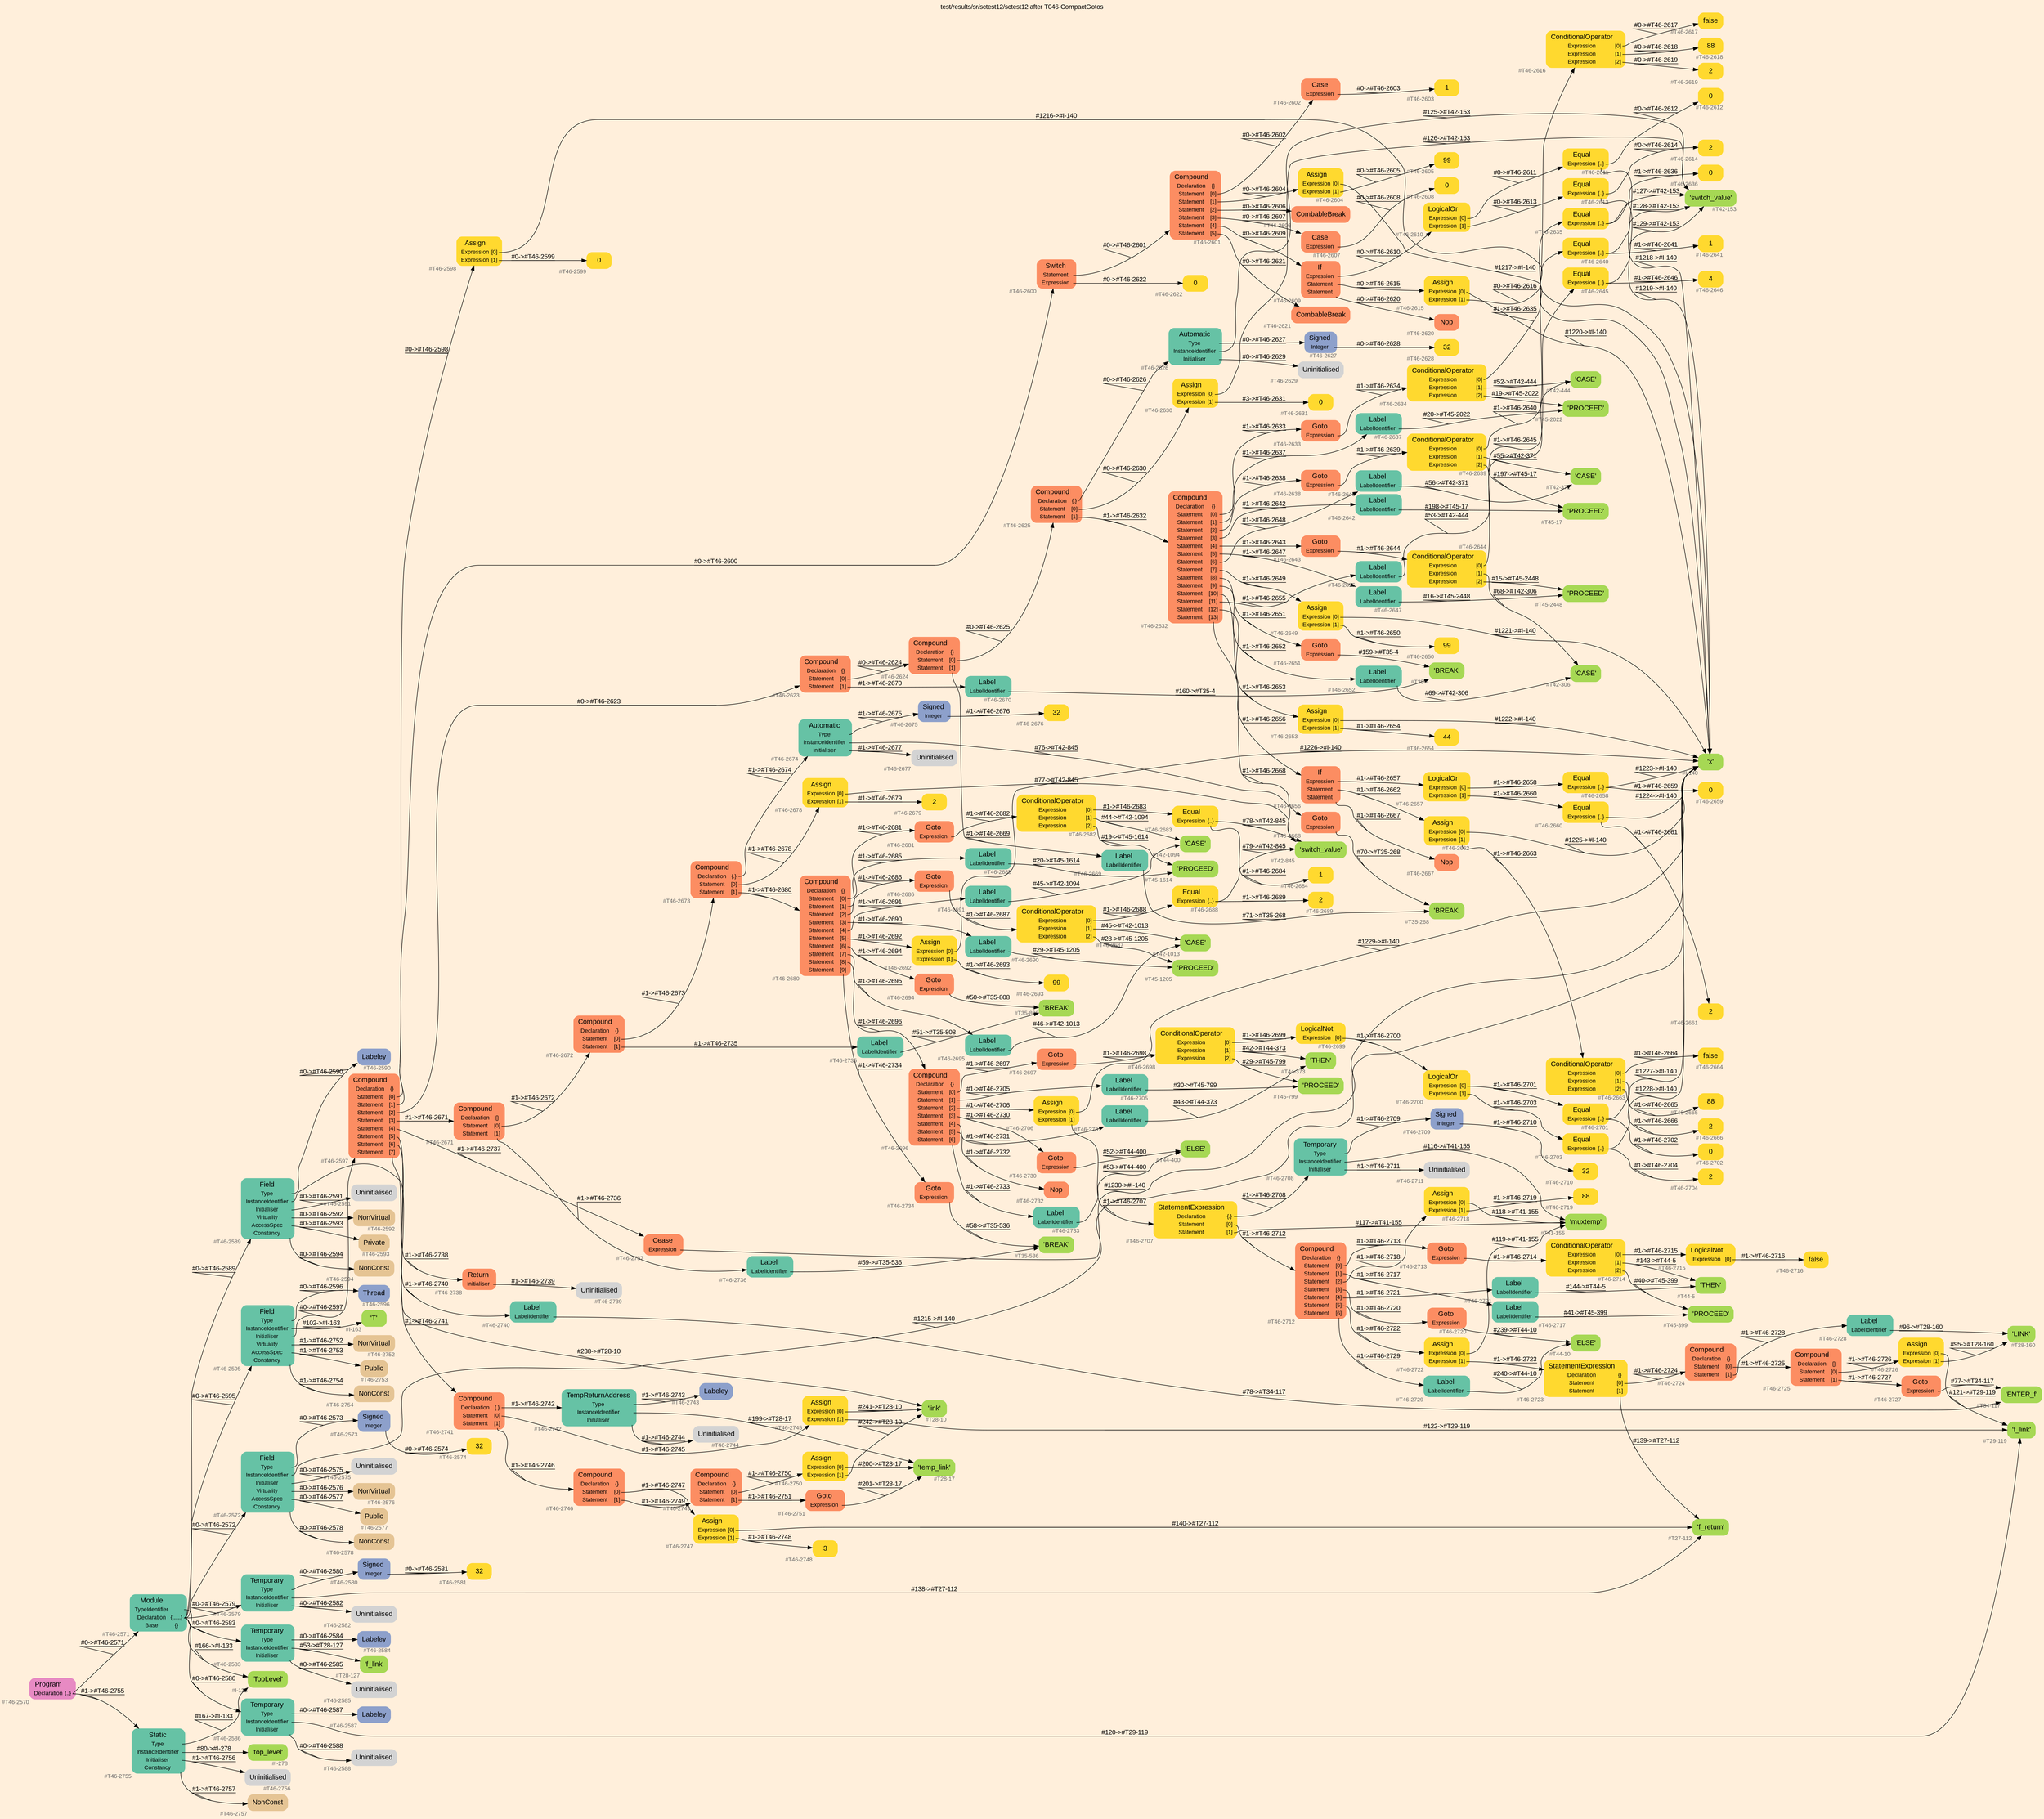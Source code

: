 digraph "test/results/sr/sctest12/sctest12 after T046-CompactGotos" {
label = "test/results/sr/sctest12/sctest12 after T046-CompactGotos"
labelloc = t
graph [
    rankdir = "LR"
    ranksep = 0.3
    bgcolor = antiquewhite1
    color = black
    fontcolor = black
    fontname = "Arial"
];
node [
    fontname = "Arial"
];
edge [
    fontname = "Arial"
];

// -------------------- node figure --------------------
// -------- block #T46-2570 ----------
"#T46-2570" [
    fillcolor = "/set28/4"
    xlabel = "#T46-2570"
    fontsize = "12"
    fontcolor = grey40
    shape = "plaintext"
    label = <<TABLE BORDER="0" CELLBORDER="0" CELLSPACING="0">
     <TR><TD><FONT COLOR="black" POINT-SIZE="15">Program</FONT></TD></TR>
     <TR><TD><FONT COLOR="black" POINT-SIZE="12">Declaration</FONT></TD><TD PORT="port0"><FONT COLOR="black" POINT-SIZE="12">{..}</FONT></TD></TR>
    </TABLE>>
    style = "rounded,filled"
];

// -------- block #T46-2571 ----------
"#T46-2571" [
    fillcolor = "/set28/1"
    xlabel = "#T46-2571"
    fontsize = "12"
    fontcolor = grey40
    shape = "plaintext"
    label = <<TABLE BORDER="0" CELLBORDER="0" CELLSPACING="0">
     <TR><TD><FONT COLOR="black" POINT-SIZE="15">Module</FONT></TD></TR>
     <TR><TD><FONT COLOR="black" POINT-SIZE="12">TypeIdentifier</FONT></TD><TD PORT="port0"></TD></TR>
     <TR><TD><FONT COLOR="black" POINT-SIZE="12">Declaration</FONT></TD><TD PORT="port1"><FONT COLOR="black" POINT-SIZE="12">{......}</FONT></TD></TR>
     <TR><TD><FONT COLOR="black" POINT-SIZE="12">Base</FONT></TD><TD PORT="port2"><FONT COLOR="black" POINT-SIZE="12">{}</FONT></TD></TR>
    </TABLE>>
    style = "rounded,filled"
];

// -------- block #I-133 ----------
"#I-133" [
    fillcolor = "/set28/5"
    xlabel = "#I-133"
    fontsize = "12"
    fontcolor = grey40
    shape = "plaintext"
    label = <<TABLE BORDER="0" CELLBORDER="0" CELLSPACING="0">
     <TR><TD><FONT COLOR="black" POINT-SIZE="15">'TopLevel'</FONT></TD></TR>
    </TABLE>>
    style = "rounded,filled"
];

// -------- block #T46-2572 ----------
"#T46-2572" [
    fillcolor = "/set28/1"
    xlabel = "#T46-2572"
    fontsize = "12"
    fontcolor = grey40
    shape = "plaintext"
    label = <<TABLE BORDER="0" CELLBORDER="0" CELLSPACING="0">
     <TR><TD><FONT COLOR="black" POINT-SIZE="15">Field</FONT></TD></TR>
     <TR><TD><FONT COLOR="black" POINT-SIZE="12">Type</FONT></TD><TD PORT="port0"></TD></TR>
     <TR><TD><FONT COLOR="black" POINT-SIZE="12">InstanceIdentifier</FONT></TD><TD PORT="port1"></TD></TR>
     <TR><TD><FONT COLOR="black" POINT-SIZE="12">Initialiser</FONT></TD><TD PORT="port2"></TD></TR>
     <TR><TD><FONT COLOR="black" POINT-SIZE="12">Virtuality</FONT></TD><TD PORT="port3"></TD></TR>
     <TR><TD><FONT COLOR="black" POINT-SIZE="12">AccessSpec</FONT></TD><TD PORT="port4"></TD></TR>
     <TR><TD><FONT COLOR="black" POINT-SIZE="12">Constancy</FONT></TD><TD PORT="port5"></TD></TR>
    </TABLE>>
    style = "rounded,filled"
];

// -------- block #T46-2573 ----------
"#T46-2573" [
    fillcolor = "/set28/3"
    xlabel = "#T46-2573"
    fontsize = "12"
    fontcolor = grey40
    shape = "plaintext"
    label = <<TABLE BORDER="0" CELLBORDER="0" CELLSPACING="0">
     <TR><TD><FONT COLOR="black" POINT-SIZE="15">Signed</FONT></TD></TR>
     <TR><TD><FONT COLOR="black" POINT-SIZE="12">Integer</FONT></TD><TD PORT="port0"></TD></TR>
    </TABLE>>
    style = "rounded,filled"
];

// -------- block #T46-2574 ----------
"#T46-2574" [
    fillcolor = "/set28/6"
    xlabel = "#T46-2574"
    fontsize = "12"
    fontcolor = grey40
    shape = "plaintext"
    label = <<TABLE BORDER="0" CELLBORDER="0" CELLSPACING="0">
     <TR><TD><FONT COLOR="black" POINT-SIZE="15">32</FONT></TD></TR>
    </TABLE>>
    style = "rounded,filled"
];

// -------- block #I-140 ----------
"#I-140" [
    fillcolor = "/set28/5"
    xlabel = "#I-140"
    fontsize = "12"
    fontcolor = grey40
    shape = "plaintext"
    label = <<TABLE BORDER="0" CELLBORDER="0" CELLSPACING="0">
     <TR><TD><FONT COLOR="black" POINT-SIZE="15">'x'</FONT></TD></TR>
    </TABLE>>
    style = "rounded,filled"
];

// -------- block #T46-2575 ----------
"#T46-2575" [
    xlabel = "#T46-2575"
    fontsize = "12"
    fontcolor = grey40
    shape = "plaintext"
    label = <<TABLE BORDER="0" CELLBORDER="0" CELLSPACING="0">
     <TR><TD><FONT COLOR="black" POINT-SIZE="15">Uninitialised</FONT></TD></TR>
    </TABLE>>
    style = "rounded,filled"
];

// -------- block #T46-2576 ----------
"#T46-2576" [
    fillcolor = "/set28/7"
    xlabel = "#T46-2576"
    fontsize = "12"
    fontcolor = grey40
    shape = "plaintext"
    label = <<TABLE BORDER="0" CELLBORDER="0" CELLSPACING="0">
     <TR><TD><FONT COLOR="black" POINT-SIZE="15">NonVirtual</FONT></TD></TR>
    </TABLE>>
    style = "rounded,filled"
];

// -------- block #T46-2577 ----------
"#T46-2577" [
    fillcolor = "/set28/7"
    xlabel = "#T46-2577"
    fontsize = "12"
    fontcolor = grey40
    shape = "plaintext"
    label = <<TABLE BORDER="0" CELLBORDER="0" CELLSPACING="0">
     <TR><TD><FONT COLOR="black" POINT-SIZE="15">Public</FONT></TD></TR>
    </TABLE>>
    style = "rounded,filled"
];

// -------- block #T46-2578 ----------
"#T46-2578" [
    fillcolor = "/set28/7"
    xlabel = "#T46-2578"
    fontsize = "12"
    fontcolor = grey40
    shape = "plaintext"
    label = <<TABLE BORDER="0" CELLBORDER="0" CELLSPACING="0">
     <TR><TD><FONT COLOR="black" POINT-SIZE="15">NonConst</FONT></TD></TR>
    </TABLE>>
    style = "rounded,filled"
];

// -------- block #T46-2579 ----------
"#T46-2579" [
    fillcolor = "/set28/1"
    xlabel = "#T46-2579"
    fontsize = "12"
    fontcolor = grey40
    shape = "plaintext"
    label = <<TABLE BORDER="0" CELLBORDER="0" CELLSPACING="0">
     <TR><TD><FONT COLOR="black" POINT-SIZE="15">Temporary</FONT></TD></TR>
     <TR><TD><FONT COLOR="black" POINT-SIZE="12">Type</FONT></TD><TD PORT="port0"></TD></TR>
     <TR><TD><FONT COLOR="black" POINT-SIZE="12">InstanceIdentifier</FONT></TD><TD PORT="port1"></TD></TR>
     <TR><TD><FONT COLOR="black" POINT-SIZE="12">Initialiser</FONT></TD><TD PORT="port2"></TD></TR>
    </TABLE>>
    style = "rounded,filled"
];

// -------- block #T46-2580 ----------
"#T46-2580" [
    fillcolor = "/set28/3"
    xlabel = "#T46-2580"
    fontsize = "12"
    fontcolor = grey40
    shape = "plaintext"
    label = <<TABLE BORDER="0" CELLBORDER="0" CELLSPACING="0">
     <TR><TD><FONT COLOR="black" POINT-SIZE="15">Signed</FONT></TD></TR>
     <TR><TD><FONT COLOR="black" POINT-SIZE="12">Integer</FONT></TD><TD PORT="port0"></TD></TR>
    </TABLE>>
    style = "rounded,filled"
];

// -------- block #T46-2581 ----------
"#T46-2581" [
    fillcolor = "/set28/6"
    xlabel = "#T46-2581"
    fontsize = "12"
    fontcolor = grey40
    shape = "plaintext"
    label = <<TABLE BORDER="0" CELLBORDER="0" CELLSPACING="0">
     <TR><TD><FONT COLOR="black" POINT-SIZE="15">32</FONT></TD></TR>
    </TABLE>>
    style = "rounded,filled"
];

// -------- block #T27-112 ----------
"#T27-112" [
    fillcolor = "/set28/5"
    xlabel = "#T27-112"
    fontsize = "12"
    fontcolor = grey40
    shape = "plaintext"
    label = <<TABLE BORDER="0" CELLBORDER="0" CELLSPACING="0">
     <TR><TD><FONT COLOR="black" POINT-SIZE="15">'f_return'</FONT></TD></TR>
    </TABLE>>
    style = "rounded,filled"
];

// -------- block #T46-2582 ----------
"#T46-2582" [
    xlabel = "#T46-2582"
    fontsize = "12"
    fontcolor = grey40
    shape = "plaintext"
    label = <<TABLE BORDER="0" CELLBORDER="0" CELLSPACING="0">
     <TR><TD><FONT COLOR="black" POINT-SIZE="15">Uninitialised</FONT></TD></TR>
    </TABLE>>
    style = "rounded,filled"
];

// -------- block #T46-2583 ----------
"#T46-2583" [
    fillcolor = "/set28/1"
    xlabel = "#T46-2583"
    fontsize = "12"
    fontcolor = grey40
    shape = "plaintext"
    label = <<TABLE BORDER="0" CELLBORDER="0" CELLSPACING="0">
     <TR><TD><FONT COLOR="black" POINT-SIZE="15">Temporary</FONT></TD></TR>
     <TR><TD><FONT COLOR="black" POINT-SIZE="12">Type</FONT></TD><TD PORT="port0"></TD></TR>
     <TR><TD><FONT COLOR="black" POINT-SIZE="12">InstanceIdentifier</FONT></TD><TD PORT="port1"></TD></TR>
     <TR><TD><FONT COLOR="black" POINT-SIZE="12">Initialiser</FONT></TD><TD PORT="port2"></TD></TR>
    </TABLE>>
    style = "rounded,filled"
];

// -------- block #T46-2584 ----------
"#T46-2584" [
    fillcolor = "/set28/3"
    xlabel = "#T46-2584"
    fontsize = "12"
    fontcolor = grey40
    shape = "plaintext"
    label = <<TABLE BORDER="0" CELLBORDER="0" CELLSPACING="0">
     <TR><TD><FONT COLOR="black" POINT-SIZE="15">Labeley</FONT></TD></TR>
    </TABLE>>
    style = "rounded,filled"
];

// -------- block #T28-127 ----------
"#T28-127" [
    fillcolor = "/set28/5"
    xlabel = "#T28-127"
    fontsize = "12"
    fontcolor = grey40
    shape = "plaintext"
    label = <<TABLE BORDER="0" CELLBORDER="0" CELLSPACING="0">
     <TR><TD><FONT COLOR="black" POINT-SIZE="15">'f_link'</FONT></TD></TR>
    </TABLE>>
    style = "rounded,filled"
];

// -------- block #T46-2585 ----------
"#T46-2585" [
    xlabel = "#T46-2585"
    fontsize = "12"
    fontcolor = grey40
    shape = "plaintext"
    label = <<TABLE BORDER="0" CELLBORDER="0" CELLSPACING="0">
     <TR><TD><FONT COLOR="black" POINT-SIZE="15">Uninitialised</FONT></TD></TR>
    </TABLE>>
    style = "rounded,filled"
];

// -------- block #T46-2586 ----------
"#T46-2586" [
    fillcolor = "/set28/1"
    xlabel = "#T46-2586"
    fontsize = "12"
    fontcolor = grey40
    shape = "plaintext"
    label = <<TABLE BORDER="0" CELLBORDER="0" CELLSPACING="0">
     <TR><TD><FONT COLOR="black" POINT-SIZE="15">Temporary</FONT></TD></TR>
     <TR><TD><FONT COLOR="black" POINT-SIZE="12">Type</FONT></TD><TD PORT="port0"></TD></TR>
     <TR><TD><FONT COLOR="black" POINT-SIZE="12">InstanceIdentifier</FONT></TD><TD PORT="port1"></TD></TR>
     <TR><TD><FONT COLOR="black" POINT-SIZE="12">Initialiser</FONT></TD><TD PORT="port2"></TD></TR>
    </TABLE>>
    style = "rounded,filled"
];

// -------- block #T46-2587 ----------
"#T46-2587" [
    fillcolor = "/set28/3"
    xlabel = "#T46-2587"
    fontsize = "12"
    fontcolor = grey40
    shape = "plaintext"
    label = <<TABLE BORDER="0" CELLBORDER="0" CELLSPACING="0">
     <TR><TD><FONT COLOR="black" POINT-SIZE="15">Labeley</FONT></TD></TR>
    </TABLE>>
    style = "rounded,filled"
];

// -------- block #T29-119 ----------
"#T29-119" [
    fillcolor = "/set28/5"
    xlabel = "#T29-119"
    fontsize = "12"
    fontcolor = grey40
    shape = "plaintext"
    label = <<TABLE BORDER="0" CELLBORDER="0" CELLSPACING="0">
     <TR><TD><FONT COLOR="black" POINT-SIZE="15">'f_link'</FONT></TD></TR>
    </TABLE>>
    style = "rounded,filled"
];

// -------- block #T46-2588 ----------
"#T46-2588" [
    xlabel = "#T46-2588"
    fontsize = "12"
    fontcolor = grey40
    shape = "plaintext"
    label = <<TABLE BORDER="0" CELLBORDER="0" CELLSPACING="0">
     <TR><TD><FONT COLOR="black" POINT-SIZE="15">Uninitialised</FONT></TD></TR>
    </TABLE>>
    style = "rounded,filled"
];

// -------- block #T46-2589 ----------
"#T46-2589" [
    fillcolor = "/set28/1"
    xlabel = "#T46-2589"
    fontsize = "12"
    fontcolor = grey40
    shape = "plaintext"
    label = <<TABLE BORDER="0" CELLBORDER="0" CELLSPACING="0">
     <TR><TD><FONT COLOR="black" POINT-SIZE="15">Field</FONT></TD></TR>
     <TR><TD><FONT COLOR="black" POINT-SIZE="12">Type</FONT></TD><TD PORT="port0"></TD></TR>
     <TR><TD><FONT COLOR="black" POINT-SIZE="12">InstanceIdentifier</FONT></TD><TD PORT="port1"></TD></TR>
     <TR><TD><FONT COLOR="black" POINT-SIZE="12">Initialiser</FONT></TD><TD PORT="port2"></TD></TR>
     <TR><TD><FONT COLOR="black" POINT-SIZE="12">Virtuality</FONT></TD><TD PORT="port3"></TD></TR>
     <TR><TD><FONT COLOR="black" POINT-SIZE="12">AccessSpec</FONT></TD><TD PORT="port4"></TD></TR>
     <TR><TD><FONT COLOR="black" POINT-SIZE="12">Constancy</FONT></TD><TD PORT="port5"></TD></TR>
    </TABLE>>
    style = "rounded,filled"
];

// -------- block #T46-2590 ----------
"#T46-2590" [
    fillcolor = "/set28/3"
    xlabel = "#T46-2590"
    fontsize = "12"
    fontcolor = grey40
    shape = "plaintext"
    label = <<TABLE BORDER="0" CELLBORDER="0" CELLSPACING="0">
     <TR><TD><FONT COLOR="black" POINT-SIZE="15">Labeley</FONT></TD></TR>
    </TABLE>>
    style = "rounded,filled"
];

// -------- block #T28-10 ----------
"#T28-10" [
    fillcolor = "/set28/5"
    xlabel = "#T28-10"
    fontsize = "12"
    fontcolor = grey40
    shape = "plaintext"
    label = <<TABLE BORDER="0" CELLBORDER="0" CELLSPACING="0">
     <TR><TD><FONT COLOR="black" POINT-SIZE="15">'link'</FONT></TD></TR>
    </TABLE>>
    style = "rounded,filled"
];

// -------- block #T46-2591 ----------
"#T46-2591" [
    xlabel = "#T46-2591"
    fontsize = "12"
    fontcolor = grey40
    shape = "plaintext"
    label = <<TABLE BORDER="0" CELLBORDER="0" CELLSPACING="0">
     <TR><TD><FONT COLOR="black" POINT-SIZE="15">Uninitialised</FONT></TD></TR>
    </TABLE>>
    style = "rounded,filled"
];

// -------- block #T46-2592 ----------
"#T46-2592" [
    fillcolor = "/set28/7"
    xlabel = "#T46-2592"
    fontsize = "12"
    fontcolor = grey40
    shape = "plaintext"
    label = <<TABLE BORDER="0" CELLBORDER="0" CELLSPACING="0">
     <TR><TD><FONT COLOR="black" POINT-SIZE="15">NonVirtual</FONT></TD></TR>
    </TABLE>>
    style = "rounded,filled"
];

// -------- block #T46-2593 ----------
"#T46-2593" [
    fillcolor = "/set28/7"
    xlabel = "#T46-2593"
    fontsize = "12"
    fontcolor = grey40
    shape = "plaintext"
    label = <<TABLE BORDER="0" CELLBORDER="0" CELLSPACING="0">
     <TR><TD><FONT COLOR="black" POINT-SIZE="15">Private</FONT></TD></TR>
    </TABLE>>
    style = "rounded,filled"
];

// -------- block #T46-2594 ----------
"#T46-2594" [
    fillcolor = "/set28/7"
    xlabel = "#T46-2594"
    fontsize = "12"
    fontcolor = grey40
    shape = "plaintext"
    label = <<TABLE BORDER="0" CELLBORDER="0" CELLSPACING="0">
     <TR><TD><FONT COLOR="black" POINT-SIZE="15">NonConst</FONT></TD></TR>
    </TABLE>>
    style = "rounded,filled"
];

// -------- block #T46-2595 ----------
"#T46-2595" [
    fillcolor = "/set28/1"
    xlabel = "#T46-2595"
    fontsize = "12"
    fontcolor = grey40
    shape = "plaintext"
    label = <<TABLE BORDER="0" CELLBORDER="0" CELLSPACING="0">
     <TR><TD><FONT COLOR="black" POINT-SIZE="15">Field</FONT></TD></TR>
     <TR><TD><FONT COLOR="black" POINT-SIZE="12">Type</FONT></TD><TD PORT="port0"></TD></TR>
     <TR><TD><FONT COLOR="black" POINT-SIZE="12">InstanceIdentifier</FONT></TD><TD PORT="port1"></TD></TR>
     <TR><TD><FONT COLOR="black" POINT-SIZE="12">Initialiser</FONT></TD><TD PORT="port2"></TD></TR>
     <TR><TD><FONT COLOR="black" POINT-SIZE="12">Virtuality</FONT></TD><TD PORT="port3"></TD></TR>
     <TR><TD><FONT COLOR="black" POINT-SIZE="12">AccessSpec</FONT></TD><TD PORT="port4"></TD></TR>
     <TR><TD><FONT COLOR="black" POINT-SIZE="12">Constancy</FONT></TD><TD PORT="port5"></TD></TR>
    </TABLE>>
    style = "rounded,filled"
];

// -------- block #T46-2596 ----------
"#T46-2596" [
    fillcolor = "/set28/3"
    xlabel = "#T46-2596"
    fontsize = "12"
    fontcolor = grey40
    shape = "plaintext"
    label = <<TABLE BORDER="0" CELLBORDER="0" CELLSPACING="0">
     <TR><TD><FONT COLOR="black" POINT-SIZE="15">Thread</FONT></TD></TR>
    </TABLE>>
    style = "rounded,filled"
];

// -------- block #I-163 ----------
"#I-163" [
    fillcolor = "/set28/5"
    xlabel = "#I-163"
    fontsize = "12"
    fontcolor = grey40
    shape = "plaintext"
    label = <<TABLE BORDER="0" CELLBORDER="0" CELLSPACING="0">
     <TR><TD><FONT COLOR="black" POINT-SIZE="15">'T'</FONT></TD></TR>
    </TABLE>>
    style = "rounded,filled"
];

// -------- block #T46-2597 ----------
"#T46-2597" [
    fillcolor = "/set28/2"
    xlabel = "#T46-2597"
    fontsize = "12"
    fontcolor = grey40
    shape = "plaintext"
    label = <<TABLE BORDER="0" CELLBORDER="0" CELLSPACING="0">
     <TR><TD><FONT COLOR="black" POINT-SIZE="15">Compound</FONT></TD></TR>
     <TR><TD><FONT COLOR="black" POINT-SIZE="12">Declaration</FONT></TD><TD PORT="port0"><FONT COLOR="black" POINT-SIZE="12">{}</FONT></TD></TR>
     <TR><TD><FONT COLOR="black" POINT-SIZE="12">Statement</FONT></TD><TD PORT="port1"><FONT COLOR="black" POINT-SIZE="12">[0]</FONT></TD></TR>
     <TR><TD><FONT COLOR="black" POINT-SIZE="12">Statement</FONT></TD><TD PORT="port2"><FONT COLOR="black" POINT-SIZE="12">[1]</FONT></TD></TR>
     <TR><TD><FONT COLOR="black" POINT-SIZE="12">Statement</FONT></TD><TD PORT="port3"><FONT COLOR="black" POINT-SIZE="12">[2]</FONT></TD></TR>
     <TR><TD><FONT COLOR="black" POINT-SIZE="12">Statement</FONT></TD><TD PORT="port4"><FONT COLOR="black" POINT-SIZE="12">[3]</FONT></TD></TR>
     <TR><TD><FONT COLOR="black" POINT-SIZE="12">Statement</FONT></TD><TD PORT="port5"><FONT COLOR="black" POINT-SIZE="12">[4]</FONT></TD></TR>
     <TR><TD><FONT COLOR="black" POINT-SIZE="12">Statement</FONT></TD><TD PORT="port6"><FONT COLOR="black" POINT-SIZE="12">[5]</FONT></TD></TR>
     <TR><TD><FONT COLOR="black" POINT-SIZE="12">Statement</FONT></TD><TD PORT="port7"><FONT COLOR="black" POINT-SIZE="12">[6]</FONT></TD></TR>
     <TR><TD><FONT COLOR="black" POINT-SIZE="12">Statement</FONT></TD><TD PORT="port8"><FONT COLOR="black" POINT-SIZE="12">[7]</FONT></TD></TR>
    </TABLE>>
    style = "rounded,filled"
];

// -------- block #T46-2598 ----------
"#T46-2598" [
    fillcolor = "/set28/6"
    xlabel = "#T46-2598"
    fontsize = "12"
    fontcolor = grey40
    shape = "plaintext"
    label = <<TABLE BORDER="0" CELLBORDER="0" CELLSPACING="0">
     <TR><TD><FONT COLOR="black" POINT-SIZE="15">Assign</FONT></TD></TR>
     <TR><TD><FONT COLOR="black" POINT-SIZE="12">Expression</FONT></TD><TD PORT="port0"><FONT COLOR="black" POINT-SIZE="12">[0]</FONT></TD></TR>
     <TR><TD><FONT COLOR="black" POINT-SIZE="12">Expression</FONT></TD><TD PORT="port1"><FONT COLOR="black" POINT-SIZE="12">[1]</FONT></TD></TR>
    </TABLE>>
    style = "rounded,filled"
];

// -------- block #T46-2599 ----------
"#T46-2599" [
    fillcolor = "/set28/6"
    xlabel = "#T46-2599"
    fontsize = "12"
    fontcolor = grey40
    shape = "plaintext"
    label = <<TABLE BORDER="0" CELLBORDER="0" CELLSPACING="0">
     <TR><TD><FONT COLOR="black" POINT-SIZE="15">0</FONT></TD></TR>
    </TABLE>>
    style = "rounded,filled"
];

// -------- block #T46-2600 ----------
"#T46-2600" [
    fillcolor = "/set28/2"
    xlabel = "#T46-2600"
    fontsize = "12"
    fontcolor = grey40
    shape = "plaintext"
    label = <<TABLE BORDER="0" CELLBORDER="0" CELLSPACING="0">
     <TR><TD><FONT COLOR="black" POINT-SIZE="15">Switch</FONT></TD></TR>
     <TR><TD><FONT COLOR="black" POINT-SIZE="12">Statement</FONT></TD><TD PORT="port0"></TD></TR>
     <TR><TD><FONT COLOR="black" POINT-SIZE="12">Expression</FONT></TD><TD PORT="port1"></TD></TR>
    </TABLE>>
    style = "rounded,filled"
];

// -------- block #T46-2601 ----------
"#T46-2601" [
    fillcolor = "/set28/2"
    xlabel = "#T46-2601"
    fontsize = "12"
    fontcolor = grey40
    shape = "plaintext"
    label = <<TABLE BORDER="0" CELLBORDER="0" CELLSPACING="0">
     <TR><TD><FONT COLOR="black" POINT-SIZE="15">Compound</FONT></TD></TR>
     <TR><TD><FONT COLOR="black" POINT-SIZE="12">Declaration</FONT></TD><TD PORT="port0"><FONT COLOR="black" POINT-SIZE="12">{}</FONT></TD></TR>
     <TR><TD><FONT COLOR="black" POINT-SIZE="12">Statement</FONT></TD><TD PORT="port1"><FONT COLOR="black" POINT-SIZE="12">[0]</FONT></TD></TR>
     <TR><TD><FONT COLOR="black" POINT-SIZE="12">Statement</FONT></TD><TD PORT="port2"><FONT COLOR="black" POINT-SIZE="12">[1]</FONT></TD></TR>
     <TR><TD><FONT COLOR="black" POINT-SIZE="12">Statement</FONT></TD><TD PORT="port3"><FONT COLOR="black" POINT-SIZE="12">[2]</FONT></TD></TR>
     <TR><TD><FONT COLOR="black" POINT-SIZE="12">Statement</FONT></TD><TD PORT="port4"><FONT COLOR="black" POINT-SIZE="12">[3]</FONT></TD></TR>
     <TR><TD><FONT COLOR="black" POINT-SIZE="12">Statement</FONT></TD><TD PORT="port5"><FONT COLOR="black" POINT-SIZE="12">[4]</FONT></TD></TR>
     <TR><TD><FONT COLOR="black" POINT-SIZE="12">Statement</FONT></TD><TD PORT="port6"><FONT COLOR="black" POINT-SIZE="12">[5]</FONT></TD></TR>
    </TABLE>>
    style = "rounded,filled"
];

// -------- block #T46-2602 ----------
"#T46-2602" [
    fillcolor = "/set28/2"
    xlabel = "#T46-2602"
    fontsize = "12"
    fontcolor = grey40
    shape = "plaintext"
    label = <<TABLE BORDER="0" CELLBORDER="0" CELLSPACING="0">
     <TR><TD><FONT COLOR="black" POINT-SIZE="15">Case</FONT></TD></TR>
     <TR><TD><FONT COLOR="black" POINT-SIZE="12">Expression</FONT></TD><TD PORT="port0"></TD></TR>
    </TABLE>>
    style = "rounded,filled"
];

// -------- block #T46-2603 ----------
"#T46-2603" [
    fillcolor = "/set28/6"
    xlabel = "#T46-2603"
    fontsize = "12"
    fontcolor = grey40
    shape = "plaintext"
    label = <<TABLE BORDER="0" CELLBORDER="0" CELLSPACING="0">
     <TR><TD><FONT COLOR="black" POINT-SIZE="15">1</FONT></TD></TR>
    </TABLE>>
    style = "rounded,filled"
];

// -------- block #T46-2604 ----------
"#T46-2604" [
    fillcolor = "/set28/6"
    xlabel = "#T46-2604"
    fontsize = "12"
    fontcolor = grey40
    shape = "plaintext"
    label = <<TABLE BORDER="0" CELLBORDER="0" CELLSPACING="0">
     <TR><TD><FONT COLOR="black" POINT-SIZE="15">Assign</FONT></TD></TR>
     <TR><TD><FONT COLOR="black" POINT-SIZE="12">Expression</FONT></TD><TD PORT="port0"><FONT COLOR="black" POINT-SIZE="12">[0]</FONT></TD></TR>
     <TR><TD><FONT COLOR="black" POINT-SIZE="12">Expression</FONT></TD><TD PORT="port1"><FONT COLOR="black" POINT-SIZE="12">[1]</FONT></TD></TR>
    </TABLE>>
    style = "rounded,filled"
];

// -------- block #T46-2605 ----------
"#T46-2605" [
    fillcolor = "/set28/6"
    xlabel = "#T46-2605"
    fontsize = "12"
    fontcolor = grey40
    shape = "plaintext"
    label = <<TABLE BORDER="0" CELLBORDER="0" CELLSPACING="0">
     <TR><TD><FONT COLOR="black" POINT-SIZE="15">99</FONT></TD></TR>
    </TABLE>>
    style = "rounded,filled"
];

// -------- block #T46-2606 ----------
"#T46-2606" [
    fillcolor = "/set28/2"
    xlabel = "#T46-2606"
    fontsize = "12"
    fontcolor = grey40
    shape = "plaintext"
    label = <<TABLE BORDER="0" CELLBORDER="0" CELLSPACING="0">
     <TR><TD><FONT COLOR="black" POINT-SIZE="15">CombableBreak</FONT></TD></TR>
    </TABLE>>
    style = "rounded,filled"
];

// -------- block #T46-2607 ----------
"#T46-2607" [
    fillcolor = "/set28/2"
    xlabel = "#T46-2607"
    fontsize = "12"
    fontcolor = grey40
    shape = "plaintext"
    label = <<TABLE BORDER="0" CELLBORDER="0" CELLSPACING="0">
     <TR><TD><FONT COLOR="black" POINT-SIZE="15">Case</FONT></TD></TR>
     <TR><TD><FONT COLOR="black" POINT-SIZE="12">Expression</FONT></TD><TD PORT="port0"></TD></TR>
    </TABLE>>
    style = "rounded,filled"
];

// -------- block #T46-2608 ----------
"#T46-2608" [
    fillcolor = "/set28/6"
    xlabel = "#T46-2608"
    fontsize = "12"
    fontcolor = grey40
    shape = "plaintext"
    label = <<TABLE BORDER="0" CELLBORDER="0" CELLSPACING="0">
     <TR><TD><FONT COLOR="black" POINT-SIZE="15">0</FONT></TD></TR>
    </TABLE>>
    style = "rounded,filled"
];

// -------- block #T46-2609 ----------
"#T46-2609" [
    fillcolor = "/set28/2"
    xlabel = "#T46-2609"
    fontsize = "12"
    fontcolor = grey40
    shape = "plaintext"
    label = <<TABLE BORDER="0" CELLBORDER="0" CELLSPACING="0">
     <TR><TD><FONT COLOR="black" POINT-SIZE="15">If</FONT></TD></TR>
     <TR><TD><FONT COLOR="black" POINT-SIZE="12">Expression</FONT></TD><TD PORT="port0"></TD></TR>
     <TR><TD><FONT COLOR="black" POINT-SIZE="12">Statement</FONT></TD><TD PORT="port1"></TD></TR>
     <TR><TD><FONT COLOR="black" POINT-SIZE="12">Statement</FONT></TD><TD PORT="port2"></TD></TR>
    </TABLE>>
    style = "rounded,filled"
];

// -------- block #T46-2610 ----------
"#T46-2610" [
    fillcolor = "/set28/6"
    xlabel = "#T46-2610"
    fontsize = "12"
    fontcolor = grey40
    shape = "plaintext"
    label = <<TABLE BORDER="0" CELLBORDER="0" CELLSPACING="0">
     <TR><TD><FONT COLOR="black" POINT-SIZE="15">LogicalOr</FONT></TD></TR>
     <TR><TD><FONT COLOR="black" POINT-SIZE="12">Expression</FONT></TD><TD PORT="port0"><FONT COLOR="black" POINT-SIZE="12">[0]</FONT></TD></TR>
     <TR><TD><FONT COLOR="black" POINT-SIZE="12">Expression</FONT></TD><TD PORT="port1"><FONT COLOR="black" POINT-SIZE="12">[1]</FONT></TD></TR>
    </TABLE>>
    style = "rounded,filled"
];

// -------- block #T46-2611 ----------
"#T46-2611" [
    fillcolor = "/set28/6"
    xlabel = "#T46-2611"
    fontsize = "12"
    fontcolor = grey40
    shape = "plaintext"
    label = <<TABLE BORDER="0" CELLBORDER="0" CELLSPACING="0">
     <TR><TD><FONT COLOR="black" POINT-SIZE="15">Equal</FONT></TD></TR>
     <TR><TD><FONT COLOR="black" POINT-SIZE="12">Expression</FONT></TD><TD PORT="port0"><FONT COLOR="black" POINT-SIZE="12">{..}</FONT></TD></TR>
    </TABLE>>
    style = "rounded,filled"
];

// -------- block #T46-2612 ----------
"#T46-2612" [
    fillcolor = "/set28/6"
    xlabel = "#T46-2612"
    fontsize = "12"
    fontcolor = grey40
    shape = "plaintext"
    label = <<TABLE BORDER="0" CELLBORDER="0" CELLSPACING="0">
     <TR><TD><FONT COLOR="black" POINT-SIZE="15">0</FONT></TD></TR>
    </TABLE>>
    style = "rounded,filled"
];

// -------- block #T46-2613 ----------
"#T46-2613" [
    fillcolor = "/set28/6"
    xlabel = "#T46-2613"
    fontsize = "12"
    fontcolor = grey40
    shape = "plaintext"
    label = <<TABLE BORDER="0" CELLBORDER="0" CELLSPACING="0">
     <TR><TD><FONT COLOR="black" POINT-SIZE="15">Equal</FONT></TD></TR>
     <TR><TD><FONT COLOR="black" POINT-SIZE="12">Expression</FONT></TD><TD PORT="port0"><FONT COLOR="black" POINT-SIZE="12">{..}</FONT></TD></TR>
    </TABLE>>
    style = "rounded,filled"
];

// -------- block #T46-2614 ----------
"#T46-2614" [
    fillcolor = "/set28/6"
    xlabel = "#T46-2614"
    fontsize = "12"
    fontcolor = grey40
    shape = "plaintext"
    label = <<TABLE BORDER="0" CELLBORDER="0" CELLSPACING="0">
     <TR><TD><FONT COLOR="black" POINT-SIZE="15">2</FONT></TD></TR>
    </TABLE>>
    style = "rounded,filled"
];

// -------- block #T46-2615 ----------
"#T46-2615" [
    fillcolor = "/set28/6"
    xlabel = "#T46-2615"
    fontsize = "12"
    fontcolor = grey40
    shape = "plaintext"
    label = <<TABLE BORDER="0" CELLBORDER="0" CELLSPACING="0">
     <TR><TD><FONT COLOR="black" POINT-SIZE="15">Assign</FONT></TD></TR>
     <TR><TD><FONT COLOR="black" POINT-SIZE="12">Expression</FONT></TD><TD PORT="port0"><FONT COLOR="black" POINT-SIZE="12">[0]</FONT></TD></TR>
     <TR><TD><FONT COLOR="black" POINT-SIZE="12">Expression</FONT></TD><TD PORT="port1"><FONT COLOR="black" POINT-SIZE="12">[1]</FONT></TD></TR>
    </TABLE>>
    style = "rounded,filled"
];

// -------- block #T46-2616 ----------
"#T46-2616" [
    fillcolor = "/set28/6"
    xlabel = "#T46-2616"
    fontsize = "12"
    fontcolor = grey40
    shape = "plaintext"
    label = <<TABLE BORDER="0" CELLBORDER="0" CELLSPACING="0">
     <TR><TD><FONT COLOR="black" POINT-SIZE="15">ConditionalOperator</FONT></TD></TR>
     <TR><TD><FONT COLOR="black" POINT-SIZE="12">Expression</FONT></TD><TD PORT="port0"><FONT COLOR="black" POINT-SIZE="12">[0]</FONT></TD></TR>
     <TR><TD><FONT COLOR="black" POINT-SIZE="12">Expression</FONT></TD><TD PORT="port1"><FONT COLOR="black" POINT-SIZE="12">[1]</FONT></TD></TR>
     <TR><TD><FONT COLOR="black" POINT-SIZE="12">Expression</FONT></TD><TD PORT="port2"><FONT COLOR="black" POINT-SIZE="12">[2]</FONT></TD></TR>
    </TABLE>>
    style = "rounded,filled"
];

// -------- block #T46-2617 ----------
"#T46-2617" [
    fillcolor = "/set28/6"
    xlabel = "#T46-2617"
    fontsize = "12"
    fontcolor = grey40
    shape = "plaintext"
    label = <<TABLE BORDER="0" CELLBORDER="0" CELLSPACING="0">
     <TR><TD><FONT COLOR="black" POINT-SIZE="15">false</FONT></TD></TR>
    </TABLE>>
    style = "rounded,filled"
];

// -------- block #T46-2618 ----------
"#T46-2618" [
    fillcolor = "/set28/6"
    xlabel = "#T46-2618"
    fontsize = "12"
    fontcolor = grey40
    shape = "plaintext"
    label = <<TABLE BORDER="0" CELLBORDER="0" CELLSPACING="0">
     <TR><TD><FONT COLOR="black" POINT-SIZE="15">88</FONT></TD></TR>
    </TABLE>>
    style = "rounded,filled"
];

// -------- block #T46-2619 ----------
"#T46-2619" [
    fillcolor = "/set28/6"
    xlabel = "#T46-2619"
    fontsize = "12"
    fontcolor = grey40
    shape = "plaintext"
    label = <<TABLE BORDER="0" CELLBORDER="0" CELLSPACING="0">
     <TR><TD><FONT COLOR="black" POINT-SIZE="15">2</FONT></TD></TR>
    </TABLE>>
    style = "rounded,filled"
];

// -------- block #T46-2620 ----------
"#T46-2620" [
    fillcolor = "/set28/2"
    xlabel = "#T46-2620"
    fontsize = "12"
    fontcolor = grey40
    shape = "plaintext"
    label = <<TABLE BORDER="0" CELLBORDER="0" CELLSPACING="0">
     <TR><TD><FONT COLOR="black" POINT-SIZE="15">Nop</FONT></TD></TR>
    </TABLE>>
    style = "rounded,filled"
];

// -------- block #T46-2621 ----------
"#T46-2621" [
    fillcolor = "/set28/2"
    xlabel = "#T46-2621"
    fontsize = "12"
    fontcolor = grey40
    shape = "plaintext"
    label = <<TABLE BORDER="0" CELLBORDER="0" CELLSPACING="0">
     <TR><TD><FONT COLOR="black" POINT-SIZE="15">CombableBreak</FONT></TD></TR>
    </TABLE>>
    style = "rounded,filled"
];

// -------- block #T46-2622 ----------
"#T46-2622" [
    fillcolor = "/set28/6"
    xlabel = "#T46-2622"
    fontsize = "12"
    fontcolor = grey40
    shape = "plaintext"
    label = <<TABLE BORDER="0" CELLBORDER="0" CELLSPACING="0">
     <TR><TD><FONT COLOR="black" POINT-SIZE="15">0</FONT></TD></TR>
    </TABLE>>
    style = "rounded,filled"
];

// -------- block #T46-2623 ----------
"#T46-2623" [
    fillcolor = "/set28/2"
    xlabel = "#T46-2623"
    fontsize = "12"
    fontcolor = grey40
    shape = "plaintext"
    label = <<TABLE BORDER="0" CELLBORDER="0" CELLSPACING="0">
     <TR><TD><FONT COLOR="black" POINT-SIZE="15">Compound</FONT></TD></TR>
     <TR><TD><FONT COLOR="black" POINT-SIZE="12">Declaration</FONT></TD><TD PORT="port0"><FONT COLOR="black" POINT-SIZE="12">{}</FONT></TD></TR>
     <TR><TD><FONT COLOR="black" POINT-SIZE="12">Statement</FONT></TD><TD PORT="port1"><FONT COLOR="black" POINT-SIZE="12">[0]</FONT></TD></TR>
     <TR><TD><FONT COLOR="black" POINT-SIZE="12">Statement</FONT></TD><TD PORT="port2"><FONT COLOR="black" POINT-SIZE="12">[1]</FONT></TD></TR>
    </TABLE>>
    style = "rounded,filled"
];

// -------- block #T46-2624 ----------
"#T46-2624" [
    fillcolor = "/set28/2"
    xlabel = "#T46-2624"
    fontsize = "12"
    fontcolor = grey40
    shape = "plaintext"
    label = <<TABLE BORDER="0" CELLBORDER="0" CELLSPACING="0">
     <TR><TD><FONT COLOR="black" POINT-SIZE="15">Compound</FONT></TD></TR>
     <TR><TD><FONT COLOR="black" POINT-SIZE="12">Declaration</FONT></TD><TD PORT="port0"><FONT COLOR="black" POINT-SIZE="12">{}</FONT></TD></TR>
     <TR><TD><FONT COLOR="black" POINT-SIZE="12">Statement</FONT></TD><TD PORT="port1"><FONT COLOR="black" POINT-SIZE="12">[0]</FONT></TD></TR>
     <TR><TD><FONT COLOR="black" POINT-SIZE="12">Statement</FONT></TD><TD PORT="port2"><FONT COLOR="black" POINT-SIZE="12">[1]</FONT></TD></TR>
    </TABLE>>
    style = "rounded,filled"
];

// -------- block #T46-2625 ----------
"#T46-2625" [
    fillcolor = "/set28/2"
    xlabel = "#T46-2625"
    fontsize = "12"
    fontcolor = grey40
    shape = "plaintext"
    label = <<TABLE BORDER="0" CELLBORDER="0" CELLSPACING="0">
     <TR><TD><FONT COLOR="black" POINT-SIZE="15">Compound</FONT></TD></TR>
     <TR><TD><FONT COLOR="black" POINT-SIZE="12">Declaration</FONT></TD><TD PORT="port0"><FONT COLOR="black" POINT-SIZE="12">{.}</FONT></TD></TR>
     <TR><TD><FONT COLOR="black" POINT-SIZE="12">Statement</FONT></TD><TD PORT="port1"><FONT COLOR="black" POINT-SIZE="12">[0]</FONT></TD></TR>
     <TR><TD><FONT COLOR="black" POINT-SIZE="12">Statement</FONT></TD><TD PORT="port2"><FONT COLOR="black" POINT-SIZE="12">[1]</FONT></TD></TR>
    </TABLE>>
    style = "rounded,filled"
];

// -------- block #T46-2626 ----------
"#T46-2626" [
    fillcolor = "/set28/1"
    xlabel = "#T46-2626"
    fontsize = "12"
    fontcolor = grey40
    shape = "plaintext"
    label = <<TABLE BORDER="0" CELLBORDER="0" CELLSPACING="0">
     <TR><TD><FONT COLOR="black" POINT-SIZE="15">Automatic</FONT></TD></TR>
     <TR><TD><FONT COLOR="black" POINT-SIZE="12">Type</FONT></TD><TD PORT="port0"></TD></TR>
     <TR><TD><FONT COLOR="black" POINT-SIZE="12">InstanceIdentifier</FONT></TD><TD PORT="port1"></TD></TR>
     <TR><TD><FONT COLOR="black" POINT-SIZE="12">Initialiser</FONT></TD><TD PORT="port2"></TD></TR>
    </TABLE>>
    style = "rounded,filled"
];

// -------- block #T46-2627 ----------
"#T46-2627" [
    fillcolor = "/set28/3"
    xlabel = "#T46-2627"
    fontsize = "12"
    fontcolor = grey40
    shape = "plaintext"
    label = <<TABLE BORDER="0" CELLBORDER="0" CELLSPACING="0">
     <TR><TD><FONT COLOR="black" POINT-SIZE="15">Signed</FONT></TD></TR>
     <TR><TD><FONT COLOR="black" POINT-SIZE="12">Integer</FONT></TD><TD PORT="port0"></TD></TR>
    </TABLE>>
    style = "rounded,filled"
];

// -------- block #T46-2628 ----------
"#T46-2628" [
    fillcolor = "/set28/6"
    xlabel = "#T46-2628"
    fontsize = "12"
    fontcolor = grey40
    shape = "plaintext"
    label = <<TABLE BORDER="0" CELLBORDER="0" CELLSPACING="0">
     <TR><TD><FONT COLOR="black" POINT-SIZE="15">32</FONT></TD></TR>
    </TABLE>>
    style = "rounded,filled"
];

// -------- block #T42-153 ----------
"#T42-153" [
    fillcolor = "/set28/5"
    xlabel = "#T42-153"
    fontsize = "12"
    fontcolor = grey40
    shape = "plaintext"
    label = <<TABLE BORDER="0" CELLBORDER="0" CELLSPACING="0">
     <TR><TD><FONT COLOR="black" POINT-SIZE="15">'switch_value'</FONT></TD></TR>
    </TABLE>>
    style = "rounded,filled"
];

// -------- block #T46-2629 ----------
"#T46-2629" [
    xlabel = "#T46-2629"
    fontsize = "12"
    fontcolor = grey40
    shape = "plaintext"
    label = <<TABLE BORDER="0" CELLBORDER="0" CELLSPACING="0">
     <TR><TD><FONT COLOR="black" POINT-SIZE="15">Uninitialised</FONT></TD></TR>
    </TABLE>>
    style = "rounded,filled"
];

// -------- block #T46-2630 ----------
"#T46-2630" [
    fillcolor = "/set28/6"
    xlabel = "#T46-2630"
    fontsize = "12"
    fontcolor = grey40
    shape = "plaintext"
    label = <<TABLE BORDER="0" CELLBORDER="0" CELLSPACING="0">
     <TR><TD><FONT COLOR="black" POINT-SIZE="15">Assign</FONT></TD></TR>
     <TR><TD><FONT COLOR="black" POINT-SIZE="12">Expression</FONT></TD><TD PORT="port0"><FONT COLOR="black" POINT-SIZE="12">[0]</FONT></TD></TR>
     <TR><TD><FONT COLOR="black" POINT-SIZE="12">Expression</FONT></TD><TD PORT="port1"><FONT COLOR="black" POINT-SIZE="12">[1]</FONT></TD></TR>
    </TABLE>>
    style = "rounded,filled"
];

// -------- block #T46-2631 ----------
"#T46-2631" [
    fillcolor = "/set28/6"
    xlabel = "#T46-2631"
    fontsize = "12"
    fontcolor = grey40
    shape = "plaintext"
    label = <<TABLE BORDER="0" CELLBORDER="0" CELLSPACING="0">
     <TR><TD><FONT COLOR="black" POINT-SIZE="15">0</FONT></TD></TR>
    </TABLE>>
    style = "rounded,filled"
];

// -------- block #T46-2632 ----------
"#T46-2632" [
    fillcolor = "/set28/2"
    xlabel = "#T46-2632"
    fontsize = "12"
    fontcolor = grey40
    shape = "plaintext"
    label = <<TABLE BORDER="0" CELLBORDER="0" CELLSPACING="0">
     <TR><TD><FONT COLOR="black" POINT-SIZE="15">Compound</FONT></TD></TR>
     <TR><TD><FONT COLOR="black" POINT-SIZE="12">Declaration</FONT></TD><TD PORT="port0"><FONT COLOR="black" POINT-SIZE="12">{}</FONT></TD></TR>
     <TR><TD><FONT COLOR="black" POINT-SIZE="12">Statement</FONT></TD><TD PORT="port1"><FONT COLOR="black" POINT-SIZE="12">[0]</FONT></TD></TR>
     <TR><TD><FONT COLOR="black" POINT-SIZE="12">Statement</FONT></TD><TD PORT="port2"><FONT COLOR="black" POINT-SIZE="12">[1]</FONT></TD></TR>
     <TR><TD><FONT COLOR="black" POINT-SIZE="12">Statement</FONT></TD><TD PORT="port3"><FONT COLOR="black" POINT-SIZE="12">[2]</FONT></TD></TR>
     <TR><TD><FONT COLOR="black" POINT-SIZE="12">Statement</FONT></TD><TD PORT="port4"><FONT COLOR="black" POINT-SIZE="12">[3]</FONT></TD></TR>
     <TR><TD><FONT COLOR="black" POINT-SIZE="12">Statement</FONT></TD><TD PORT="port5"><FONT COLOR="black" POINT-SIZE="12">[4]</FONT></TD></TR>
     <TR><TD><FONT COLOR="black" POINT-SIZE="12">Statement</FONT></TD><TD PORT="port6"><FONT COLOR="black" POINT-SIZE="12">[5]</FONT></TD></TR>
     <TR><TD><FONT COLOR="black" POINT-SIZE="12">Statement</FONT></TD><TD PORT="port7"><FONT COLOR="black" POINT-SIZE="12">[6]</FONT></TD></TR>
     <TR><TD><FONT COLOR="black" POINT-SIZE="12">Statement</FONT></TD><TD PORT="port8"><FONT COLOR="black" POINT-SIZE="12">[7]</FONT></TD></TR>
     <TR><TD><FONT COLOR="black" POINT-SIZE="12">Statement</FONT></TD><TD PORT="port9"><FONT COLOR="black" POINT-SIZE="12">[8]</FONT></TD></TR>
     <TR><TD><FONT COLOR="black" POINT-SIZE="12">Statement</FONT></TD><TD PORT="port10"><FONT COLOR="black" POINT-SIZE="12">[9]</FONT></TD></TR>
     <TR><TD><FONT COLOR="black" POINT-SIZE="12">Statement</FONT></TD><TD PORT="port11"><FONT COLOR="black" POINT-SIZE="12">[10]</FONT></TD></TR>
     <TR><TD><FONT COLOR="black" POINT-SIZE="12">Statement</FONT></TD><TD PORT="port12"><FONT COLOR="black" POINT-SIZE="12">[11]</FONT></TD></TR>
     <TR><TD><FONT COLOR="black" POINT-SIZE="12">Statement</FONT></TD><TD PORT="port13"><FONT COLOR="black" POINT-SIZE="12">[12]</FONT></TD></TR>
     <TR><TD><FONT COLOR="black" POINT-SIZE="12">Statement</FONT></TD><TD PORT="port14"><FONT COLOR="black" POINT-SIZE="12">[13]</FONT></TD></TR>
    </TABLE>>
    style = "rounded,filled"
];

// -------- block #T46-2633 ----------
"#T46-2633" [
    fillcolor = "/set28/2"
    xlabel = "#T46-2633"
    fontsize = "12"
    fontcolor = grey40
    shape = "plaintext"
    label = <<TABLE BORDER="0" CELLBORDER="0" CELLSPACING="0">
     <TR><TD><FONT COLOR="black" POINT-SIZE="15">Goto</FONT></TD></TR>
     <TR><TD><FONT COLOR="black" POINT-SIZE="12">Expression</FONT></TD><TD PORT="port0"></TD></TR>
    </TABLE>>
    style = "rounded,filled"
];

// -------- block #T46-2634 ----------
"#T46-2634" [
    fillcolor = "/set28/6"
    xlabel = "#T46-2634"
    fontsize = "12"
    fontcolor = grey40
    shape = "plaintext"
    label = <<TABLE BORDER="0" CELLBORDER="0" CELLSPACING="0">
     <TR><TD><FONT COLOR="black" POINT-SIZE="15">ConditionalOperator</FONT></TD></TR>
     <TR><TD><FONT COLOR="black" POINT-SIZE="12">Expression</FONT></TD><TD PORT="port0"><FONT COLOR="black" POINT-SIZE="12">[0]</FONT></TD></TR>
     <TR><TD><FONT COLOR="black" POINT-SIZE="12">Expression</FONT></TD><TD PORT="port1"><FONT COLOR="black" POINT-SIZE="12">[1]</FONT></TD></TR>
     <TR><TD><FONT COLOR="black" POINT-SIZE="12">Expression</FONT></TD><TD PORT="port2"><FONT COLOR="black" POINT-SIZE="12">[2]</FONT></TD></TR>
    </TABLE>>
    style = "rounded,filled"
];

// -------- block #T46-2635 ----------
"#T46-2635" [
    fillcolor = "/set28/6"
    xlabel = "#T46-2635"
    fontsize = "12"
    fontcolor = grey40
    shape = "plaintext"
    label = <<TABLE BORDER="0" CELLBORDER="0" CELLSPACING="0">
     <TR><TD><FONT COLOR="black" POINT-SIZE="15">Equal</FONT></TD></TR>
     <TR><TD><FONT COLOR="black" POINT-SIZE="12">Expression</FONT></TD><TD PORT="port0"><FONT COLOR="black" POINT-SIZE="12">{..}</FONT></TD></TR>
    </TABLE>>
    style = "rounded,filled"
];

// -------- block #T46-2636 ----------
"#T46-2636" [
    fillcolor = "/set28/6"
    xlabel = "#T46-2636"
    fontsize = "12"
    fontcolor = grey40
    shape = "plaintext"
    label = <<TABLE BORDER="0" CELLBORDER="0" CELLSPACING="0">
     <TR><TD><FONT COLOR="black" POINT-SIZE="15">0</FONT></TD></TR>
    </TABLE>>
    style = "rounded,filled"
];

// -------- block #T42-444 ----------
"#T42-444" [
    fillcolor = "/set28/5"
    xlabel = "#T42-444"
    fontsize = "12"
    fontcolor = grey40
    shape = "plaintext"
    label = <<TABLE BORDER="0" CELLBORDER="0" CELLSPACING="0">
     <TR><TD><FONT COLOR="black" POINT-SIZE="15">'CASE'</FONT></TD></TR>
    </TABLE>>
    style = "rounded,filled"
];

// -------- block #T45-2022 ----------
"#T45-2022" [
    fillcolor = "/set28/5"
    xlabel = "#T45-2022"
    fontsize = "12"
    fontcolor = grey40
    shape = "plaintext"
    label = <<TABLE BORDER="0" CELLBORDER="0" CELLSPACING="0">
     <TR><TD><FONT COLOR="black" POINT-SIZE="15">'PROCEED'</FONT></TD></TR>
    </TABLE>>
    style = "rounded,filled"
];

// -------- block #T46-2637 ----------
"#T46-2637" [
    fillcolor = "/set28/1"
    xlabel = "#T46-2637"
    fontsize = "12"
    fontcolor = grey40
    shape = "plaintext"
    label = <<TABLE BORDER="0" CELLBORDER="0" CELLSPACING="0">
     <TR><TD><FONT COLOR="black" POINT-SIZE="15">Label</FONT></TD></TR>
     <TR><TD><FONT COLOR="black" POINT-SIZE="12">LabelIdentifier</FONT></TD><TD PORT="port0"></TD></TR>
    </TABLE>>
    style = "rounded,filled"
];

// -------- block #T46-2638 ----------
"#T46-2638" [
    fillcolor = "/set28/2"
    xlabel = "#T46-2638"
    fontsize = "12"
    fontcolor = grey40
    shape = "plaintext"
    label = <<TABLE BORDER="0" CELLBORDER="0" CELLSPACING="0">
     <TR><TD><FONT COLOR="black" POINT-SIZE="15">Goto</FONT></TD></TR>
     <TR><TD><FONT COLOR="black" POINT-SIZE="12">Expression</FONT></TD><TD PORT="port0"></TD></TR>
    </TABLE>>
    style = "rounded,filled"
];

// -------- block #T46-2639 ----------
"#T46-2639" [
    fillcolor = "/set28/6"
    xlabel = "#T46-2639"
    fontsize = "12"
    fontcolor = grey40
    shape = "plaintext"
    label = <<TABLE BORDER="0" CELLBORDER="0" CELLSPACING="0">
     <TR><TD><FONT COLOR="black" POINT-SIZE="15">ConditionalOperator</FONT></TD></TR>
     <TR><TD><FONT COLOR="black" POINT-SIZE="12">Expression</FONT></TD><TD PORT="port0"><FONT COLOR="black" POINT-SIZE="12">[0]</FONT></TD></TR>
     <TR><TD><FONT COLOR="black" POINT-SIZE="12">Expression</FONT></TD><TD PORT="port1"><FONT COLOR="black" POINT-SIZE="12">[1]</FONT></TD></TR>
     <TR><TD><FONT COLOR="black" POINT-SIZE="12">Expression</FONT></TD><TD PORT="port2"><FONT COLOR="black" POINT-SIZE="12">[2]</FONT></TD></TR>
    </TABLE>>
    style = "rounded,filled"
];

// -------- block #T46-2640 ----------
"#T46-2640" [
    fillcolor = "/set28/6"
    xlabel = "#T46-2640"
    fontsize = "12"
    fontcolor = grey40
    shape = "plaintext"
    label = <<TABLE BORDER="0" CELLBORDER="0" CELLSPACING="0">
     <TR><TD><FONT COLOR="black" POINT-SIZE="15">Equal</FONT></TD></TR>
     <TR><TD><FONT COLOR="black" POINT-SIZE="12">Expression</FONT></TD><TD PORT="port0"><FONT COLOR="black" POINT-SIZE="12">{..}</FONT></TD></TR>
    </TABLE>>
    style = "rounded,filled"
];

// -------- block #T46-2641 ----------
"#T46-2641" [
    fillcolor = "/set28/6"
    xlabel = "#T46-2641"
    fontsize = "12"
    fontcolor = grey40
    shape = "plaintext"
    label = <<TABLE BORDER="0" CELLBORDER="0" CELLSPACING="0">
     <TR><TD><FONT COLOR="black" POINT-SIZE="15">1</FONT></TD></TR>
    </TABLE>>
    style = "rounded,filled"
];

// -------- block #T42-371 ----------
"#T42-371" [
    fillcolor = "/set28/5"
    xlabel = "#T42-371"
    fontsize = "12"
    fontcolor = grey40
    shape = "plaintext"
    label = <<TABLE BORDER="0" CELLBORDER="0" CELLSPACING="0">
     <TR><TD><FONT COLOR="black" POINT-SIZE="15">'CASE'</FONT></TD></TR>
    </TABLE>>
    style = "rounded,filled"
];

// -------- block #T45-17 ----------
"#T45-17" [
    fillcolor = "/set28/5"
    xlabel = "#T45-17"
    fontsize = "12"
    fontcolor = grey40
    shape = "plaintext"
    label = <<TABLE BORDER="0" CELLBORDER="0" CELLSPACING="0">
     <TR><TD><FONT COLOR="black" POINT-SIZE="15">'PROCEED'</FONT></TD></TR>
    </TABLE>>
    style = "rounded,filled"
];

// -------- block #T46-2642 ----------
"#T46-2642" [
    fillcolor = "/set28/1"
    xlabel = "#T46-2642"
    fontsize = "12"
    fontcolor = grey40
    shape = "plaintext"
    label = <<TABLE BORDER="0" CELLBORDER="0" CELLSPACING="0">
     <TR><TD><FONT COLOR="black" POINT-SIZE="15">Label</FONT></TD></TR>
     <TR><TD><FONT COLOR="black" POINT-SIZE="12">LabelIdentifier</FONT></TD><TD PORT="port0"></TD></TR>
    </TABLE>>
    style = "rounded,filled"
];

// -------- block #T46-2643 ----------
"#T46-2643" [
    fillcolor = "/set28/2"
    xlabel = "#T46-2643"
    fontsize = "12"
    fontcolor = grey40
    shape = "plaintext"
    label = <<TABLE BORDER="0" CELLBORDER="0" CELLSPACING="0">
     <TR><TD><FONT COLOR="black" POINT-SIZE="15">Goto</FONT></TD></TR>
     <TR><TD><FONT COLOR="black" POINT-SIZE="12">Expression</FONT></TD><TD PORT="port0"></TD></TR>
    </TABLE>>
    style = "rounded,filled"
];

// -------- block #T46-2644 ----------
"#T46-2644" [
    fillcolor = "/set28/6"
    xlabel = "#T46-2644"
    fontsize = "12"
    fontcolor = grey40
    shape = "plaintext"
    label = <<TABLE BORDER="0" CELLBORDER="0" CELLSPACING="0">
     <TR><TD><FONT COLOR="black" POINT-SIZE="15">ConditionalOperator</FONT></TD></TR>
     <TR><TD><FONT COLOR="black" POINT-SIZE="12">Expression</FONT></TD><TD PORT="port0"><FONT COLOR="black" POINT-SIZE="12">[0]</FONT></TD></TR>
     <TR><TD><FONT COLOR="black" POINT-SIZE="12">Expression</FONT></TD><TD PORT="port1"><FONT COLOR="black" POINT-SIZE="12">[1]</FONT></TD></TR>
     <TR><TD><FONT COLOR="black" POINT-SIZE="12">Expression</FONT></TD><TD PORT="port2"><FONT COLOR="black" POINT-SIZE="12">[2]</FONT></TD></TR>
    </TABLE>>
    style = "rounded,filled"
];

// -------- block #T46-2645 ----------
"#T46-2645" [
    fillcolor = "/set28/6"
    xlabel = "#T46-2645"
    fontsize = "12"
    fontcolor = grey40
    shape = "plaintext"
    label = <<TABLE BORDER="0" CELLBORDER="0" CELLSPACING="0">
     <TR><TD><FONT COLOR="black" POINT-SIZE="15">Equal</FONT></TD></TR>
     <TR><TD><FONT COLOR="black" POINT-SIZE="12">Expression</FONT></TD><TD PORT="port0"><FONT COLOR="black" POINT-SIZE="12">{..}</FONT></TD></TR>
    </TABLE>>
    style = "rounded,filled"
];

// -------- block #T46-2646 ----------
"#T46-2646" [
    fillcolor = "/set28/6"
    xlabel = "#T46-2646"
    fontsize = "12"
    fontcolor = grey40
    shape = "plaintext"
    label = <<TABLE BORDER="0" CELLBORDER="0" CELLSPACING="0">
     <TR><TD><FONT COLOR="black" POINT-SIZE="15">4</FONT></TD></TR>
    </TABLE>>
    style = "rounded,filled"
];

// -------- block #T42-306 ----------
"#T42-306" [
    fillcolor = "/set28/5"
    xlabel = "#T42-306"
    fontsize = "12"
    fontcolor = grey40
    shape = "plaintext"
    label = <<TABLE BORDER="0" CELLBORDER="0" CELLSPACING="0">
     <TR><TD><FONT COLOR="black" POINT-SIZE="15">'CASE'</FONT></TD></TR>
    </TABLE>>
    style = "rounded,filled"
];

// -------- block #T45-2448 ----------
"#T45-2448" [
    fillcolor = "/set28/5"
    xlabel = "#T45-2448"
    fontsize = "12"
    fontcolor = grey40
    shape = "plaintext"
    label = <<TABLE BORDER="0" CELLBORDER="0" CELLSPACING="0">
     <TR><TD><FONT COLOR="black" POINT-SIZE="15">'PROCEED'</FONT></TD></TR>
    </TABLE>>
    style = "rounded,filled"
];

// -------- block #T46-2647 ----------
"#T46-2647" [
    fillcolor = "/set28/1"
    xlabel = "#T46-2647"
    fontsize = "12"
    fontcolor = grey40
    shape = "plaintext"
    label = <<TABLE BORDER="0" CELLBORDER="0" CELLSPACING="0">
     <TR><TD><FONT COLOR="black" POINT-SIZE="15">Label</FONT></TD></TR>
     <TR><TD><FONT COLOR="black" POINT-SIZE="12">LabelIdentifier</FONT></TD><TD PORT="port0"></TD></TR>
    </TABLE>>
    style = "rounded,filled"
];

// -------- block #T46-2648 ----------
"#T46-2648" [
    fillcolor = "/set28/1"
    xlabel = "#T46-2648"
    fontsize = "12"
    fontcolor = grey40
    shape = "plaintext"
    label = <<TABLE BORDER="0" CELLBORDER="0" CELLSPACING="0">
     <TR><TD><FONT COLOR="black" POINT-SIZE="15">Label</FONT></TD></TR>
     <TR><TD><FONT COLOR="black" POINT-SIZE="12">LabelIdentifier</FONT></TD><TD PORT="port0"></TD></TR>
    </TABLE>>
    style = "rounded,filled"
];

// -------- block #T46-2649 ----------
"#T46-2649" [
    fillcolor = "/set28/6"
    xlabel = "#T46-2649"
    fontsize = "12"
    fontcolor = grey40
    shape = "plaintext"
    label = <<TABLE BORDER="0" CELLBORDER="0" CELLSPACING="0">
     <TR><TD><FONT COLOR="black" POINT-SIZE="15">Assign</FONT></TD></TR>
     <TR><TD><FONT COLOR="black" POINT-SIZE="12">Expression</FONT></TD><TD PORT="port0"><FONT COLOR="black" POINT-SIZE="12">[0]</FONT></TD></TR>
     <TR><TD><FONT COLOR="black" POINT-SIZE="12">Expression</FONT></TD><TD PORT="port1"><FONT COLOR="black" POINT-SIZE="12">[1]</FONT></TD></TR>
    </TABLE>>
    style = "rounded,filled"
];

// -------- block #T46-2650 ----------
"#T46-2650" [
    fillcolor = "/set28/6"
    xlabel = "#T46-2650"
    fontsize = "12"
    fontcolor = grey40
    shape = "plaintext"
    label = <<TABLE BORDER="0" CELLBORDER="0" CELLSPACING="0">
     <TR><TD><FONT COLOR="black" POINT-SIZE="15">99</FONT></TD></TR>
    </TABLE>>
    style = "rounded,filled"
];

// -------- block #T46-2651 ----------
"#T46-2651" [
    fillcolor = "/set28/2"
    xlabel = "#T46-2651"
    fontsize = "12"
    fontcolor = grey40
    shape = "plaintext"
    label = <<TABLE BORDER="0" CELLBORDER="0" CELLSPACING="0">
     <TR><TD><FONT COLOR="black" POINT-SIZE="15">Goto</FONT></TD></TR>
     <TR><TD><FONT COLOR="black" POINT-SIZE="12">Expression</FONT></TD><TD PORT="port0"></TD></TR>
    </TABLE>>
    style = "rounded,filled"
];

// -------- block #T35-4 ----------
"#T35-4" [
    fillcolor = "/set28/5"
    xlabel = "#T35-4"
    fontsize = "12"
    fontcolor = grey40
    shape = "plaintext"
    label = <<TABLE BORDER="0" CELLBORDER="0" CELLSPACING="0">
     <TR><TD><FONT COLOR="black" POINT-SIZE="15">'BREAK'</FONT></TD></TR>
    </TABLE>>
    style = "rounded,filled"
];

// -------- block #T46-2652 ----------
"#T46-2652" [
    fillcolor = "/set28/1"
    xlabel = "#T46-2652"
    fontsize = "12"
    fontcolor = grey40
    shape = "plaintext"
    label = <<TABLE BORDER="0" CELLBORDER="0" CELLSPACING="0">
     <TR><TD><FONT COLOR="black" POINT-SIZE="15">Label</FONT></TD></TR>
     <TR><TD><FONT COLOR="black" POINT-SIZE="12">LabelIdentifier</FONT></TD><TD PORT="port0"></TD></TR>
    </TABLE>>
    style = "rounded,filled"
];

// -------- block #T46-2653 ----------
"#T46-2653" [
    fillcolor = "/set28/6"
    xlabel = "#T46-2653"
    fontsize = "12"
    fontcolor = grey40
    shape = "plaintext"
    label = <<TABLE BORDER="0" CELLBORDER="0" CELLSPACING="0">
     <TR><TD><FONT COLOR="black" POINT-SIZE="15">Assign</FONT></TD></TR>
     <TR><TD><FONT COLOR="black" POINT-SIZE="12">Expression</FONT></TD><TD PORT="port0"><FONT COLOR="black" POINT-SIZE="12">[0]</FONT></TD></TR>
     <TR><TD><FONT COLOR="black" POINT-SIZE="12">Expression</FONT></TD><TD PORT="port1"><FONT COLOR="black" POINT-SIZE="12">[1]</FONT></TD></TR>
    </TABLE>>
    style = "rounded,filled"
];

// -------- block #T46-2654 ----------
"#T46-2654" [
    fillcolor = "/set28/6"
    xlabel = "#T46-2654"
    fontsize = "12"
    fontcolor = grey40
    shape = "plaintext"
    label = <<TABLE BORDER="0" CELLBORDER="0" CELLSPACING="0">
     <TR><TD><FONT COLOR="black" POINT-SIZE="15">44</FONT></TD></TR>
    </TABLE>>
    style = "rounded,filled"
];

// -------- block #T46-2655 ----------
"#T46-2655" [
    fillcolor = "/set28/1"
    xlabel = "#T46-2655"
    fontsize = "12"
    fontcolor = grey40
    shape = "plaintext"
    label = <<TABLE BORDER="0" CELLBORDER="0" CELLSPACING="0">
     <TR><TD><FONT COLOR="black" POINT-SIZE="15">Label</FONT></TD></TR>
     <TR><TD><FONT COLOR="black" POINT-SIZE="12">LabelIdentifier</FONT></TD><TD PORT="port0"></TD></TR>
    </TABLE>>
    style = "rounded,filled"
];

// -------- block #T46-2656 ----------
"#T46-2656" [
    fillcolor = "/set28/2"
    xlabel = "#T46-2656"
    fontsize = "12"
    fontcolor = grey40
    shape = "plaintext"
    label = <<TABLE BORDER="0" CELLBORDER="0" CELLSPACING="0">
     <TR><TD><FONT COLOR="black" POINT-SIZE="15">If</FONT></TD></TR>
     <TR><TD><FONT COLOR="black" POINT-SIZE="12">Expression</FONT></TD><TD PORT="port0"></TD></TR>
     <TR><TD><FONT COLOR="black" POINT-SIZE="12">Statement</FONT></TD><TD PORT="port1"></TD></TR>
     <TR><TD><FONT COLOR="black" POINT-SIZE="12">Statement</FONT></TD><TD PORT="port2"></TD></TR>
    </TABLE>>
    style = "rounded,filled"
];

// -------- block #T46-2657 ----------
"#T46-2657" [
    fillcolor = "/set28/6"
    xlabel = "#T46-2657"
    fontsize = "12"
    fontcolor = grey40
    shape = "plaintext"
    label = <<TABLE BORDER="0" CELLBORDER="0" CELLSPACING="0">
     <TR><TD><FONT COLOR="black" POINT-SIZE="15">LogicalOr</FONT></TD></TR>
     <TR><TD><FONT COLOR="black" POINT-SIZE="12">Expression</FONT></TD><TD PORT="port0"><FONT COLOR="black" POINT-SIZE="12">[0]</FONT></TD></TR>
     <TR><TD><FONT COLOR="black" POINT-SIZE="12">Expression</FONT></TD><TD PORT="port1"><FONT COLOR="black" POINT-SIZE="12">[1]</FONT></TD></TR>
    </TABLE>>
    style = "rounded,filled"
];

// -------- block #T46-2658 ----------
"#T46-2658" [
    fillcolor = "/set28/6"
    xlabel = "#T46-2658"
    fontsize = "12"
    fontcolor = grey40
    shape = "plaintext"
    label = <<TABLE BORDER="0" CELLBORDER="0" CELLSPACING="0">
     <TR><TD><FONT COLOR="black" POINT-SIZE="15">Equal</FONT></TD></TR>
     <TR><TD><FONT COLOR="black" POINT-SIZE="12">Expression</FONT></TD><TD PORT="port0"><FONT COLOR="black" POINT-SIZE="12">{..}</FONT></TD></TR>
    </TABLE>>
    style = "rounded,filled"
];

// -------- block #T46-2659 ----------
"#T46-2659" [
    fillcolor = "/set28/6"
    xlabel = "#T46-2659"
    fontsize = "12"
    fontcolor = grey40
    shape = "plaintext"
    label = <<TABLE BORDER="0" CELLBORDER="0" CELLSPACING="0">
     <TR><TD><FONT COLOR="black" POINT-SIZE="15">0</FONT></TD></TR>
    </TABLE>>
    style = "rounded,filled"
];

// -------- block #T46-2660 ----------
"#T46-2660" [
    fillcolor = "/set28/6"
    xlabel = "#T46-2660"
    fontsize = "12"
    fontcolor = grey40
    shape = "plaintext"
    label = <<TABLE BORDER="0" CELLBORDER="0" CELLSPACING="0">
     <TR><TD><FONT COLOR="black" POINT-SIZE="15">Equal</FONT></TD></TR>
     <TR><TD><FONT COLOR="black" POINT-SIZE="12">Expression</FONT></TD><TD PORT="port0"><FONT COLOR="black" POINT-SIZE="12">{..}</FONT></TD></TR>
    </TABLE>>
    style = "rounded,filled"
];

// -------- block #T46-2661 ----------
"#T46-2661" [
    fillcolor = "/set28/6"
    xlabel = "#T46-2661"
    fontsize = "12"
    fontcolor = grey40
    shape = "plaintext"
    label = <<TABLE BORDER="0" CELLBORDER="0" CELLSPACING="0">
     <TR><TD><FONT COLOR="black" POINT-SIZE="15">2</FONT></TD></TR>
    </TABLE>>
    style = "rounded,filled"
];

// -------- block #T46-2662 ----------
"#T46-2662" [
    fillcolor = "/set28/6"
    xlabel = "#T46-2662"
    fontsize = "12"
    fontcolor = grey40
    shape = "plaintext"
    label = <<TABLE BORDER="0" CELLBORDER="0" CELLSPACING="0">
     <TR><TD><FONT COLOR="black" POINT-SIZE="15">Assign</FONT></TD></TR>
     <TR><TD><FONT COLOR="black" POINT-SIZE="12">Expression</FONT></TD><TD PORT="port0"><FONT COLOR="black" POINT-SIZE="12">[0]</FONT></TD></TR>
     <TR><TD><FONT COLOR="black" POINT-SIZE="12">Expression</FONT></TD><TD PORT="port1"><FONT COLOR="black" POINT-SIZE="12">[1]</FONT></TD></TR>
    </TABLE>>
    style = "rounded,filled"
];

// -------- block #T46-2663 ----------
"#T46-2663" [
    fillcolor = "/set28/6"
    xlabel = "#T46-2663"
    fontsize = "12"
    fontcolor = grey40
    shape = "plaintext"
    label = <<TABLE BORDER="0" CELLBORDER="0" CELLSPACING="0">
     <TR><TD><FONT COLOR="black" POINT-SIZE="15">ConditionalOperator</FONT></TD></TR>
     <TR><TD><FONT COLOR="black" POINT-SIZE="12">Expression</FONT></TD><TD PORT="port0"><FONT COLOR="black" POINT-SIZE="12">[0]</FONT></TD></TR>
     <TR><TD><FONT COLOR="black" POINT-SIZE="12">Expression</FONT></TD><TD PORT="port1"><FONT COLOR="black" POINT-SIZE="12">[1]</FONT></TD></TR>
     <TR><TD><FONT COLOR="black" POINT-SIZE="12">Expression</FONT></TD><TD PORT="port2"><FONT COLOR="black" POINT-SIZE="12">[2]</FONT></TD></TR>
    </TABLE>>
    style = "rounded,filled"
];

// -------- block #T46-2664 ----------
"#T46-2664" [
    fillcolor = "/set28/6"
    xlabel = "#T46-2664"
    fontsize = "12"
    fontcolor = grey40
    shape = "plaintext"
    label = <<TABLE BORDER="0" CELLBORDER="0" CELLSPACING="0">
     <TR><TD><FONT COLOR="black" POINT-SIZE="15">false</FONT></TD></TR>
    </TABLE>>
    style = "rounded,filled"
];

// -------- block #T46-2665 ----------
"#T46-2665" [
    fillcolor = "/set28/6"
    xlabel = "#T46-2665"
    fontsize = "12"
    fontcolor = grey40
    shape = "plaintext"
    label = <<TABLE BORDER="0" CELLBORDER="0" CELLSPACING="0">
     <TR><TD><FONT COLOR="black" POINT-SIZE="15">88</FONT></TD></TR>
    </TABLE>>
    style = "rounded,filled"
];

// -------- block #T46-2666 ----------
"#T46-2666" [
    fillcolor = "/set28/6"
    xlabel = "#T46-2666"
    fontsize = "12"
    fontcolor = grey40
    shape = "plaintext"
    label = <<TABLE BORDER="0" CELLBORDER="0" CELLSPACING="0">
     <TR><TD><FONT COLOR="black" POINT-SIZE="15">2</FONT></TD></TR>
    </TABLE>>
    style = "rounded,filled"
];

// -------- block #T46-2667 ----------
"#T46-2667" [
    fillcolor = "/set28/2"
    xlabel = "#T46-2667"
    fontsize = "12"
    fontcolor = grey40
    shape = "plaintext"
    label = <<TABLE BORDER="0" CELLBORDER="0" CELLSPACING="0">
     <TR><TD><FONT COLOR="black" POINT-SIZE="15">Nop</FONT></TD></TR>
    </TABLE>>
    style = "rounded,filled"
];

// -------- block #T46-2668 ----------
"#T46-2668" [
    fillcolor = "/set28/2"
    xlabel = "#T46-2668"
    fontsize = "12"
    fontcolor = grey40
    shape = "plaintext"
    label = <<TABLE BORDER="0" CELLBORDER="0" CELLSPACING="0">
     <TR><TD><FONT COLOR="black" POINT-SIZE="15">Goto</FONT></TD></TR>
     <TR><TD><FONT COLOR="black" POINT-SIZE="12">Expression</FONT></TD><TD PORT="port0"></TD></TR>
    </TABLE>>
    style = "rounded,filled"
];

// -------- block #T35-268 ----------
"#T35-268" [
    fillcolor = "/set28/5"
    xlabel = "#T35-268"
    fontsize = "12"
    fontcolor = grey40
    shape = "plaintext"
    label = <<TABLE BORDER="0" CELLBORDER="0" CELLSPACING="0">
     <TR><TD><FONT COLOR="black" POINT-SIZE="15">'BREAK'</FONT></TD></TR>
    </TABLE>>
    style = "rounded,filled"
];

// -------- block #T46-2669 ----------
"#T46-2669" [
    fillcolor = "/set28/1"
    xlabel = "#T46-2669"
    fontsize = "12"
    fontcolor = grey40
    shape = "plaintext"
    label = <<TABLE BORDER="0" CELLBORDER="0" CELLSPACING="0">
     <TR><TD><FONT COLOR="black" POINT-SIZE="15">Label</FONT></TD></TR>
     <TR><TD><FONT COLOR="black" POINT-SIZE="12">LabelIdentifier</FONT></TD><TD PORT="port0"></TD></TR>
    </TABLE>>
    style = "rounded,filled"
];

// -------- block #T46-2670 ----------
"#T46-2670" [
    fillcolor = "/set28/1"
    xlabel = "#T46-2670"
    fontsize = "12"
    fontcolor = grey40
    shape = "plaintext"
    label = <<TABLE BORDER="0" CELLBORDER="0" CELLSPACING="0">
     <TR><TD><FONT COLOR="black" POINT-SIZE="15">Label</FONT></TD></TR>
     <TR><TD><FONT COLOR="black" POINT-SIZE="12">LabelIdentifier</FONT></TD><TD PORT="port0"></TD></TR>
    </TABLE>>
    style = "rounded,filled"
];

// -------- block #T46-2671 ----------
"#T46-2671" [
    fillcolor = "/set28/2"
    xlabel = "#T46-2671"
    fontsize = "12"
    fontcolor = grey40
    shape = "plaintext"
    label = <<TABLE BORDER="0" CELLBORDER="0" CELLSPACING="0">
     <TR><TD><FONT COLOR="black" POINT-SIZE="15">Compound</FONT></TD></TR>
     <TR><TD><FONT COLOR="black" POINT-SIZE="12">Declaration</FONT></TD><TD PORT="port0"><FONT COLOR="black" POINT-SIZE="12">{}</FONT></TD></TR>
     <TR><TD><FONT COLOR="black" POINT-SIZE="12">Statement</FONT></TD><TD PORT="port1"><FONT COLOR="black" POINT-SIZE="12">[0]</FONT></TD></TR>
     <TR><TD><FONT COLOR="black" POINT-SIZE="12">Statement</FONT></TD><TD PORT="port2"><FONT COLOR="black" POINT-SIZE="12">[1]</FONT></TD></TR>
    </TABLE>>
    style = "rounded,filled"
];

// -------- block #T46-2672 ----------
"#T46-2672" [
    fillcolor = "/set28/2"
    xlabel = "#T46-2672"
    fontsize = "12"
    fontcolor = grey40
    shape = "plaintext"
    label = <<TABLE BORDER="0" CELLBORDER="0" CELLSPACING="0">
     <TR><TD><FONT COLOR="black" POINT-SIZE="15">Compound</FONT></TD></TR>
     <TR><TD><FONT COLOR="black" POINT-SIZE="12">Declaration</FONT></TD><TD PORT="port0"><FONT COLOR="black" POINT-SIZE="12">{}</FONT></TD></TR>
     <TR><TD><FONT COLOR="black" POINT-SIZE="12">Statement</FONT></TD><TD PORT="port1"><FONT COLOR="black" POINT-SIZE="12">[0]</FONT></TD></TR>
     <TR><TD><FONT COLOR="black" POINT-SIZE="12">Statement</FONT></TD><TD PORT="port2"><FONT COLOR="black" POINT-SIZE="12">[1]</FONT></TD></TR>
    </TABLE>>
    style = "rounded,filled"
];

// -------- block #T46-2673 ----------
"#T46-2673" [
    fillcolor = "/set28/2"
    xlabel = "#T46-2673"
    fontsize = "12"
    fontcolor = grey40
    shape = "plaintext"
    label = <<TABLE BORDER="0" CELLBORDER="0" CELLSPACING="0">
     <TR><TD><FONT COLOR="black" POINT-SIZE="15">Compound</FONT></TD></TR>
     <TR><TD><FONT COLOR="black" POINT-SIZE="12">Declaration</FONT></TD><TD PORT="port0"><FONT COLOR="black" POINT-SIZE="12">{.}</FONT></TD></TR>
     <TR><TD><FONT COLOR="black" POINT-SIZE="12">Statement</FONT></TD><TD PORT="port1"><FONT COLOR="black" POINT-SIZE="12">[0]</FONT></TD></TR>
     <TR><TD><FONT COLOR="black" POINT-SIZE="12">Statement</FONT></TD><TD PORT="port2"><FONT COLOR="black" POINT-SIZE="12">[1]</FONT></TD></TR>
    </TABLE>>
    style = "rounded,filled"
];

// -------- block #T46-2674 ----------
"#T46-2674" [
    fillcolor = "/set28/1"
    xlabel = "#T46-2674"
    fontsize = "12"
    fontcolor = grey40
    shape = "plaintext"
    label = <<TABLE BORDER="0" CELLBORDER="0" CELLSPACING="0">
     <TR><TD><FONT COLOR="black" POINT-SIZE="15">Automatic</FONT></TD></TR>
     <TR><TD><FONT COLOR="black" POINT-SIZE="12">Type</FONT></TD><TD PORT="port0"></TD></TR>
     <TR><TD><FONT COLOR="black" POINT-SIZE="12">InstanceIdentifier</FONT></TD><TD PORT="port1"></TD></TR>
     <TR><TD><FONT COLOR="black" POINT-SIZE="12">Initialiser</FONT></TD><TD PORT="port2"></TD></TR>
    </TABLE>>
    style = "rounded,filled"
];

// -------- block #T46-2675 ----------
"#T46-2675" [
    fillcolor = "/set28/3"
    xlabel = "#T46-2675"
    fontsize = "12"
    fontcolor = grey40
    shape = "plaintext"
    label = <<TABLE BORDER="0" CELLBORDER="0" CELLSPACING="0">
     <TR><TD><FONT COLOR="black" POINT-SIZE="15">Signed</FONT></TD></TR>
     <TR><TD><FONT COLOR="black" POINT-SIZE="12">Integer</FONT></TD><TD PORT="port0"></TD></TR>
    </TABLE>>
    style = "rounded,filled"
];

// -------- block #T46-2676 ----------
"#T46-2676" [
    fillcolor = "/set28/6"
    xlabel = "#T46-2676"
    fontsize = "12"
    fontcolor = grey40
    shape = "plaintext"
    label = <<TABLE BORDER="0" CELLBORDER="0" CELLSPACING="0">
     <TR><TD><FONT COLOR="black" POINT-SIZE="15">32</FONT></TD></TR>
    </TABLE>>
    style = "rounded,filled"
];

// -------- block #T42-845 ----------
"#T42-845" [
    fillcolor = "/set28/5"
    xlabel = "#T42-845"
    fontsize = "12"
    fontcolor = grey40
    shape = "plaintext"
    label = <<TABLE BORDER="0" CELLBORDER="0" CELLSPACING="0">
     <TR><TD><FONT COLOR="black" POINT-SIZE="15">'switch_value'</FONT></TD></TR>
    </TABLE>>
    style = "rounded,filled"
];

// -------- block #T46-2677 ----------
"#T46-2677" [
    xlabel = "#T46-2677"
    fontsize = "12"
    fontcolor = grey40
    shape = "plaintext"
    label = <<TABLE BORDER="0" CELLBORDER="0" CELLSPACING="0">
     <TR><TD><FONT COLOR="black" POINT-SIZE="15">Uninitialised</FONT></TD></TR>
    </TABLE>>
    style = "rounded,filled"
];

// -------- block #T46-2678 ----------
"#T46-2678" [
    fillcolor = "/set28/6"
    xlabel = "#T46-2678"
    fontsize = "12"
    fontcolor = grey40
    shape = "plaintext"
    label = <<TABLE BORDER="0" CELLBORDER="0" CELLSPACING="0">
     <TR><TD><FONT COLOR="black" POINT-SIZE="15">Assign</FONT></TD></TR>
     <TR><TD><FONT COLOR="black" POINT-SIZE="12">Expression</FONT></TD><TD PORT="port0"><FONT COLOR="black" POINT-SIZE="12">[0]</FONT></TD></TR>
     <TR><TD><FONT COLOR="black" POINT-SIZE="12">Expression</FONT></TD><TD PORT="port1"><FONT COLOR="black" POINT-SIZE="12">[1]</FONT></TD></TR>
    </TABLE>>
    style = "rounded,filled"
];

// -------- block #T46-2679 ----------
"#T46-2679" [
    fillcolor = "/set28/6"
    xlabel = "#T46-2679"
    fontsize = "12"
    fontcolor = grey40
    shape = "plaintext"
    label = <<TABLE BORDER="0" CELLBORDER="0" CELLSPACING="0">
     <TR><TD><FONT COLOR="black" POINT-SIZE="15">2</FONT></TD></TR>
    </TABLE>>
    style = "rounded,filled"
];

// -------- block #T46-2680 ----------
"#T46-2680" [
    fillcolor = "/set28/2"
    xlabel = "#T46-2680"
    fontsize = "12"
    fontcolor = grey40
    shape = "plaintext"
    label = <<TABLE BORDER="0" CELLBORDER="0" CELLSPACING="0">
     <TR><TD><FONT COLOR="black" POINT-SIZE="15">Compound</FONT></TD></TR>
     <TR><TD><FONT COLOR="black" POINT-SIZE="12">Declaration</FONT></TD><TD PORT="port0"><FONT COLOR="black" POINT-SIZE="12">{}</FONT></TD></TR>
     <TR><TD><FONT COLOR="black" POINT-SIZE="12">Statement</FONT></TD><TD PORT="port1"><FONT COLOR="black" POINT-SIZE="12">[0]</FONT></TD></TR>
     <TR><TD><FONT COLOR="black" POINT-SIZE="12">Statement</FONT></TD><TD PORT="port2"><FONT COLOR="black" POINT-SIZE="12">[1]</FONT></TD></TR>
     <TR><TD><FONT COLOR="black" POINT-SIZE="12">Statement</FONT></TD><TD PORT="port3"><FONT COLOR="black" POINT-SIZE="12">[2]</FONT></TD></TR>
     <TR><TD><FONT COLOR="black" POINT-SIZE="12">Statement</FONT></TD><TD PORT="port4"><FONT COLOR="black" POINT-SIZE="12">[3]</FONT></TD></TR>
     <TR><TD><FONT COLOR="black" POINT-SIZE="12">Statement</FONT></TD><TD PORT="port5"><FONT COLOR="black" POINT-SIZE="12">[4]</FONT></TD></TR>
     <TR><TD><FONT COLOR="black" POINT-SIZE="12">Statement</FONT></TD><TD PORT="port6"><FONT COLOR="black" POINT-SIZE="12">[5]</FONT></TD></TR>
     <TR><TD><FONT COLOR="black" POINT-SIZE="12">Statement</FONT></TD><TD PORT="port7"><FONT COLOR="black" POINT-SIZE="12">[6]</FONT></TD></TR>
     <TR><TD><FONT COLOR="black" POINT-SIZE="12">Statement</FONT></TD><TD PORT="port8"><FONT COLOR="black" POINT-SIZE="12">[7]</FONT></TD></TR>
     <TR><TD><FONT COLOR="black" POINT-SIZE="12">Statement</FONT></TD><TD PORT="port9"><FONT COLOR="black" POINT-SIZE="12">[8]</FONT></TD></TR>
     <TR><TD><FONT COLOR="black" POINT-SIZE="12">Statement</FONT></TD><TD PORT="port10"><FONT COLOR="black" POINT-SIZE="12">[9]</FONT></TD></TR>
    </TABLE>>
    style = "rounded,filled"
];

// -------- block #T46-2681 ----------
"#T46-2681" [
    fillcolor = "/set28/2"
    xlabel = "#T46-2681"
    fontsize = "12"
    fontcolor = grey40
    shape = "plaintext"
    label = <<TABLE BORDER="0" CELLBORDER="0" CELLSPACING="0">
     <TR><TD><FONT COLOR="black" POINT-SIZE="15">Goto</FONT></TD></TR>
     <TR><TD><FONT COLOR="black" POINT-SIZE="12">Expression</FONT></TD><TD PORT="port0"></TD></TR>
    </TABLE>>
    style = "rounded,filled"
];

// -------- block #T46-2682 ----------
"#T46-2682" [
    fillcolor = "/set28/6"
    xlabel = "#T46-2682"
    fontsize = "12"
    fontcolor = grey40
    shape = "plaintext"
    label = <<TABLE BORDER="0" CELLBORDER="0" CELLSPACING="0">
     <TR><TD><FONT COLOR="black" POINT-SIZE="15">ConditionalOperator</FONT></TD></TR>
     <TR><TD><FONT COLOR="black" POINT-SIZE="12">Expression</FONT></TD><TD PORT="port0"><FONT COLOR="black" POINT-SIZE="12">[0]</FONT></TD></TR>
     <TR><TD><FONT COLOR="black" POINT-SIZE="12">Expression</FONT></TD><TD PORT="port1"><FONT COLOR="black" POINT-SIZE="12">[1]</FONT></TD></TR>
     <TR><TD><FONT COLOR="black" POINT-SIZE="12">Expression</FONT></TD><TD PORT="port2"><FONT COLOR="black" POINT-SIZE="12">[2]</FONT></TD></TR>
    </TABLE>>
    style = "rounded,filled"
];

// -------- block #T46-2683 ----------
"#T46-2683" [
    fillcolor = "/set28/6"
    xlabel = "#T46-2683"
    fontsize = "12"
    fontcolor = grey40
    shape = "plaintext"
    label = <<TABLE BORDER="0" CELLBORDER="0" CELLSPACING="0">
     <TR><TD><FONT COLOR="black" POINT-SIZE="15">Equal</FONT></TD></TR>
     <TR><TD><FONT COLOR="black" POINT-SIZE="12">Expression</FONT></TD><TD PORT="port0"><FONT COLOR="black" POINT-SIZE="12">{..}</FONT></TD></TR>
    </TABLE>>
    style = "rounded,filled"
];

// -------- block #T46-2684 ----------
"#T46-2684" [
    fillcolor = "/set28/6"
    xlabel = "#T46-2684"
    fontsize = "12"
    fontcolor = grey40
    shape = "plaintext"
    label = <<TABLE BORDER="0" CELLBORDER="0" CELLSPACING="0">
     <TR><TD><FONT COLOR="black" POINT-SIZE="15">1</FONT></TD></TR>
    </TABLE>>
    style = "rounded,filled"
];

// -------- block #T42-1094 ----------
"#T42-1094" [
    fillcolor = "/set28/5"
    xlabel = "#T42-1094"
    fontsize = "12"
    fontcolor = grey40
    shape = "plaintext"
    label = <<TABLE BORDER="0" CELLBORDER="0" CELLSPACING="0">
     <TR><TD><FONT COLOR="black" POINT-SIZE="15">'CASE'</FONT></TD></TR>
    </TABLE>>
    style = "rounded,filled"
];

// -------- block #T45-1614 ----------
"#T45-1614" [
    fillcolor = "/set28/5"
    xlabel = "#T45-1614"
    fontsize = "12"
    fontcolor = grey40
    shape = "plaintext"
    label = <<TABLE BORDER="0" CELLBORDER="0" CELLSPACING="0">
     <TR><TD><FONT COLOR="black" POINT-SIZE="15">'PROCEED'</FONT></TD></TR>
    </TABLE>>
    style = "rounded,filled"
];

// -------- block #T46-2685 ----------
"#T46-2685" [
    fillcolor = "/set28/1"
    xlabel = "#T46-2685"
    fontsize = "12"
    fontcolor = grey40
    shape = "plaintext"
    label = <<TABLE BORDER="0" CELLBORDER="0" CELLSPACING="0">
     <TR><TD><FONT COLOR="black" POINT-SIZE="15">Label</FONT></TD></TR>
     <TR><TD><FONT COLOR="black" POINT-SIZE="12">LabelIdentifier</FONT></TD><TD PORT="port0"></TD></TR>
    </TABLE>>
    style = "rounded,filled"
];

// -------- block #T46-2686 ----------
"#T46-2686" [
    fillcolor = "/set28/2"
    xlabel = "#T46-2686"
    fontsize = "12"
    fontcolor = grey40
    shape = "plaintext"
    label = <<TABLE BORDER="0" CELLBORDER="0" CELLSPACING="0">
     <TR><TD><FONT COLOR="black" POINT-SIZE="15">Goto</FONT></TD></TR>
     <TR><TD><FONT COLOR="black" POINT-SIZE="12">Expression</FONT></TD><TD PORT="port0"></TD></TR>
    </TABLE>>
    style = "rounded,filled"
];

// -------- block #T46-2687 ----------
"#T46-2687" [
    fillcolor = "/set28/6"
    xlabel = "#T46-2687"
    fontsize = "12"
    fontcolor = grey40
    shape = "plaintext"
    label = <<TABLE BORDER="0" CELLBORDER="0" CELLSPACING="0">
     <TR><TD><FONT COLOR="black" POINT-SIZE="15">ConditionalOperator</FONT></TD></TR>
     <TR><TD><FONT COLOR="black" POINT-SIZE="12">Expression</FONT></TD><TD PORT="port0"><FONT COLOR="black" POINT-SIZE="12">[0]</FONT></TD></TR>
     <TR><TD><FONT COLOR="black" POINT-SIZE="12">Expression</FONT></TD><TD PORT="port1"><FONT COLOR="black" POINT-SIZE="12">[1]</FONT></TD></TR>
     <TR><TD><FONT COLOR="black" POINT-SIZE="12">Expression</FONT></TD><TD PORT="port2"><FONT COLOR="black" POINT-SIZE="12">[2]</FONT></TD></TR>
    </TABLE>>
    style = "rounded,filled"
];

// -------- block #T46-2688 ----------
"#T46-2688" [
    fillcolor = "/set28/6"
    xlabel = "#T46-2688"
    fontsize = "12"
    fontcolor = grey40
    shape = "plaintext"
    label = <<TABLE BORDER="0" CELLBORDER="0" CELLSPACING="0">
     <TR><TD><FONT COLOR="black" POINT-SIZE="15">Equal</FONT></TD></TR>
     <TR><TD><FONT COLOR="black" POINT-SIZE="12">Expression</FONT></TD><TD PORT="port0"><FONT COLOR="black" POINT-SIZE="12">{..}</FONT></TD></TR>
    </TABLE>>
    style = "rounded,filled"
];

// -------- block #T46-2689 ----------
"#T46-2689" [
    fillcolor = "/set28/6"
    xlabel = "#T46-2689"
    fontsize = "12"
    fontcolor = grey40
    shape = "plaintext"
    label = <<TABLE BORDER="0" CELLBORDER="0" CELLSPACING="0">
     <TR><TD><FONT COLOR="black" POINT-SIZE="15">2</FONT></TD></TR>
    </TABLE>>
    style = "rounded,filled"
];

// -------- block #T42-1013 ----------
"#T42-1013" [
    fillcolor = "/set28/5"
    xlabel = "#T42-1013"
    fontsize = "12"
    fontcolor = grey40
    shape = "plaintext"
    label = <<TABLE BORDER="0" CELLBORDER="0" CELLSPACING="0">
     <TR><TD><FONT COLOR="black" POINT-SIZE="15">'CASE'</FONT></TD></TR>
    </TABLE>>
    style = "rounded,filled"
];

// -------- block #T45-1205 ----------
"#T45-1205" [
    fillcolor = "/set28/5"
    xlabel = "#T45-1205"
    fontsize = "12"
    fontcolor = grey40
    shape = "plaintext"
    label = <<TABLE BORDER="0" CELLBORDER="0" CELLSPACING="0">
     <TR><TD><FONT COLOR="black" POINT-SIZE="15">'PROCEED'</FONT></TD></TR>
    </TABLE>>
    style = "rounded,filled"
];

// -------- block #T46-2690 ----------
"#T46-2690" [
    fillcolor = "/set28/1"
    xlabel = "#T46-2690"
    fontsize = "12"
    fontcolor = grey40
    shape = "plaintext"
    label = <<TABLE BORDER="0" CELLBORDER="0" CELLSPACING="0">
     <TR><TD><FONT COLOR="black" POINT-SIZE="15">Label</FONT></TD></TR>
     <TR><TD><FONT COLOR="black" POINT-SIZE="12">LabelIdentifier</FONT></TD><TD PORT="port0"></TD></TR>
    </TABLE>>
    style = "rounded,filled"
];

// -------- block #T46-2691 ----------
"#T46-2691" [
    fillcolor = "/set28/1"
    xlabel = "#T46-2691"
    fontsize = "12"
    fontcolor = grey40
    shape = "plaintext"
    label = <<TABLE BORDER="0" CELLBORDER="0" CELLSPACING="0">
     <TR><TD><FONT COLOR="black" POINT-SIZE="15">Label</FONT></TD></TR>
     <TR><TD><FONT COLOR="black" POINT-SIZE="12">LabelIdentifier</FONT></TD><TD PORT="port0"></TD></TR>
    </TABLE>>
    style = "rounded,filled"
];

// -------- block #T46-2692 ----------
"#T46-2692" [
    fillcolor = "/set28/6"
    xlabel = "#T46-2692"
    fontsize = "12"
    fontcolor = grey40
    shape = "plaintext"
    label = <<TABLE BORDER="0" CELLBORDER="0" CELLSPACING="0">
     <TR><TD><FONT COLOR="black" POINT-SIZE="15">Assign</FONT></TD></TR>
     <TR><TD><FONT COLOR="black" POINT-SIZE="12">Expression</FONT></TD><TD PORT="port0"><FONT COLOR="black" POINT-SIZE="12">[0]</FONT></TD></TR>
     <TR><TD><FONT COLOR="black" POINT-SIZE="12">Expression</FONT></TD><TD PORT="port1"><FONT COLOR="black" POINT-SIZE="12">[1]</FONT></TD></TR>
    </TABLE>>
    style = "rounded,filled"
];

// -------- block #T46-2693 ----------
"#T46-2693" [
    fillcolor = "/set28/6"
    xlabel = "#T46-2693"
    fontsize = "12"
    fontcolor = grey40
    shape = "plaintext"
    label = <<TABLE BORDER="0" CELLBORDER="0" CELLSPACING="0">
     <TR><TD><FONT COLOR="black" POINT-SIZE="15">99</FONT></TD></TR>
    </TABLE>>
    style = "rounded,filled"
];

// -------- block #T46-2694 ----------
"#T46-2694" [
    fillcolor = "/set28/2"
    xlabel = "#T46-2694"
    fontsize = "12"
    fontcolor = grey40
    shape = "plaintext"
    label = <<TABLE BORDER="0" CELLBORDER="0" CELLSPACING="0">
     <TR><TD><FONT COLOR="black" POINT-SIZE="15">Goto</FONT></TD></TR>
     <TR><TD><FONT COLOR="black" POINT-SIZE="12">Expression</FONT></TD><TD PORT="port0"></TD></TR>
    </TABLE>>
    style = "rounded,filled"
];

// -------- block #T35-808 ----------
"#T35-808" [
    fillcolor = "/set28/5"
    xlabel = "#T35-808"
    fontsize = "12"
    fontcolor = grey40
    shape = "plaintext"
    label = <<TABLE BORDER="0" CELLBORDER="0" CELLSPACING="0">
     <TR><TD><FONT COLOR="black" POINT-SIZE="15">'BREAK'</FONT></TD></TR>
    </TABLE>>
    style = "rounded,filled"
];

// -------- block #T46-2695 ----------
"#T46-2695" [
    fillcolor = "/set28/1"
    xlabel = "#T46-2695"
    fontsize = "12"
    fontcolor = grey40
    shape = "plaintext"
    label = <<TABLE BORDER="0" CELLBORDER="0" CELLSPACING="0">
     <TR><TD><FONT COLOR="black" POINT-SIZE="15">Label</FONT></TD></TR>
     <TR><TD><FONT COLOR="black" POINT-SIZE="12">LabelIdentifier</FONT></TD><TD PORT="port0"></TD></TR>
    </TABLE>>
    style = "rounded,filled"
];

// -------- block #T46-2696 ----------
"#T46-2696" [
    fillcolor = "/set28/2"
    xlabel = "#T46-2696"
    fontsize = "12"
    fontcolor = grey40
    shape = "plaintext"
    label = <<TABLE BORDER="0" CELLBORDER="0" CELLSPACING="0">
     <TR><TD><FONT COLOR="black" POINT-SIZE="15">Compound</FONT></TD></TR>
     <TR><TD><FONT COLOR="black" POINT-SIZE="12">Declaration</FONT></TD><TD PORT="port0"><FONT COLOR="black" POINT-SIZE="12">{}</FONT></TD></TR>
     <TR><TD><FONT COLOR="black" POINT-SIZE="12">Statement</FONT></TD><TD PORT="port1"><FONT COLOR="black" POINT-SIZE="12">[0]</FONT></TD></TR>
     <TR><TD><FONT COLOR="black" POINT-SIZE="12">Statement</FONT></TD><TD PORT="port2"><FONT COLOR="black" POINT-SIZE="12">[1]</FONT></TD></TR>
     <TR><TD><FONT COLOR="black" POINT-SIZE="12">Statement</FONT></TD><TD PORT="port3"><FONT COLOR="black" POINT-SIZE="12">[2]</FONT></TD></TR>
     <TR><TD><FONT COLOR="black" POINT-SIZE="12">Statement</FONT></TD><TD PORT="port4"><FONT COLOR="black" POINT-SIZE="12">[3]</FONT></TD></TR>
     <TR><TD><FONT COLOR="black" POINT-SIZE="12">Statement</FONT></TD><TD PORT="port5"><FONT COLOR="black" POINT-SIZE="12">[4]</FONT></TD></TR>
     <TR><TD><FONT COLOR="black" POINT-SIZE="12">Statement</FONT></TD><TD PORT="port6"><FONT COLOR="black" POINT-SIZE="12">[5]</FONT></TD></TR>
     <TR><TD><FONT COLOR="black" POINT-SIZE="12">Statement</FONT></TD><TD PORT="port7"><FONT COLOR="black" POINT-SIZE="12">[6]</FONT></TD></TR>
    </TABLE>>
    style = "rounded,filled"
];

// -------- block #T46-2697 ----------
"#T46-2697" [
    fillcolor = "/set28/2"
    xlabel = "#T46-2697"
    fontsize = "12"
    fontcolor = grey40
    shape = "plaintext"
    label = <<TABLE BORDER="0" CELLBORDER="0" CELLSPACING="0">
     <TR><TD><FONT COLOR="black" POINT-SIZE="15">Goto</FONT></TD></TR>
     <TR><TD><FONT COLOR="black" POINT-SIZE="12">Expression</FONT></TD><TD PORT="port0"></TD></TR>
    </TABLE>>
    style = "rounded,filled"
];

// -------- block #T46-2698 ----------
"#T46-2698" [
    fillcolor = "/set28/6"
    xlabel = "#T46-2698"
    fontsize = "12"
    fontcolor = grey40
    shape = "plaintext"
    label = <<TABLE BORDER="0" CELLBORDER="0" CELLSPACING="0">
     <TR><TD><FONT COLOR="black" POINT-SIZE="15">ConditionalOperator</FONT></TD></TR>
     <TR><TD><FONT COLOR="black" POINT-SIZE="12">Expression</FONT></TD><TD PORT="port0"><FONT COLOR="black" POINT-SIZE="12">[0]</FONT></TD></TR>
     <TR><TD><FONT COLOR="black" POINT-SIZE="12">Expression</FONT></TD><TD PORT="port1"><FONT COLOR="black" POINT-SIZE="12">[1]</FONT></TD></TR>
     <TR><TD><FONT COLOR="black" POINT-SIZE="12">Expression</FONT></TD><TD PORT="port2"><FONT COLOR="black" POINT-SIZE="12">[2]</FONT></TD></TR>
    </TABLE>>
    style = "rounded,filled"
];

// -------- block #T46-2699 ----------
"#T46-2699" [
    fillcolor = "/set28/6"
    xlabel = "#T46-2699"
    fontsize = "12"
    fontcolor = grey40
    shape = "plaintext"
    label = <<TABLE BORDER="0" CELLBORDER="0" CELLSPACING="0">
     <TR><TD><FONT COLOR="black" POINT-SIZE="15">LogicalNot</FONT></TD></TR>
     <TR><TD><FONT COLOR="black" POINT-SIZE="12">Expression</FONT></TD><TD PORT="port0"><FONT COLOR="black" POINT-SIZE="12">[0]</FONT></TD></TR>
    </TABLE>>
    style = "rounded,filled"
];

// -------- block #T46-2700 ----------
"#T46-2700" [
    fillcolor = "/set28/6"
    xlabel = "#T46-2700"
    fontsize = "12"
    fontcolor = grey40
    shape = "plaintext"
    label = <<TABLE BORDER="0" CELLBORDER="0" CELLSPACING="0">
     <TR><TD><FONT COLOR="black" POINT-SIZE="15">LogicalOr</FONT></TD></TR>
     <TR><TD><FONT COLOR="black" POINT-SIZE="12">Expression</FONT></TD><TD PORT="port0"><FONT COLOR="black" POINT-SIZE="12">[0]</FONT></TD></TR>
     <TR><TD><FONT COLOR="black" POINT-SIZE="12">Expression</FONT></TD><TD PORT="port1"><FONT COLOR="black" POINT-SIZE="12">[1]</FONT></TD></TR>
    </TABLE>>
    style = "rounded,filled"
];

// -------- block #T46-2701 ----------
"#T46-2701" [
    fillcolor = "/set28/6"
    xlabel = "#T46-2701"
    fontsize = "12"
    fontcolor = grey40
    shape = "plaintext"
    label = <<TABLE BORDER="0" CELLBORDER="0" CELLSPACING="0">
     <TR><TD><FONT COLOR="black" POINT-SIZE="15">Equal</FONT></TD></TR>
     <TR><TD><FONT COLOR="black" POINT-SIZE="12">Expression</FONT></TD><TD PORT="port0"><FONT COLOR="black" POINT-SIZE="12">{..}</FONT></TD></TR>
    </TABLE>>
    style = "rounded,filled"
];

// -------- block #T46-2702 ----------
"#T46-2702" [
    fillcolor = "/set28/6"
    xlabel = "#T46-2702"
    fontsize = "12"
    fontcolor = grey40
    shape = "plaintext"
    label = <<TABLE BORDER="0" CELLBORDER="0" CELLSPACING="0">
     <TR><TD><FONT COLOR="black" POINT-SIZE="15">0</FONT></TD></TR>
    </TABLE>>
    style = "rounded,filled"
];

// -------- block #T46-2703 ----------
"#T46-2703" [
    fillcolor = "/set28/6"
    xlabel = "#T46-2703"
    fontsize = "12"
    fontcolor = grey40
    shape = "plaintext"
    label = <<TABLE BORDER="0" CELLBORDER="0" CELLSPACING="0">
     <TR><TD><FONT COLOR="black" POINT-SIZE="15">Equal</FONT></TD></TR>
     <TR><TD><FONT COLOR="black" POINT-SIZE="12">Expression</FONT></TD><TD PORT="port0"><FONT COLOR="black" POINT-SIZE="12">{..}</FONT></TD></TR>
    </TABLE>>
    style = "rounded,filled"
];

// -------- block #T46-2704 ----------
"#T46-2704" [
    fillcolor = "/set28/6"
    xlabel = "#T46-2704"
    fontsize = "12"
    fontcolor = grey40
    shape = "plaintext"
    label = <<TABLE BORDER="0" CELLBORDER="0" CELLSPACING="0">
     <TR><TD><FONT COLOR="black" POINT-SIZE="15">2</FONT></TD></TR>
    </TABLE>>
    style = "rounded,filled"
];

// -------- block #T44-373 ----------
"#T44-373" [
    fillcolor = "/set28/5"
    xlabel = "#T44-373"
    fontsize = "12"
    fontcolor = grey40
    shape = "plaintext"
    label = <<TABLE BORDER="0" CELLBORDER="0" CELLSPACING="0">
     <TR><TD><FONT COLOR="black" POINT-SIZE="15">'THEN'</FONT></TD></TR>
    </TABLE>>
    style = "rounded,filled"
];

// -------- block #T45-799 ----------
"#T45-799" [
    fillcolor = "/set28/5"
    xlabel = "#T45-799"
    fontsize = "12"
    fontcolor = grey40
    shape = "plaintext"
    label = <<TABLE BORDER="0" CELLBORDER="0" CELLSPACING="0">
     <TR><TD><FONT COLOR="black" POINT-SIZE="15">'PROCEED'</FONT></TD></TR>
    </TABLE>>
    style = "rounded,filled"
];

// -------- block #T46-2705 ----------
"#T46-2705" [
    fillcolor = "/set28/1"
    xlabel = "#T46-2705"
    fontsize = "12"
    fontcolor = grey40
    shape = "plaintext"
    label = <<TABLE BORDER="0" CELLBORDER="0" CELLSPACING="0">
     <TR><TD><FONT COLOR="black" POINT-SIZE="15">Label</FONT></TD></TR>
     <TR><TD><FONT COLOR="black" POINT-SIZE="12">LabelIdentifier</FONT></TD><TD PORT="port0"></TD></TR>
    </TABLE>>
    style = "rounded,filled"
];

// -------- block #T46-2706 ----------
"#T46-2706" [
    fillcolor = "/set28/6"
    xlabel = "#T46-2706"
    fontsize = "12"
    fontcolor = grey40
    shape = "plaintext"
    label = <<TABLE BORDER="0" CELLBORDER="0" CELLSPACING="0">
     <TR><TD><FONT COLOR="black" POINT-SIZE="15">Assign</FONT></TD></TR>
     <TR><TD><FONT COLOR="black" POINT-SIZE="12">Expression</FONT></TD><TD PORT="port0"><FONT COLOR="black" POINT-SIZE="12">[0]</FONT></TD></TR>
     <TR><TD><FONT COLOR="black" POINT-SIZE="12">Expression</FONT></TD><TD PORT="port1"><FONT COLOR="black" POINT-SIZE="12">[1]</FONT></TD></TR>
    </TABLE>>
    style = "rounded,filled"
];

// -------- block #T46-2707 ----------
"#T46-2707" [
    fillcolor = "/set28/6"
    xlabel = "#T46-2707"
    fontsize = "12"
    fontcolor = grey40
    shape = "plaintext"
    label = <<TABLE BORDER="0" CELLBORDER="0" CELLSPACING="0">
     <TR><TD><FONT COLOR="black" POINT-SIZE="15">StatementExpression</FONT></TD></TR>
     <TR><TD><FONT COLOR="black" POINT-SIZE="12">Declaration</FONT></TD><TD PORT="port0"><FONT COLOR="black" POINT-SIZE="12">{.}</FONT></TD></TR>
     <TR><TD><FONT COLOR="black" POINT-SIZE="12">Statement</FONT></TD><TD PORT="port1"><FONT COLOR="black" POINT-SIZE="12">[0]</FONT></TD></TR>
     <TR><TD><FONT COLOR="black" POINT-SIZE="12">Statement</FONT></TD><TD PORT="port2"><FONT COLOR="black" POINT-SIZE="12">[1]</FONT></TD></TR>
    </TABLE>>
    style = "rounded,filled"
];

// -------- block #T46-2708 ----------
"#T46-2708" [
    fillcolor = "/set28/1"
    xlabel = "#T46-2708"
    fontsize = "12"
    fontcolor = grey40
    shape = "plaintext"
    label = <<TABLE BORDER="0" CELLBORDER="0" CELLSPACING="0">
     <TR><TD><FONT COLOR="black" POINT-SIZE="15">Temporary</FONT></TD></TR>
     <TR><TD><FONT COLOR="black" POINT-SIZE="12">Type</FONT></TD><TD PORT="port0"></TD></TR>
     <TR><TD><FONT COLOR="black" POINT-SIZE="12">InstanceIdentifier</FONT></TD><TD PORT="port1"></TD></TR>
     <TR><TD><FONT COLOR="black" POINT-SIZE="12">Initialiser</FONT></TD><TD PORT="port2"></TD></TR>
    </TABLE>>
    style = "rounded,filled"
];

// -------- block #T46-2709 ----------
"#T46-2709" [
    fillcolor = "/set28/3"
    xlabel = "#T46-2709"
    fontsize = "12"
    fontcolor = grey40
    shape = "plaintext"
    label = <<TABLE BORDER="0" CELLBORDER="0" CELLSPACING="0">
     <TR><TD><FONT COLOR="black" POINT-SIZE="15">Signed</FONT></TD></TR>
     <TR><TD><FONT COLOR="black" POINT-SIZE="12">Integer</FONT></TD><TD PORT="port0"></TD></TR>
    </TABLE>>
    style = "rounded,filled"
];

// -------- block #T46-2710 ----------
"#T46-2710" [
    fillcolor = "/set28/6"
    xlabel = "#T46-2710"
    fontsize = "12"
    fontcolor = grey40
    shape = "plaintext"
    label = <<TABLE BORDER="0" CELLBORDER="0" CELLSPACING="0">
     <TR><TD><FONT COLOR="black" POINT-SIZE="15">32</FONT></TD></TR>
    </TABLE>>
    style = "rounded,filled"
];

// -------- block #T41-155 ----------
"#T41-155" [
    fillcolor = "/set28/5"
    xlabel = "#T41-155"
    fontsize = "12"
    fontcolor = grey40
    shape = "plaintext"
    label = <<TABLE BORDER="0" CELLBORDER="0" CELLSPACING="0">
     <TR><TD><FONT COLOR="black" POINT-SIZE="15">'muxtemp'</FONT></TD></TR>
    </TABLE>>
    style = "rounded,filled"
];

// -------- block #T46-2711 ----------
"#T46-2711" [
    xlabel = "#T46-2711"
    fontsize = "12"
    fontcolor = grey40
    shape = "plaintext"
    label = <<TABLE BORDER="0" CELLBORDER="0" CELLSPACING="0">
     <TR><TD><FONT COLOR="black" POINT-SIZE="15">Uninitialised</FONT></TD></TR>
    </TABLE>>
    style = "rounded,filled"
];

// -------- block #T46-2712 ----------
"#T46-2712" [
    fillcolor = "/set28/2"
    xlabel = "#T46-2712"
    fontsize = "12"
    fontcolor = grey40
    shape = "plaintext"
    label = <<TABLE BORDER="0" CELLBORDER="0" CELLSPACING="0">
     <TR><TD><FONT COLOR="black" POINT-SIZE="15">Compound</FONT></TD></TR>
     <TR><TD><FONT COLOR="black" POINT-SIZE="12">Declaration</FONT></TD><TD PORT="port0"><FONT COLOR="black" POINT-SIZE="12">{}</FONT></TD></TR>
     <TR><TD><FONT COLOR="black" POINT-SIZE="12">Statement</FONT></TD><TD PORT="port1"><FONT COLOR="black" POINT-SIZE="12">[0]</FONT></TD></TR>
     <TR><TD><FONT COLOR="black" POINT-SIZE="12">Statement</FONT></TD><TD PORT="port2"><FONT COLOR="black" POINT-SIZE="12">[1]</FONT></TD></TR>
     <TR><TD><FONT COLOR="black" POINT-SIZE="12">Statement</FONT></TD><TD PORT="port3"><FONT COLOR="black" POINT-SIZE="12">[2]</FONT></TD></TR>
     <TR><TD><FONT COLOR="black" POINT-SIZE="12">Statement</FONT></TD><TD PORT="port4"><FONT COLOR="black" POINT-SIZE="12">[3]</FONT></TD></TR>
     <TR><TD><FONT COLOR="black" POINT-SIZE="12">Statement</FONT></TD><TD PORT="port5"><FONT COLOR="black" POINT-SIZE="12">[4]</FONT></TD></TR>
     <TR><TD><FONT COLOR="black" POINT-SIZE="12">Statement</FONT></TD><TD PORT="port6"><FONT COLOR="black" POINT-SIZE="12">[5]</FONT></TD></TR>
     <TR><TD><FONT COLOR="black" POINT-SIZE="12">Statement</FONT></TD><TD PORT="port7"><FONT COLOR="black" POINT-SIZE="12">[6]</FONT></TD></TR>
    </TABLE>>
    style = "rounded,filled"
];

// -------- block #T46-2713 ----------
"#T46-2713" [
    fillcolor = "/set28/2"
    xlabel = "#T46-2713"
    fontsize = "12"
    fontcolor = grey40
    shape = "plaintext"
    label = <<TABLE BORDER="0" CELLBORDER="0" CELLSPACING="0">
     <TR><TD><FONT COLOR="black" POINT-SIZE="15">Goto</FONT></TD></TR>
     <TR><TD><FONT COLOR="black" POINT-SIZE="12">Expression</FONT></TD><TD PORT="port0"></TD></TR>
    </TABLE>>
    style = "rounded,filled"
];

// -------- block #T46-2714 ----------
"#T46-2714" [
    fillcolor = "/set28/6"
    xlabel = "#T46-2714"
    fontsize = "12"
    fontcolor = grey40
    shape = "plaintext"
    label = <<TABLE BORDER="0" CELLBORDER="0" CELLSPACING="0">
     <TR><TD><FONT COLOR="black" POINT-SIZE="15">ConditionalOperator</FONT></TD></TR>
     <TR><TD><FONT COLOR="black" POINT-SIZE="12">Expression</FONT></TD><TD PORT="port0"><FONT COLOR="black" POINT-SIZE="12">[0]</FONT></TD></TR>
     <TR><TD><FONT COLOR="black" POINT-SIZE="12">Expression</FONT></TD><TD PORT="port1"><FONT COLOR="black" POINT-SIZE="12">[1]</FONT></TD></TR>
     <TR><TD><FONT COLOR="black" POINT-SIZE="12">Expression</FONT></TD><TD PORT="port2"><FONT COLOR="black" POINT-SIZE="12">[2]</FONT></TD></TR>
    </TABLE>>
    style = "rounded,filled"
];

// -------- block #T46-2715 ----------
"#T46-2715" [
    fillcolor = "/set28/6"
    xlabel = "#T46-2715"
    fontsize = "12"
    fontcolor = grey40
    shape = "plaintext"
    label = <<TABLE BORDER="0" CELLBORDER="0" CELLSPACING="0">
     <TR><TD><FONT COLOR="black" POINT-SIZE="15">LogicalNot</FONT></TD></TR>
     <TR><TD><FONT COLOR="black" POINT-SIZE="12">Expression</FONT></TD><TD PORT="port0"><FONT COLOR="black" POINT-SIZE="12">[0]</FONT></TD></TR>
    </TABLE>>
    style = "rounded,filled"
];

// -------- block #T46-2716 ----------
"#T46-2716" [
    fillcolor = "/set28/6"
    xlabel = "#T46-2716"
    fontsize = "12"
    fontcolor = grey40
    shape = "plaintext"
    label = <<TABLE BORDER="0" CELLBORDER="0" CELLSPACING="0">
     <TR><TD><FONT COLOR="black" POINT-SIZE="15">false</FONT></TD></TR>
    </TABLE>>
    style = "rounded,filled"
];

// -------- block #T44-5 ----------
"#T44-5" [
    fillcolor = "/set28/5"
    xlabel = "#T44-5"
    fontsize = "12"
    fontcolor = grey40
    shape = "plaintext"
    label = <<TABLE BORDER="0" CELLBORDER="0" CELLSPACING="0">
     <TR><TD><FONT COLOR="black" POINT-SIZE="15">'THEN'</FONT></TD></TR>
    </TABLE>>
    style = "rounded,filled"
];

// -------- block #T45-399 ----------
"#T45-399" [
    fillcolor = "/set28/5"
    xlabel = "#T45-399"
    fontsize = "12"
    fontcolor = grey40
    shape = "plaintext"
    label = <<TABLE BORDER="0" CELLBORDER="0" CELLSPACING="0">
     <TR><TD><FONT COLOR="black" POINT-SIZE="15">'PROCEED'</FONT></TD></TR>
    </TABLE>>
    style = "rounded,filled"
];

// -------- block #T46-2717 ----------
"#T46-2717" [
    fillcolor = "/set28/1"
    xlabel = "#T46-2717"
    fontsize = "12"
    fontcolor = grey40
    shape = "plaintext"
    label = <<TABLE BORDER="0" CELLBORDER="0" CELLSPACING="0">
     <TR><TD><FONT COLOR="black" POINT-SIZE="15">Label</FONT></TD></TR>
     <TR><TD><FONT COLOR="black" POINT-SIZE="12">LabelIdentifier</FONT></TD><TD PORT="port0"></TD></TR>
    </TABLE>>
    style = "rounded,filled"
];

// -------- block #T46-2718 ----------
"#T46-2718" [
    fillcolor = "/set28/6"
    xlabel = "#T46-2718"
    fontsize = "12"
    fontcolor = grey40
    shape = "plaintext"
    label = <<TABLE BORDER="0" CELLBORDER="0" CELLSPACING="0">
     <TR><TD><FONT COLOR="black" POINT-SIZE="15">Assign</FONT></TD></TR>
     <TR><TD><FONT COLOR="black" POINT-SIZE="12">Expression</FONT></TD><TD PORT="port0"><FONT COLOR="black" POINT-SIZE="12">[0]</FONT></TD></TR>
     <TR><TD><FONT COLOR="black" POINT-SIZE="12">Expression</FONT></TD><TD PORT="port1"><FONT COLOR="black" POINT-SIZE="12">[1]</FONT></TD></TR>
    </TABLE>>
    style = "rounded,filled"
];

// -------- block #T46-2719 ----------
"#T46-2719" [
    fillcolor = "/set28/6"
    xlabel = "#T46-2719"
    fontsize = "12"
    fontcolor = grey40
    shape = "plaintext"
    label = <<TABLE BORDER="0" CELLBORDER="0" CELLSPACING="0">
     <TR><TD><FONT COLOR="black" POINT-SIZE="15">88</FONT></TD></TR>
    </TABLE>>
    style = "rounded,filled"
];

// -------- block #T46-2720 ----------
"#T46-2720" [
    fillcolor = "/set28/2"
    xlabel = "#T46-2720"
    fontsize = "12"
    fontcolor = grey40
    shape = "plaintext"
    label = <<TABLE BORDER="0" CELLBORDER="0" CELLSPACING="0">
     <TR><TD><FONT COLOR="black" POINT-SIZE="15">Goto</FONT></TD></TR>
     <TR><TD><FONT COLOR="black" POINT-SIZE="12">Expression</FONT></TD><TD PORT="port0"></TD></TR>
    </TABLE>>
    style = "rounded,filled"
];

// -------- block #T44-10 ----------
"#T44-10" [
    fillcolor = "/set28/5"
    xlabel = "#T44-10"
    fontsize = "12"
    fontcolor = grey40
    shape = "plaintext"
    label = <<TABLE BORDER="0" CELLBORDER="0" CELLSPACING="0">
     <TR><TD><FONT COLOR="black" POINT-SIZE="15">'ELSE'</FONT></TD></TR>
    </TABLE>>
    style = "rounded,filled"
];

// -------- block #T46-2721 ----------
"#T46-2721" [
    fillcolor = "/set28/1"
    xlabel = "#T46-2721"
    fontsize = "12"
    fontcolor = grey40
    shape = "plaintext"
    label = <<TABLE BORDER="0" CELLBORDER="0" CELLSPACING="0">
     <TR><TD><FONT COLOR="black" POINT-SIZE="15">Label</FONT></TD></TR>
     <TR><TD><FONT COLOR="black" POINT-SIZE="12">LabelIdentifier</FONT></TD><TD PORT="port0"></TD></TR>
    </TABLE>>
    style = "rounded,filled"
];

// -------- block #T46-2722 ----------
"#T46-2722" [
    fillcolor = "/set28/6"
    xlabel = "#T46-2722"
    fontsize = "12"
    fontcolor = grey40
    shape = "plaintext"
    label = <<TABLE BORDER="0" CELLBORDER="0" CELLSPACING="0">
     <TR><TD><FONT COLOR="black" POINT-SIZE="15">Assign</FONT></TD></TR>
     <TR><TD><FONT COLOR="black" POINT-SIZE="12">Expression</FONT></TD><TD PORT="port0"><FONT COLOR="black" POINT-SIZE="12">[0]</FONT></TD></TR>
     <TR><TD><FONT COLOR="black" POINT-SIZE="12">Expression</FONT></TD><TD PORT="port1"><FONT COLOR="black" POINT-SIZE="12">[1]</FONT></TD></TR>
    </TABLE>>
    style = "rounded,filled"
];

// -------- block #T46-2723 ----------
"#T46-2723" [
    fillcolor = "/set28/6"
    xlabel = "#T46-2723"
    fontsize = "12"
    fontcolor = grey40
    shape = "plaintext"
    label = <<TABLE BORDER="0" CELLBORDER="0" CELLSPACING="0">
     <TR><TD><FONT COLOR="black" POINT-SIZE="15">StatementExpression</FONT></TD></TR>
     <TR><TD><FONT COLOR="black" POINT-SIZE="12">Declaration</FONT></TD><TD PORT="port0"><FONT COLOR="black" POINT-SIZE="12">{}</FONT></TD></TR>
     <TR><TD><FONT COLOR="black" POINT-SIZE="12">Statement</FONT></TD><TD PORT="port1"><FONT COLOR="black" POINT-SIZE="12">[0]</FONT></TD></TR>
     <TR><TD><FONT COLOR="black" POINT-SIZE="12">Statement</FONT></TD><TD PORT="port2"><FONT COLOR="black" POINT-SIZE="12">[1]</FONT></TD></TR>
    </TABLE>>
    style = "rounded,filled"
];

// -------- block #T46-2724 ----------
"#T46-2724" [
    fillcolor = "/set28/2"
    xlabel = "#T46-2724"
    fontsize = "12"
    fontcolor = grey40
    shape = "plaintext"
    label = <<TABLE BORDER="0" CELLBORDER="0" CELLSPACING="0">
     <TR><TD><FONT COLOR="black" POINT-SIZE="15">Compound</FONT></TD></TR>
     <TR><TD><FONT COLOR="black" POINT-SIZE="12">Declaration</FONT></TD><TD PORT="port0"><FONT COLOR="black" POINT-SIZE="12">{}</FONT></TD></TR>
     <TR><TD><FONT COLOR="black" POINT-SIZE="12">Statement</FONT></TD><TD PORT="port1"><FONT COLOR="black" POINT-SIZE="12">[0]</FONT></TD></TR>
     <TR><TD><FONT COLOR="black" POINT-SIZE="12">Statement</FONT></TD><TD PORT="port2"><FONT COLOR="black" POINT-SIZE="12">[1]</FONT></TD></TR>
    </TABLE>>
    style = "rounded,filled"
];

// -------- block #T46-2725 ----------
"#T46-2725" [
    fillcolor = "/set28/2"
    xlabel = "#T46-2725"
    fontsize = "12"
    fontcolor = grey40
    shape = "plaintext"
    label = <<TABLE BORDER="0" CELLBORDER="0" CELLSPACING="0">
     <TR><TD><FONT COLOR="black" POINT-SIZE="15">Compound</FONT></TD></TR>
     <TR><TD><FONT COLOR="black" POINT-SIZE="12">Declaration</FONT></TD><TD PORT="port0"><FONT COLOR="black" POINT-SIZE="12">{}</FONT></TD></TR>
     <TR><TD><FONT COLOR="black" POINT-SIZE="12">Statement</FONT></TD><TD PORT="port1"><FONT COLOR="black" POINT-SIZE="12">[0]</FONT></TD></TR>
     <TR><TD><FONT COLOR="black" POINT-SIZE="12">Statement</FONT></TD><TD PORT="port2"><FONT COLOR="black" POINT-SIZE="12">[1]</FONT></TD></TR>
    </TABLE>>
    style = "rounded,filled"
];

// -------- block #T46-2726 ----------
"#T46-2726" [
    fillcolor = "/set28/6"
    xlabel = "#T46-2726"
    fontsize = "12"
    fontcolor = grey40
    shape = "plaintext"
    label = <<TABLE BORDER="0" CELLBORDER="0" CELLSPACING="0">
     <TR><TD><FONT COLOR="black" POINT-SIZE="15">Assign</FONT></TD></TR>
     <TR><TD><FONT COLOR="black" POINT-SIZE="12">Expression</FONT></TD><TD PORT="port0"><FONT COLOR="black" POINT-SIZE="12">[0]</FONT></TD></TR>
     <TR><TD><FONT COLOR="black" POINT-SIZE="12">Expression</FONT></TD><TD PORT="port1"><FONT COLOR="black" POINT-SIZE="12">[1]</FONT></TD></TR>
    </TABLE>>
    style = "rounded,filled"
];

// -------- block #T28-160 ----------
"#T28-160" [
    fillcolor = "/set28/5"
    xlabel = "#T28-160"
    fontsize = "12"
    fontcolor = grey40
    shape = "plaintext"
    label = <<TABLE BORDER="0" CELLBORDER="0" CELLSPACING="0">
     <TR><TD><FONT COLOR="black" POINT-SIZE="15">'LINK'</FONT></TD></TR>
    </TABLE>>
    style = "rounded,filled"
];

// -------- block #T46-2727 ----------
"#T46-2727" [
    fillcolor = "/set28/2"
    xlabel = "#T46-2727"
    fontsize = "12"
    fontcolor = grey40
    shape = "plaintext"
    label = <<TABLE BORDER="0" CELLBORDER="0" CELLSPACING="0">
     <TR><TD><FONT COLOR="black" POINT-SIZE="15">Goto</FONT></TD></TR>
     <TR><TD><FONT COLOR="black" POINT-SIZE="12">Expression</FONT></TD><TD PORT="port0"></TD></TR>
    </TABLE>>
    style = "rounded,filled"
];

// -------- block #T34-117 ----------
"#T34-117" [
    fillcolor = "/set28/5"
    xlabel = "#T34-117"
    fontsize = "12"
    fontcolor = grey40
    shape = "plaintext"
    label = <<TABLE BORDER="0" CELLBORDER="0" CELLSPACING="0">
     <TR><TD><FONT COLOR="black" POINT-SIZE="15">'ENTER_f'</FONT></TD></TR>
    </TABLE>>
    style = "rounded,filled"
];

// -------- block #T46-2728 ----------
"#T46-2728" [
    fillcolor = "/set28/1"
    xlabel = "#T46-2728"
    fontsize = "12"
    fontcolor = grey40
    shape = "plaintext"
    label = <<TABLE BORDER="0" CELLBORDER="0" CELLSPACING="0">
     <TR><TD><FONT COLOR="black" POINT-SIZE="15">Label</FONT></TD></TR>
     <TR><TD><FONT COLOR="black" POINT-SIZE="12">LabelIdentifier</FONT></TD><TD PORT="port0"></TD></TR>
    </TABLE>>
    style = "rounded,filled"
];

// -------- block #T46-2729 ----------
"#T46-2729" [
    fillcolor = "/set28/1"
    xlabel = "#T46-2729"
    fontsize = "12"
    fontcolor = grey40
    shape = "plaintext"
    label = <<TABLE BORDER="0" CELLBORDER="0" CELLSPACING="0">
     <TR><TD><FONT COLOR="black" POINT-SIZE="15">Label</FONT></TD></TR>
     <TR><TD><FONT COLOR="black" POINT-SIZE="12">LabelIdentifier</FONT></TD><TD PORT="port0"></TD></TR>
    </TABLE>>
    style = "rounded,filled"
];

// -------- block #T46-2730 ----------
"#T46-2730" [
    fillcolor = "/set28/2"
    xlabel = "#T46-2730"
    fontsize = "12"
    fontcolor = grey40
    shape = "plaintext"
    label = <<TABLE BORDER="0" CELLBORDER="0" CELLSPACING="0">
     <TR><TD><FONT COLOR="black" POINT-SIZE="15">Goto</FONT></TD></TR>
     <TR><TD><FONT COLOR="black" POINT-SIZE="12">Expression</FONT></TD><TD PORT="port0"></TD></TR>
    </TABLE>>
    style = "rounded,filled"
];

// -------- block #T44-400 ----------
"#T44-400" [
    fillcolor = "/set28/5"
    xlabel = "#T44-400"
    fontsize = "12"
    fontcolor = grey40
    shape = "plaintext"
    label = <<TABLE BORDER="0" CELLBORDER="0" CELLSPACING="0">
     <TR><TD><FONT COLOR="black" POINT-SIZE="15">'ELSE'</FONT></TD></TR>
    </TABLE>>
    style = "rounded,filled"
];

// -------- block #T46-2731 ----------
"#T46-2731" [
    fillcolor = "/set28/1"
    xlabel = "#T46-2731"
    fontsize = "12"
    fontcolor = grey40
    shape = "plaintext"
    label = <<TABLE BORDER="0" CELLBORDER="0" CELLSPACING="0">
     <TR><TD><FONT COLOR="black" POINT-SIZE="15">Label</FONT></TD></TR>
     <TR><TD><FONT COLOR="black" POINT-SIZE="12">LabelIdentifier</FONT></TD><TD PORT="port0"></TD></TR>
    </TABLE>>
    style = "rounded,filled"
];

// -------- block #T46-2732 ----------
"#T46-2732" [
    fillcolor = "/set28/2"
    xlabel = "#T46-2732"
    fontsize = "12"
    fontcolor = grey40
    shape = "plaintext"
    label = <<TABLE BORDER="0" CELLBORDER="0" CELLSPACING="0">
     <TR><TD><FONT COLOR="black" POINT-SIZE="15">Nop</FONT></TD></TR>
    </TABLE>>
    style = "rounded,filled"
];

// -------- block #T46-2733 ----------
"#T46-2733" [
    fillcolor = "/set28/1"
    xlabel = "#T46-2733"
    fontsize = "12"
    fontcolor = grey40
    shape = "plaintext"
    label = <<TABLE BORDER="0" CELLBORDER="0" CELLSPACING="0">
     <TR><TD><FONT COLOR="black" POINT-SIZE="15">Label</FONT></TD></TR>
     <TR><TD><FONT COLOR="black" POINT-SIZE="12">LabelIdentifier</FONT></TD><TD PORT="port0"></TD></TR>
    </TABLE>>
    style = "rounded,filled"
];

// -------- block #T46-2734 ----------
"#T46-2734" [
    fillcolor = "/set28/2"
    xlabel = "#T46-2734"
    fontsize = "12"
    fontcolor = grey40
    shape = "plaintext"
    label = <<TABLE BORDER="0" CELLBORDER="0" CELLSPACING="0">
     <TR><TD><FONT COLOR="black" POINT-SIZE="15">Goto</FONT></TD></TR>
     <TR><TD><FONT COLOR="black" POINT-SIZE="12">Expression</FONT></TD><TD PORT="port0"></TD></TR>
    </TABLE>>
    style = "rounded,filled"
];

// -------- block #T35-536 ----------
"#T35-536" [
    fillcolor = "/set28/5"
    xlabel = "#T35-536"
    fontsize = "12"
    fontcolor = grey40
    shape = "plaintext"
    label = <<TABLE BORDER="0" CELLBORDER="0" CELLSPACING="0">
     <TR><TD><FONT COLOR="black" POINT-SIZE="15">'BREAK'</FONT></TD></TR>
    </TABLE>>
    style = "rounded,filled"
];

// -------- block #T46-2735 ----------
"#T46-2735" [
    fillcolor = "/set28/1"
    xlabel = "#T46-2735"
    fontsize = "12"
    fontcolor = grey40
    shape = "plaintext"
    label = <<TABLE BORDER="0" CELLBORDER="0" CELLSPACING="0">
     <TR><TD><FONT COLOR="black" POINT-SIZE="15">Label</FONT></TD></TR>
     <TR><TD><FONT COLOR="black" POINT-SIZE="12">LabelIdentifier</FONT></TD><TD PORT="port0"></TD></TR>
    </TABLE>>
    style = "rounded,filled"
];

// -------- block #T46-2736 ----------
"#T46-2736" [
    fillcolor = "/set28/1"
    xlabel = "#T46-2736"
    fontsize = "12"
    fontcolor = grey40
    shape = "plaintext"
    label = <<TABLE BORDER="0" CELLBORDER="0" CELLSPACING="0">
     <TR><TD><FONT COLOR="black" POINT-SIZE="15">Label</FONT></TD></TR>
     <TR><TD><FONT COLOR="black" POINT-SIZE="12">LabelIdentifier</FONT></TD><TD PORT="port0"></TD></TR>
    </TABLE>>
    style = "rounded,filled"
];

// -------- block #T46-2737 ----------
"#T46-2737" [
    fillcolor = "/set28/2"
    xlabel = "#T46-2737"
    fontsize = "12"
    fontcolor = grey40
    shape = "plaintext"
    label = <<TABLE BORDER="0" CELLBORDER="0" CELLSPACING="0">
     <TR><TD><FONT COLOR="black" POINT-SIZE="15">Cease</FONT></TD></TR>
     <TR><TD><FONT COLOR="black" POINT-SIZE="12">Expression</FONT></TD><TD PORT="port0"></TD></TR>
    </TABLE>>
    style = "rounded,filled"
];

// -------- block #T46-2738 ----------
"#T46-2738" [
    fillcolor = "/set28/2"
    xlabel = "#T46-2738"
    fontsize = "12"
    fontcolor = grey40
    shape = "plaintext"
    label = <<TABLE BORDER="0" CELLBORDER="0" CELLSPACING="0">
     <TR><TD><FONT COLOR="black" POINT-SIZE="15">Return</FONT></TD></TR>
     <TR><TD><FONT COLOR="black" POINT-SIZE="12">Initialiser</FONT></TD><TD PORT="port0"></TD></TR>
    </TABLE>>
    style = "rounded,filled"
];

// -------- block #T46-2739 ----------
"#T46-2739" [
    xlabel = "#T46-2739"
    fontsize = "12"
    fontcolor = grey40
    shape = "plaintext"
    label = <<TABLE BORDER="0" CELLBORDER="0" CELLSPACING="0">
     <TR><TD><FONT COLOR="black" POINT-SIZE="15">Uninitialised</FONT></TD></TR>
    </TABLE>>
    style = "rounded,filled"
];

// -------- block #T46-2740 ----------
"#T46-2740" [
    fillcolor = "/set28/1"
    xlabel = "#T46-2740"
    fontsize = "12"
    fontcolor = grey40
    shape = "plaintext"
    label = <<TABLE BORDER="0" CELLBORDER="0" CELLSPACING="0">
     <TR><TD><FONT COLOR="black" POINT-SIZE="15">Label</FONT></TD></TR>
     <TR><TD><FONT COLOR="black" POINT-SIZE="12">LabelIdentifier</FONT></TD><TD PORT="port0"></TD></TR>
    </TABLE>>
    style = "rounded,filled"
];

// -------- block #T46-2741 ----------
"#T46-2741" [
    fillcolor = "/set28/2"
    xlabel = "#T46-2741"
    fontsize = "12"
    fontcolor = grey40
    shape = "plaintext"
    label = <<TABLE BORDER="0" CELLBORDER="0" CELLSPACING="0">
     <TR><TD><FONT COLOR="black" POINT-SIZE="15">Compound</FONT></TD></TR>
     <TR><TD><FONT COLOR="black" POINT-SIZE="12">Declaration</FONT></TD><TD PORT="port0"><FONT COLOR="black" POINT-SIZE="12">{.}</FONT></TD></TR>
     <TR><TD><FONT COLOR="black" POINT-SIZE="12">Statement</FONT></TD><TD PORT="port1"><FONT COLOR="black" POINT-SIZE="12">[0]</FONT></TD></TR>
     <TR><TD><FONT COLOR="black" POINT-SIZE="12">Statement</FONT></TD><TD PORT="port2"><FONT COLOR="black" POINT-SIZE="12">[1]</FONT></TD></TR>
    </TABLE>>
    style = "rounded,filled"
];

// -------- block #T46-2742 ----------
"#T46-2742" [
    fillcolor = "/set28/1"
    xlabel = "#T46-2742"
    fontsize = "12"
    fontcolor = grey40
    shape = "plaintext"
    label = <<TABLE BORDER="0" CELLBORDER="0" CELLSPACING="0">
     <TR><TD><FONT COLOR="black" POINT-SIZE="15">TempReturnAddress</FONT></TD></TR>
     <TR><TD><FONT COLOR="black" POINT-SIZE="12">Type</FONT></TD><TD PORT="port0"></TD></TR>
     <TR><TD><FONT COLOR="black" POINT-SIZE="12">InstanceIdentifier</FONT></TD><TD PORT="port1"></TD></TR>
     <TR><TD><FONT COLOR="black" POINT-SIZE="12">Initialiser</FONT></TD><TD PORT="port2"></TD></TR>
    </TABLE>>
    style = "rounded,filled"
];

// -------- block #T46-2743 ----------
"#T46-2743" [
    fillcolor = "/set28/3"
    xlabel = "#T46-2743"
    fontsize = "12"
    fontcolor = grey40
    shape = "plaintext"
    label = <<TABLE BORDER="0" CELLBORDER="0" CELLSPACING="0">
     <TR><TD><FONT COLOR="black" POINT-SIZE="15">Labeley</FONT></TD></TR>
    </TABLE>>
    style = "rounded,filled"
];

// -------- block #T28-17 ----------
"#T28-17" [
    fillcolor = "/set28/5"
    xlabel = "#T28-17"
    fontsize = "12"
    fontcolor = grey40
    shape = "plaintext"
    label = <<TABLE BORDER="0" CELLBORDER="0" CELLSPACING="0">
     <TR><TD><FONT COLOR="black" POINT-SIZE="15">'temp_link'</FONT></TD></TR>
    </TABLE>>
    style = "rounded,filled"
];

// -------- block #T46-2744 ----------
"#T46-2744" [
    xlabel = "#T46-2744"
    fontsize = "12"
    fontcolor = grey40
    shape = "plaintext"
    label = <<TABLE BORDER="0" CELLBORDER="0" CELLSPACING="0">
     <TR><TD><FONT COLOR="black" POINT-SIZE="15">Uninitialised</FONT></TD></TR>
    </TABLE>>
    style = "rounded,filled"
];

// -------- block #T46-2745 ----------
"#T46-2745" [
    fillcolor = "/set28/6"
    xlabel = "#T46-2745"
    fontsize = "12"
    fontcolor = grey40
    shape = "plaintext"
    label = <<TABLE BORDER="0" CELLBORDER="0" CELLSPACING="0">
     <TR><TD><FONT COLOR="black" POINT-SIZE="15">Assign</FONT></TD></TR>
     <TR><TD><FONT COLOR="black" POINT-SIZE="12">Expression</FONT></TD><TD PORT="port0"><FONT COLOR="black" POINT-SIZE="12">[0]</FONT></TD></TR>
     <TR><TD><FONT COLOR="black" POINT-SIZE="12">Expression</FONT></TD><TD PORT="port1"><FONT COLOR="black" POINT-SIZE="12">[1]</FONT></TD></TR>
    </TABLE>>
    style = "rounded,filled"
];

// -------- block #T46-2746 ----------
"#T46-2746" [
    fillcolor = "/set28/2"
    xlabel = "#T46-2746"
    fontsize = "12"
    fontcolor = grey40
    shape = "plaintext"
    label = <<TABLE BORDER="0" CELLBORDER="0" CELLSPACING="0">
     <TR><TD><FONT COLOR="black" POINT-SIZE="15">Compound</FONT></TD></TR>
     <TR><TD><FONT COLOR="black" POINT-SIZE="12">Declaration</FONT></TD><TD PORT="port0"><FONT COLOR="black" POINT-SIZE="12">{}</FONT></TD></TR>
     <TR><TD><FONT COLOR="black" POINT-SIZE="12">Statement</FONT></TD><TD PORT="port1"><FONT COLOR="black" POINT-SIZE="12">[0]</FONT></TD></TR>
     <TR><TD><FONT COLOR="black" POINT-SIZE="12">Statement</FONT></TD><TD PORT="port2"><FONT COLOR="black" POINT-SIZE="12">[1]</FONT></TD></TR>
    </TABLE>>
    style = "rounded,filled"
];

// -------- block #T46-2747 ----------
"#T46-2747" [
    fillcolor = "/set28/6"
    xlabel = "#T46-2747"
    fontsize = "12"
    fontcolor = grey40
    shape = "plaintext"
    label = <<TABLE BORDER="0" CELLBORDER="0" CELLSPACING="0">
     <TR><TD><FONT COLOR="black" POINT-SIZE="15">Assign</FONT></TD></TR>
     <TR><TD><FONT COLOR="black" POINT-SIZE="12">Expression</FONT></TD><TD PORT="port0"><FONT COLOR="black" POINT-SIZE="12">[0]</FONT></TD></TR>
     <TR><TD><FONT COLOR="black" POINT-SIZE="12">Expression</FONT></TD><TD PORT="port1"><FONT COLOR="black" POINT-SIZE="12">[1]</FONT></TD></TR>
    </TABLE>>
    style = "rounded,filled"
];

// -------- block #T46-2748 ----------
"#T46-2748" [
    fillcolor = "/set28/6"
    xlabel = "#T46-2748"
    fontsize = "12"
    fontcolor = grey40
    shape = "plaintext"
    label = <<TABLE BORDER="0" CELLBORDER="0" CELLSPACING="0">
     <TR><TD><FONT COLOR="black" POINT-SIZE="15">3</FONT></TD></TR>
    </TABLE>>
    style = "rounded,filled"
];

// -------- block #T46-2749 ----------
"#T46-2749" [
    fillcolor = "/set28/2"
    xlabel = "#T46-2749"
    fontsize = "12"
    fontcolor = grey40
    shape = "plaintext"
    label = <<TABLE BORDER="0" CELLBORDER="0" CELLSPACING="0">
     <TR><TD><FONT COLOR="black" POINT-SIZE="15">Compound</FONT></TD></TR>
     <TR><TD><FONT COLOR="black" POINT-SIZE="12">Declaration</FONT></TD><TD PORT="port0"><FONT COLOR="black" POINT-SIZE="12">{}</FONT></TD></TR>
     <TR><TD><FONT COLOR="black" POINT-SIZE="12">Statement</FONT></TD><TD PORT="port1"><FONT COLOR="black" POINT-SIZE="12">[0]</FONT></TD></TR>
     <TR><TD><FONT COLOR="black" POINT-SIZE="12">Statement</FONT></TD><TD PORT="port2"><FONT COLOR="black" POINT-SIZE="12">[1]</FONT></TD></TR>
    </TABLE>>
    style = "rounded,filled"
];

// -------- block #T46-2750 ----------
"#T46-2750" [
    fillcolor = "/set28/6"
    xlabel = "#T46-2750"
    fontsize = "12"
    fontcolor = grey40
    shape = "plaintext"
    label = <<TABLE BORDER="0" CELLBORDER="0" CELLSPACING="0">
     <TR><TD><FONT COLOR="black" POINT-SIZE="15">Assign</FONT></TD></TR>
     <TR><TD><FONT COLOR="black" POINT-SIZE="12">Expression</FONT></TD><TD PORT="port0"><FONT COLOR="black" POINT-SIZE="12">[0]</FONT></TD></TR>
     <TR><TD><FONT COLOR="black" POINT-SIZE="12">Expression</FONT></TD><TD PORT="port1"><FONT COLOR="black" POINT-SIZE="12">[1]</FONT></TD></TR>
    </TABLE>>
    style = "rounded,filled"
];

// -------- block #T46-2751 ----------
"#T46-2751" [
    fillcolor = "/set28/2"
    xlabel = "#T46-2751"
    fontsize = "12"
    fontcolor = grey40
    shape = "plaintext"
    label = <<TABLE BORDER="0" CELLBORDER="0" CELLSPACING="0">
     <TR><TD><FONT COLOR="black" POINT-SIZE="15">Goto</FONT></TD></TR>
     <TR><TD><FONT COLOR="black" POINT-SIZE="12">Expression</FONT></TD><TD PORT="port0"></TD></TR>
    </TABLE>>
    style = "rounded,filled"
];

// -------- block #T46-2752 ----------
"#T46-2752" [
    fillcolor = "/set28/7"
    xlabel = "#T46-2752"
    fontsize = "12"
    fontcolor = grey40
    shape = "plaintext"
    label = <<TABLE BORDER="0" CELLBORDER="0" CELLSPACING="0">
     <TR><TD><FONT COLOR="black" POINT-SIZE="15">NonVirtual</FONT></TD></TR>
    </TABLE>>
    style = "rounded,filled"
];

// -------- block #T46-2753 ----------
"#T46-2753" [
    fillcolor = "/set28/7"
    xlabel = "#T46-2753"
    fontsize = "12"
    fontcolor = grey40
    shape = "plaintext"
    label = <<TABLE BORDER="0" CELLBORDER="0" CELLSPACING="0">
     <TR><TD><FONT COLOR="black" POINT-SIZE="15">Public</FONT></TD></TR>
    </TABLE>>
    style = "rounded,filled"
];

// -------- block #T46-2754 ----------
"#T46-2754" [
    fillcolor = "/set28/7"
    xlabel = "#T46-2754"
    fontsize = "12"
    fontcolor = grey40
    shape = "plaintext"
    label = <<TABLE BORDER="0" CELLBORDER="0" CELLSPACING="0">
     <TR><TD><FONT COLOR="black" POINT-SIZE="15">NonConst</FONT></TD></TR>
    </TABLE>>
    style = "rounded,filled"
];

// -------- block #T46-2755 ----------
"#T46-2755" [
    fillcolor = "/set28/1"
    xlabel = "#T46-2755"
    fontsize = "12"
    fontcolor = grey40
    shape = "plaintext"
    label = <<TABLE BORDER="0" CELLBORDER="0" CELLSPACING="0">
     <TR><TD><FONT COLOR="black" POINT-SIZE="15">Static</FONT></TD></TR>
     <TR><TD><FONT COLOR="black" POINT-SIZE="12">Type</FONT></TD><TD PORT="port0"></TD></TR>
     <TR><TD><FONT COLOR="black" POINT-SIZE="12">InstanceIdentifier</FONT></TD><TD PORT="port1"></TD></TR>
     <TR><TD><FONT COLOR="black" POINT-SIZE="12">Initialiser</FONT></TD><TD PORT="port2"></TD></TR>
     <TR><TD><FONT COLOR="black" POINT-SIZE="12">Constancy</FONT></TD><TD PORT="port3"></TD></TR>
    </TABLE>>
    style = "rounded,filled"
];

// -------- block #I-278 ----------
"#I-278" [
    fillcolor = "/set28/5"
    xlabel = "#I-278"
    fontsize = "12"
    fontcolor = grey40
    shape = "plaintext"
    label = <<TABLE BORDER="0" CELLBORDER="0" CELLSPACING="0">
     <TR><TD><FONT COLOR="black" POINT-SIZE="15">'top_level'</FONT></TD></TR>
    </TABLE>>
    style = "rounded,filled"
];

// -------- block #T46-2756 ----------
"#T46-2756" [
    xlabel = "#T46-2756"
    fontsize = "12"
    fontcolor = grey40
    shape = "plaintext"
    label = <<TABLE BORDER="0" CELLBORDER="0" CELLSPACING="0">
     <TR><TD><FONT COLOR="black" POINT-SIZE="15">Uninitialised</FONT></TD></TR>
    </TABLE>>
    style = "rounded,filled"
];

// -------- block #T46-2757 ----------
"#T46-2757" [
    fillcolor = "/set28/7"
    xlabel = "#T46-2757"
    fontsize = "12"
    fontcolor = grey40
    shape = "plaintext"
    label = <<TABLE BORDER="0" CELLBORDER="0" CELLSPACING="0">
     <TR><TD><FONT COLOR="black" POINT-SIZE="15">NonConst</FONT></TD></TR>
    </TABLE>>
    style = "rounded,filled"
];

"#T46-2570":port0 -> "#T46-2571" [
    label = "#0-&gt;#T46-2571"
    decorate = true
    color = black
    fontcolor = black
];

"#T46-2570":port0 -> "#T46-2755" [
    label = "#1-&gt;#T46-2755"
    decorate = true
    color = black
    fontcolor = black
];

"#T46-2571":port0 -> "#I-133" [
    label = "#166-&gt;#I-133"
    decorate = true
    color = black
    fontcolor = black
];

"#T46-2571":port1 -> "#T46-2572" [
    label = "#0-&gt;#T46-2572"
    decorate = true
    color = black
    fontcolor = black
];

"#T46-2571":port1 -> "#T46-2579" [
    label = "#0-&gt;#T46-2579"
    decorate = true
    color = black
    fontcolor = black
];

"#T46-2571":port1 -> "#T46-2583" [
    label = "#0-&gt;#T46-2583"
    decorate = true
    color = black
    fontcolor = black
];

"#T46-2571":port1 -> "#T46-2586" [
    label = "#0-&gt;#T46-2586"
    decorate = true
    color = black
    fontcolor = black
];

"#T46-2571":port1 -> "#T46-2589" [
    label = "#0-&gt;#T46-2589"
    decorate = true
    color = black
    fontcolor = black
];

"#T46-2571":port1 -> "#T46-2595" [
    label = "#0-&gt;#T46-2595"
    decorate = true
    color = black
    fontcolor = black
];

"#T46-2572":port0 -> "#T46-2573" [
    label = "#0-&gt;#T46-2573"
    decorate = true
    color = black
    fontcolor = black
];

"#T46-2572":port1 -> "#I-140" [
    label = "#1215-&gt;#I-140"
    decorate = true
    color = black
    fontcolor = black
];

"#T46-2572":port2 -> "#T46-2575" [
    label = "#0-&gt;#T46-2575"
    decorate = true
    color = black
    fontcolor = black
];

"#T46-2572":port3 -> "#T46-2576" [
    label = "#0-&gt;#T46-2576"
    decorate = true
    color = black
    fontcolor = black
];

"#T46-2572":port4 -> "#T46-2577" [
    label = "#0-&gt;#T46-2577"
    decorate = true
    color = black
    fontcolor = black
];

"#T46-2572":port5 -> "#T46-2578" [
    label = "#0-&gt;#T46-2578"
    decorate = true
    color = black
    fontcolor = black
];

"#T46-2573":port0 -> "#T46-2574" [
    label = "#0-&gt;#T46-2574"
    decorate = true
    color = black
    fontcolor = black
];

"#T46-2579":port0 -> "#T46-2580" [
    label = "#0-&gt;#T46-2580"
    decorate = true
    color = black
    fontcolor = black
];

"#T46-2579":port1 -> "#T27-112" [
    label = "#138-&gt;#T27-112"
    decorate = true
    color = black
    fontcolor = black
];

"#T46-2579":port2 -> "#T46-2582" [
    label = "#0-&gt;#T46-2582"
    decorate = true
    color = black
    fontcolor = black
];

"#T46-2580":port0 -> "#T46-2581" [
    label = "#0-&gt;#T46-2581"
    decorate = true
    color = black
    fontcolor = black
];

"#T46-2583":port0 -> "#T46-2584" [
    label = "#0-&gt;#T46-2584"
    decorate = true
    color = black
    fontcolor = black
];

"#T46-2583":port1 -> "#T28-127" [
    label = "#53-&gt;#T28-127"
    decorate = true
    color = black
    fontcolor = black
];

"#T46-2583":port2 -> "#T46-2585" [
    label = "#0-&gt;#T46-2585"
    decorate = true
    color = black
    fontcolor = black
];

"#T46-2586":port0 -> "#T46-2587" [
    label = "#0-&gt;#T46-2587"
    decorate = true
    color = black
    fontcolor = black
];

"#T46-2586":port1 -> "#T29-119" [
    label = "#120-&gt;#T29-119"
    decorate = true
    color = black
    fontcolor = black
];

"#T46-2586":port2 -> "#T46-2588" [
    label = "#0-&gt;#T46-2588"
    decorate = true
    color = black
    fontcolor = black
];

"#T46-2589":port0 -> "#T46-2590" [
    label = "#0-&gt;#T46-2590"
    decorate = true
    color = black
    fontcolor = black
];

"#T46-2589":port1 -> "#T28-10" [
    label = "#238-&gt;#T28-10"
    decorate = true
    color = black
    fontcolor = black
];

"#T46-2589":port2 -> "#T46-2591" [
    label = "#0-&gt;#T46-2591"
    decorate = true
    color = black
    fontcolor = black
];

"#T46-2589":port3 -> "#T46-2592" [
    label = "#0-&gt;#T46-2592"
    decorate = true
    color = black
    fontcolor = black
];

"#T46-2589":port4 -> "#T46-2593" [
    label = "#0-&gt;#T46-2593"
    decorate = true
    color = black
    fontcolor = black
];

"#T46-2589":port5 -> "#T46-2594" [
    label = "#0-&gt;#T46-2594"
    decorate = true
    color = black
    fontcolor = black
];

"#T46-2595":port0 -> "#T46-2596" [
    label = "#0-&gt;#T46-2596"
    decorate = true
    color = black
    fontcolor = black
];

"#T46-2595":port1 -> "#I-163" [
    label = "#102-&gt;#I-163"
    decorate = true
    color = black
    fontcolor = black
];

"#T46-2595":port2 -> "#T46-2597" [
    label = "#0-&gt;#T46-2597"
    decorate = true
    color = black
    fontcolor = black
];

"#T46-2595":port3 -> "#T46-2752" [
    label = "#1-&gt;#T46-2752"
    decorate = true
    color = black
    fontcolor = black
];

"#T46-2595":port4 -> "#T46-2753" [
    label = "#1-&gt;#T46-2753"
    decorate = true
    color = black
    fontcolor = black
];

"#T46-2595":port5 -> "#T46-2754" [
    label = "#1-&gt;#T46-2754"
    decorate = true
    color = black
    fontcolor = black
];

"#T46-2597":port1 -> "#T46-2598" [
    label = "#0-&gt;#T46-2598"
    decorate = true
    color = black
    fontcolor = black
];

"#T46-2597":port2 -> "#T46-2600" [
    label = "#0-&gt;#T46-2600"
    decorate = true
    color = black
    fontcolor = black
];

"#T46-2597":port3 -> "#T46-2623" [
    label = "#0-&gt;#T46-2623"
    decorate = true
    color = black
    fontcolor = black
];

"#T46-2597":port4 -> "#T46-2671" [
    label = "#1-&gt;#T46-2671"
    decorate = true
    color = black
    fontcolor = black
];

"#T46-2597":port5 -> "#T46-2737" [
    label = "#1-&gt;#T46-2737"
    decorate = true
    color = black
    fontcolor = black
];

"#T46-2597":port6 -> "#T46-2738" [
    label = "#1-&gt;#T46-2738"
    decorate = true
    color = black
    fontcolor = black
];

"#T46-2597":port7 -> "#T46-2740" [
    label = "#1-&gt;#T46-2740"
    decorate = true
    color = black
    fontcolor = black
];

"#T46-2597":port8 -> "#T46-2741" [
    label = "#1-&gt;#T46-2741"
    decorate = true
    color = black
    fontcolor = black
];

"#T46-2598":port0 -> "#I-140" [
    label = "#1216-&gt;#I-140"
    decorate = true
    color = black
    fontcolor = black
];

"#T46-2598":port1 -> "#T46-2599" [
    label = "#0-&gt;#T46-2599"
    decorate = true
    color = black
    fontcolor = black
];

"#T46-2600":port0 -> "#T46-2601" [
    label = "#0-&gt;#T46-2601"
    decorate = true
    color = black
    fontcolor = black
];

"#T46-2600":port1 -> "#T46-2622" [
    label = "#0-&gt;#T46-2622"
    decorate = true
    color = black
    fontcolor = black
];

"#T46-2601":port1 -> "#T46-2602" [
    label = "#0-&gt;#T46-2602"
    decorate = true
    color = black
    fontcolor = black
];

"#T46-2601":port2 -> "#T46-2604" [
    label = "#0-&gt;#T46-2604"
    decorate = true
    color = black
    fontcolor = black
];

"#T46-2601":port3 -> "#T46-2606" [
    label = "#0-&gt;#T46-2606"
    decorate = true
    color = black
    fontcolor = black
];

"#T46-2601":port4 -> "#T46-2607" [
    label = "#0-&gt;#T46-2607"
    decorate = true
    color = black
    fontcolor = black
];

"#T46-2601":port5 -> "#T46-2609" [
    label = "#0-&gt;#T46-2609"
    decorate = true
    color = black
    fontcolor = black
];

"#T46-2601":port6 -> "#T46-2621" [
    label = "#0-&gt;#T46-2621"
    decorate = true
    color = black
    fontcolor = black
];

"#T46-2602":port0 -> "#T46-2603" [
    label = "#0-&gt;#T46-2603"
    decorate = true
    color = black
    fontcolor = black
];

"#T46-2604":port0 -> "#I-140" [
    label = "#1217-&gt;#I-140"
    decorate = true
    color = black
    fontcolor = black
];

"#T46-2604":port1 -> "#T46-2605" [
    label = "#0-&gt;#T46-2605"
    decorate = true
    color = black
    fontcolor = black
];

"#T46-2607":port0 -> "#T46-2608" [
    label = "#0-&gt;#T46-2608"
    decorate = true
    color = black
    fontcolor = black
];

"#T46-2609":port0 -> "#T46-2610" [
    label = "#0-&gt;#T46-2610"
    decorate = true
    color = black
    fontcolor = black
];

"#T46-2609":port1 -> "#T46-2615" [
    label = "#0-&gt;#T46-2615"
    decorate = true
    color = black
    fontcolor = black
];

"#T46-2609":port2 -> "#T46-2620" [
    label = "#0-&gt;#T46-2620"
    decorate = true
    color = black
    fontcolor = black
];

"#T46-2610":port0 -> "#T46-2611" [
    label = "#0-&gt;#T46-2611"
    decorate = true
    color = black
    fontcolor = black
];

"#T46-2610":port1 -> "#T46-2613" [
    label = "#0-&gt;#T46-2613"
    decorate = true
    color = black
    fontcolor = black
];

"#T46-2611":port0 -> "#I-140" [
    label = "#1218-&gt;#I-140"
    decorate = true
    color = black
    fontcolor = black
];

"#T46-2611":port0 -> "#T46-2612" [
    label = "#0-&gt;#T46-2612"
    decorate = true
    color = black
    fontcolor = black
];

"#T46-2613":port0 -> "#I-140" [
    label = "#1219-&gt;#I-140"
    decorate = true
    color = black
    fontcolor = black
];

"#T46-2613":port0 -> "#T46-2614" [
    label = "#0-&gt;#T46-2614"
    decorate = true
    color = black
    fontcolor = black
];

"#T46-2615":port0 -> "#I-140" [
    label = "#1220-&gt;#I-140"
    decorate = true
    color = black
    fontcolor = black
];

"#T46-2615":port1 -> "#T46-2616" [
    label = "#0-&gt;#T46-2616"
    decorate = true
    color = black
    fontcolor = black
];

"#T46-2616":port0 -> "#T46-2617" [
    label = "#0-&gt;#T46-2617"
    decorate = true
    color = black
    fontcolor = black
];

"#T46-2616":port1 -> "#T46-2618" [
    label = "#0-&gt;#T46-2618"
    decorate = true
    color = black
    fontcolor = black
];

"#T46-2616":port2 -> "#T46-2619" [
    label = "#0-&gt;#T46-2619"
    decorate = true
    color = black
    fontcolor = black
];

"#T46-2623":port1 -> "#T46-2624" [
    label = "#0-&gt;#T46-2624"
    decorate = true
    color = black
    fontcolor = black
];

"#T46-2623":port2 -> "#T46-2670" [
    label = "#1-&gt;#T46-2670"
    decorate = true
    color = black
    fontcolor = black
];

"#T46-2624":port1 -> "#T46-2625" [
    label = "#0-&gt;#T46-2625"
    decorate = true
    color = black
    fontcolor = black
];

"#T46-2624":port2 -> "#T46-2669" [
    label = "#1-&gt;#T46-2669"
    decorate = true
    color = black
    fontcolor = black
];

"#T46-2625":port0 -> "#T46-2626" [
    label = "#0-&gt;#T46-2626"
    decorate = true
    color = black
    fontcolor = black
];

"#T46-2625":port1 -> "#T46-2630" [
    label = "#0-&gt;#T46-2630"
    decorate = true
    color = black
    fontcolor = black
];

"#T46-2625":port2 -> "#T46-2632" [
    label = "#1-&gt;#T46-2632"
    decorate = true
    color = black
    fontcolor = black
];

"#T46-2626":port0 -> "#T46-2627" [
    label = "#0-&gt;#T46-2627"
    decorate = true
    color = black
    fontcolor = black
];

"#T46-2626":port1 -> "#T42-153" [
    label = "#125-&gt;#T42-153"
    decorate = true
    color = black
    fontcolor = black
];

"#T46-2626":port2 -> "#T46-2629" [
    label = "#0-&gt;#T46-2629"
    decorate = true
    color = black
    fontcolor = black
];

"#T46-2627":port0 -> "#T46-2628" [
    label = "#0-&gt;#T46-2628"
    decorate = true
    color = black
    fontcolor = black
];

"#T46-2630":port0 -> "#T42-153" [
    label = "#126-&gt;#T42-153"
    decorate = true
    color = black
    fontcolor = black
];

"#T46-2630":port1 -> "#T46-2631" [
    label = "#3-&gt;#T46-2631"
    decorate = true
    color = black
    fontcolor = black
];

"#T46-2632":port1 -> "#T46-2633" [
    label = "#1-&gt;#T46-2633"
    decorate = true
    color = black
    fontcolor = black
];

"#T46-2632":port2 -> "#T46-2637" [
    label = "#1-&gt;#T46-2637"
    decorate = true
    color = black
    fontcolor = black
];

"#T46-2632":port3 -> "#T46-2638" [
    label = "#1-&gt;#T46-2638"
    decorate = true
    color = black
    fontcolor = black
];

"#T46-2632":port4 -> "#T46-2642" [
    label = "#1-&gt;#T46-2642"
    decorate = true
    color = black
    fontcolor = black
];

"#T46-2632":port5 -> "#T46-2643" [
    label = "#1-&gt;#T46-2643"
    decorate = true
    color = black
    fontcolor = black
];

"#T46-2632":port6 -> "#T46-2647" [
    label = "#1-&gt;#T46-2647"
    decorate = true
    color = black
    fontcolor = black
];

"#T46-2632":port7 -> "#T46-2648" [
    label = "#1-&gt;#T46-2648"
    decorate = true
    color = black
    fontcolor = black
];

"#T46-2632":port8 -> "#T46-2649" [
    label = "#1-&gt;#T46-2649"
    decorate = true
    color = black
    fontcolor = black
];

"#T46-2632":port9 -> "#T46-2651" [
    label = "#1-&gt;#T46-2651"
    decorate = true
    color = black
    fontcolor = black
];

"#T46-2632":port10 -> "#T46-2652" [
    label = "#1-&gt;#T46-2652"
    decorate = true
    color = black
    fontcolor = black
];

"#T46-2632":port11 -> "#T46-2653" [
    label = "#1-&gt;#T46-2653"
    decorate = true
    color = black
    fontcolor = black
];

"#T46-2632":port12 -> "#T46-2655" [
    label = "#1-&gt;#T46-2655"
    decorate = true
    color = black
    fontcolor = black
];

"#T46-2632":port13 -> "#T46-2656" [
    label = "#1-&gt;#T46-2656"
    decorate = true
    color = black
    fontcolor = black
];

"#T46-2632":port14 -> "#T46-2668" [
    label = "#1-&gt;#T46-2668"
    decorate = true
    color = black
    fontcolor = black
];

"#T46-2633":port0 -> "#T46-2634" [
    label = "#1-&gt;#T46-2634"
    decorate = true
    color = black
    fontcolor = black
];

"#T46-2634":port0 -> "#T46-2635" [
    label = "#1-&gt;#T46-2635"
    decorate = true
    color = black
    fontcolor = black
];

"#T46-2634":port1 -> "#T42-444" [
    label = "#52-&gt;#T42-444"
    decorate = true
    color = black
    fontcolor = black
];

"#T46-2634":port2 -> "#T45-2022" [
    label = "#19-&gt;#T45-2022"
    decorate = true
    color = black
    fontcolor = black
];

"#T46-2635":port0 -> "#T42-153" [
    label = "#127-&gt;#T42-153"
    decorate = true
    color = black
    fontcolor = black
];

"#T46-2635":port0 -> "#T46-2636" [
    label = "#1-&gt;#T46-2636"
    decorate = true
    color = black
    fontcolor = black
];

"#T46-2637":port0 -> "#T45-2022" [
    label = "#20-&gt;#T45-2022"
    decorate = true
    color = black
    fontcolor = black
];

"#T46-2638":port0 -> "#T46-2639" [
    label = "#1-&gt;#T46-2639"
    decorate = true
    color = black
    fontcolor = black
];

"#T46-2639":port0 -> "#T46-2640" [
    label = "#1-&gt;#T46-2640"
    decorate = true
    color = black
    fontcolor = black
];

"#T46-2639":port1 -> "#T42-371" [
    label = "#55-&gt;#T42-371"
    decorate = true
    color = black
    fontcolor = black
];

"#T46-2639":port2 -> "#T45-17" [
    label = "#197-&gt;#T45-17"
    decorate = true
    color = black
    fontcolor = black
];

"#T46-2640":port0 -> "#T42-153" [
    label = "#128-&gt;#T42-153"
    decorate = true
    color = black
    fontcolor = black
];

"#T46-2640":port0 -> "#T46-2641" [
    label = "#1-&gt;#T46-2641"
    decorate = true
    color = black
    fontcolor = black
];

"#T46-2642":port0 -> "#T45-17" [
    label = "#198-&gt;#T45-17"
    decorate = true
    color = black
    fontcolor = black
];

"#T46-2643":port0 -> "#T46-2644" [
    label = "#1-&gt;#T46-2644"
    decorate = true
    color = black
    fontcolor = black
];

"#T46-2644":port0 -> "#T46-2645" [
    label = "#1-&gt;#T46-2645"
    decorate = true
    color = black
    fontcolor = black
];

"#T46-2644":port1 -> "#T42-306" [
    label = "#68-&gt;#T42-306"
    decorate = true
    color = black
    fontcolor = black
];

"#T46-2644":port2 -> "#T45-2448" [
    label = "#15-&gt;#T45-2448"
    decorate = true
    color = black
    fontcolor = black
];

"#T46-2645":port0 -> "#T42-153" [
    label = "#129-&gt;#T42-153"
    decorate = true
    color = black
    fontcolor = black
];

"#T46-2645":port0 -> "#T46-2646" [
    label = "#1-&gt;#T46-2646"
    decorate = true
    color = black
    fontcolor = black
];

"#T46-2647":port0 -> "#T45-2448" [
    label = "#16-&gt;#T45-2448"
    decorate = true
    color = black
    fontcolor = black
];

"#T46-2648":port0 -> "#T42-371" [
    label = "#56-&gt;#T42-371"
    decorate = true
    color = black
    fontcolor = black
];

"#T46-2649":port0 -> "#I-140" [
    label = "#1221-&gt;#I-140"
    decorate = true
    color = black
    fontcolor = black
];

"#T46-2649":port1 -> "#T46-2650" [
    label = "#1-&gt;#T46-2650"
    decorate = true
    color = black
    fontcolor = black
];

"#T46-2651":port0 -> "#T35-4" [
    label = "#159-&gt;#T35-4"
    decorate = true
    color = black
    fontcolor = black
];

"#T46-2652":port0 -> "#T42-306" [
    label = "#69-&gt;#T42-306"
    decorate = true
    color = black
    fontcolor = black
];

"#T46-2653":port0 -> "#I-140" [
    label = "#1222-&gt;#I-140"
    decorate = true
    color = black
    fontcolor = black
];

"#T46-2653":port1 -> "#T46-2654" [
    label = "#1-&gt;#T46-2654"
    decorate = true
    color = black
    fontcolor = black
];

"#T46-2655":port0 -> "#T42-444" [
    label = "#53-&gt;#T42-444"
    decorate = true
    color = black
    fontcolor = black
];

"#T46-2656":port0 -> "#T46-2657" [
    label = "#1-&gt;#T46-2657"
    decorate = true
    color = black
    fontcolor = black
];

"#T46-2656":port1 -> "#T46-2662" [
    label = "#1-&gt;#T46-2662"
    decorate = true
    color = black
    fontcolor = black
];

"#T46-2656":port2 -> "#T46-2667" [
    label = "#1-&gt;#T46-2667"
    decorate = true
    color = black
    fontcolor = black
];

"#T46-2657":port0 -> "#T46-2658" [
    label = "#1-&gt;#T46-2658"
    decorate = true
    color = black
    fontcolor = black
];

"#T46-2657":port1 -> "#T46-2660" [
    label = "#1-&gt;#T46-2660"
    decorate = true
    color = black
    fontcolor = black
];

"#T46-2658":port0 -> "#I-140" [
    label = "#1223-&gt;#I-140"
    decorate = true
    color = black
    fontcolor = black
];

"#T46-2658":port0 -> "#T46-2659" [
    label = "#1-&gt;#T46-2659"
    decorate = true
    color = black
    fontcolor = black
];

"#T46-2660":port0 -> "#I-140" [
    label = "#1224-&gt;#I-140"
    decorate = true
    color = black
    fontcolor = black
];

"#T46-2660":port0 -> "#T46-2661" [
    label = "#1-&gt;#T46-2661"
    decorate = true
    color = black
    fontcolor = black
];

"#T46-2662":port0 -> "#I-140" [
    label = "#1225-&gt;#I-140"
    decorate = true
    color = black
    fontcolor = black
];

"#T46-2662":port1 -> "#T46-2663" [
    label = "#1-&gt;#T46-2663"
    decorate = true
    color = black
    fontcolor = black
];

"#T46-2663":port0 -> "#T46-2664" [
    label = "#1-&gt;#T46-2664"
    decorate = true
    color = black
    fontcolor = black
];

"#T46-2663":port1 -> "#T46-2665" [
    label = "#1-&gt;#T46-2665"
    decorate = true
    color = black
    fontcolor = black
];

"#T46-2663":port2 -> "#T46-2666" [
    label = "#1-&gt;#T46-2666"
    decorate = true
    color = black
    fontcolor = black
];

"#T46-2668":port0 -> "#T35-268" [
    label = "#70-&gt;#T35-268"
    decorate = true
    color = black
    fontcolor = black
];

"#T46-2669":port0 -> "#T35-268" [
    label = "#71-&gt;#T35-268"
    decorate = true
    color = black
    fontcolor = black
];

"#T46-2670":port0 -> "#T35-4" [
    label = "#160-&gt;#T35-4"
    decorate = true
    color = black
    fontcolor = black
];

"#T46-2671":port1 -> "#T46-2672" [
    label = "#1-&gt;#T46-2672"
    decorate = true
    color = black
    fontcolor = black
];

"#T46-2671":port2 -> "#T46-2736" [
    label = "#1-&gt;#T46-2736"
    decorate = true
    color = black
    fontcolor = black
];

"#T46-2672":port1 -> "#T46-2673" [
    label = "#1-&gt;#T46-2673"
    decorate = true
    color = black
    fontcolor = black
];

"#T46-2672":port2 -> "#T46-2735" [
    label = "#1-&gt;#T46-2735"
    decorate = true
    color = black
    fontcolor = black
];

"#T46-2673":port0 -> "#T46-2674" [
    label = "#1-&gt;#T46-2674"
    decorate = true
    color = black
    fontcolor = black
];

"#T46-2673":port1 -> "#T46-2678" [
    label = "#1-&gt;#T46-2678"
    decorate = true
    color = black
    fontcolor = black
];

"#T46-2673":port2 -> "#T46-2680" [
    label = "#1-&gt;#T46-2680"
    decorate = true
    color = black
    fontcolor = black
];

"#T46-2674":port0 -> "#T46-2675" [
    label = "#1-&gt;#T46-2675"
    decorate = true
    color = black
    fontcolor = black
];

"#T46-2674":port1 -> "#T42-845" [
    label = "#76-&gt;#T42-845"
    decorate = true
    color = black
    fontcolor = black
];

"#T46-2674":port2 -> "#T46-2677" [
    label = "#1-&gt;#T46-2677"
    decorate = true
    color = black
    fontcolor = black
];

"#T46-2675":port0 -> "#T46-2676" [
    label = "#1-&gt;#T46-2676"
    decorate = true
    color = black
    fontcolor = black
];

"#T46-2678":port0 -> "#T42-845" [
    label = "#77-&gt;#T42-845"
    decorate = true
    color = black
    fontcolor = black
];

"#T46-2678":port1 -> "#T46-2679" [
    label = "#1-&gt;#T46-2679"
    decorate = true
    color = black
    fontcolor = black
];

"#T46-2680":port1 -> "#T46-2681" [
    label = "#1-&gt;#T46-2681"
    decorate = true
    color = black
    fontcolor = black
];

"#T46-2680":port2 -> "#T46-2685" [
    label = "#1-&gt;#T46-2685"
    decorate = true
    color = black
    fontcolor = black
];

"#T46-2680":port3 -> "#T46-2686" [
    label = "#1-&gt;#T46-2686"
    decorate = true
    color = black
    fontcolor = black
];

"#T46-2680":port4 -> "#T46-2690" [
    label = "#1-&gt;#T46-2690"
    decorate = true
    color = black
    fontcolor = black
];

"#T46-2680":port5 -> "#T46-2691" [
    label = "#1-&gt;#T46-2691"
    decorate = true
    color = black
    fontcolor = black
];

"#T46-2680":port6 -> "#T46-2692" [
    label = "#1-&gt;#T46-2692"
    decorate = true
    color = black
    fontcolor = black
];

"#T46-2680":port7 -> "#T46-2694" [
    label = "#1-&gt;#T46-2694"
    decorate = true
    color = black
    fontcolor = black
];

"#T46-2680":port8 -> "#T46-2695" [
    label = "#1-&gt;#T46-2695"
    decorate = true
    color = black
    fontcolor = black
];

"#T46-2680":port9 -> "#T46-2696" [
    label = "#1-&gt;#T46-2696"
    decorate = true
    color = black
    fontcolor = black
];

"#T46-2680":port10 -> "#T46-2734" [
    label = "#1-&gt;#T46-2734"
    decorate = true
    color = black
    fontcolor = black
];

"#T46-2681":port0 -> "#T46-2682" [
    label = "#1-&gt;#T46-2682"
    decorate = true
    color = black
    fontcolor = black
];

"#T46-2682":port0 -> "#T46-2683" [
    label = "#1-&gt;#T46-2683"
    decorate = true
    color = black
    fontcolor = black
];

"#T46-2682":port1 -> "#T42-1094" [
    label = "#44-&gt;#T42-1094"
    decorate = true
    color = black
    fontcolor = black
];

"#T46-2682":port2 -> "#T45-1614" [
    label = "#19-&gt;#T45-1614"
    decorate = true
    color = black
    fontcolor = black
];

"#T46-2683":port0 -> "#T42-845" [
    label = "#78-&gt;#T42-845"
    decorate = true
    color = black
    fontcolor = black
];

"#T46-2683":port0 -> "#T46-2684" [
    label = "#1-&gt;#T46-2684"
    decorate = true
    color = black
    fontcolor = black
];

"#T46-2685":port0 -> "#T45-1614" [
    label = "#20-&gt;#T45-1614"
    decorate = true
    color = black
    fontcolor = black
];

"#T46-2686":port0 -> "#T46-2687" [
    label = "#1-&gt;#T46-2687"
    decorate = true
    color = black
    fontcolor = black
];

"#T46-2687":port0 -> "#T46-2688" [
    label = "#1-&gt;#T46-2688"
    decorate = true
    color = black
    fontcolor = black
];

"#T46-2687":port1 -> "#T42-1013" [
    label = "#45-&gt;#T42-1013"
    decorate = true
    color = black
    fontcolor = black
];

"#T46-2687":port2 -> "#T45-1205" [
    label = "#28-&gt;#T45-1205"
    decorate = true
    color = black
    fontcolor = black
];

"#T46-2688":port0 -> "#T42-845" [
    label = "#79-&gt;#T42-845"
    decorate = true
    color = black
    fontcolor = black
];

"#T46-2688":port0 -> "#T46-2689" [
    label = "#1-&gt;#T46-2689"
    decorate = true
    color = black
    fontcolor = black
];

"#T46-2690":port0 -> "#T45-1205" [
    label = "#29-&gt;#T45-1205"
    decorate = true
    color = black
    fontcolor = black
];

"#T46-2691":port0 -> "#T42-1094" [
    label = "#45-&gt;#T42-1094"
    decorate = true
    color = black
    fontcolor = black
];

"#T46-2692":port0 -> "#I-140" [
    label = "#1226-&gt;#I-140"
    decorate = true
    color = black
    fontcolor = black
];

"#T46-2692":port1 -> "#T46-2693" [
    label = "#1-&gt;#T46-2693"
    decorate = true
    color = black
    fontcolor = black
];

"#T46-2694":port0 -> "#T35-808" [
    label = "#50-&gt;#T35-808"
    decorate = true
    color = black
    fontcolor = black
];

"#T46-2695":port0 -> "#T42-1013" [
    label = "#46-&gt;#T42-1013"
    decorate = true
    color = black
    fontcolor = black
];

"#T46-2696":port1 -> "#T46-2697" [
    label = "#1-&gt;#T46-2697"
    decorate = true
    color = black
    fontcolor = black
];

"#T46-2696":port2 -> "#T46-2705" [
    label = "#1-&gt;#T46-2705"
    decorate = true
    color = black
    fontcolor = black
];

"#T46-2696":port3 -> "#T46-2706" [
    label = "#1-&gt;#T46-2706"
    decorate = true
    color = black
    fontcolor = black
];

"#T46-2696":port4 -> "#T46-2730" [
    label = "#1-&gt;#T46-2730"
    decorate = true
    color = black
    fontcolor = black
];

"#T46-2696":port5 -> "#T46-2731" [
    label = "#1-&gt;#T46-2731"
    decorate = true
    color = black
    fontcolor = black
];

"#T46-2696":port6 -> "#T46-2732" [
    label = "#1-&gt;#T46-2732"
    decorate = true
    color = black
    fontcolor = black
];

"#T46-2696":port7 -> "#T46-2733" [
    label = "#1-&gt;#T46-2733"
    decorate = true
    color = black
    fontcolor = black
];

"#T46-2697":port0 -> "#T46-2698" [
    label = "#1-&gt;#T46-2698"
    decorate = true
    color = black
    fontcolor = black
];

"#T46-2698":port0 -> "#T46-2699" [
    label = "#1-&gt;#T46-2699"
    decorate = true
    color = black
    fontcolor = black
];

"#T46-2698":port1 -> "#T44-373" [
    label = "#42-&gt;#T44-373"
    decorate = true
    color = black
    fontcolor = black
];

"#T46-2698":port2 -> "#T45-799" [
    label = "#29-&gt;#T45-799"
    decorate = true
    color = black
    fontcolor = black
];

"#T46-2699":port0 -> "#T46-2700" [
    label = "#1-&gt;#T46-2700"
    decorate = true
    color = black
    fontcolor = black
];

"#T46-2700":port0 -> "#T46-2701" [
    label = "#1-&gt;#T46-2701"
    decorate = true
    color = black
    fontcolor = black
];

"#T46-2700":port1 -> "#T46-2703" [
    label = "#1-&gt;#T46-2703"
    decorate = true
    color = black
    fontcolor = black
];

"#T46-2701":port0 -> "#I-140" [
    label = "#1227-&gt;#I-140"
    decorate = true
    color = black
    fontcolor = black
];

"#T46-2701":port0 -> "#T46-2702" [
    label = "#1-&gt;#T46-2702"
    decorate = true
    color = black
    fontcolor = black
];

"#T46-2703":port0 -> "#I-140" [
    label = "#1228-&gt;#I-140"
    decorate = true
    color = black
    fontcolor = black
];

"#T46-2703":port0 -> "#T46-2704" [
    label = "#1-&gt;#T46-2704"
    decorate = true
    color = black
    fontcolor = black
];

"#T46-2705":port0 -> "#T45-799" [
    label = "#30-&gt;#T45-799"
    decorate = true
    color = black
    fontcolor = black
];

"#T46-2706":port0 -> "#I-140" [
    label = "#1229-&gt;#I-140"
    decorate = true
    color = black
    fontcolor = black
];

"#T46-2706":port1 -> "#T46-2707" [
    label = "#1-&gt;#T46-2707"
    decorate = true
    color = black
    fontcolor = black
];

"#T46-2707":port0 -> "#T46-2708" [
    label = "#1-&gt;#T46-2708"
    decorate = true
    color = black
    fontcolor = black
];

"#T46-2707":port1 -> "#T46-2712" [
    label = "#1-&gt;#T46-2712"
    decorate = true
    color = black
    fontcolor = black
];

"#T46-2707":port2 -> "#T41-155" [
    label = "#117-&gt;#T41-155"
    decorate = true
    color = black
    fontcolor = black
];

"#T46-2708":port0 -> "#T46-2709" [
    label = "#1-&gt;#T46-2709"
    decorate = true
    color = black
    fontcolor = black
];

"#T46-2708":port1 -> "#T41-155" [
    label = "#116-&gt;#T41-155"
    decorate = true
    color = black
    fontcolor = black
];

"#T46-2708":port2 -> "#T46-2711" [
    label = "#1-&gt;#T46-2711"
    decorate = true
    color = black
    fontcolor = black
];

"#T46-2709":port0 -> "#T46-2710" [
    label = "#1-&gt;#T46-2710"
    decorate = true
    color = black
    fontcolor = black
];

"#T46-2712":port1 -> "#T46-2713" [
    label = "#1-&gt;#T46-2713"
    decorate = true
    color = black
    fontcolor = black
];

"#T46-2712":port2 -> "#T46-2717" [
    label = "#1-&gt;#T46-2717"
    decorate = true
    color = black
    fontcolor = black
];

"#T46-2712":port3 -> "#T46-2718" [
    label = "#1-&gt;#T46-2718"
    decorate = true
    color = black
    fontcolor = black
];

"#T46-2712":port4 -> "#T46-2720" [
    label = "#1-&gt;#T46-2720"
    decorate = true
    color = black
    fontcolor = black
];

"#T46-2712":port5 -> "#T46-2721" [
    label = "#1-&gt;#T46-2721"
    decorate = true
    color = black
    fontcolor = black
];

"#T46-2712":port6 -> "#T46-2722" [
    label = "#1-&gt;#T46-2722"
    decorate = true
    color = black
    fontcolor = black
];

"#T46-2712":port7 -> "#T46-2729" [
    label = "#1-&gt;#T46-2729"
    decorate = true
    color = black
    fontcolor = black
];

"#T46-2713":port0 -> "#T46-2714" [
    label = "#1-&gt;#T46-2714"
    decorate = true
    color = black
    fontcolor = black
];

"#T46-2714":port0 -> "#T46-2715" [
    label = "#1-&gt;#T46-2715"
    decorate = true
    color = black
    fontcolor = black
];

"#T46-2714":port1 -> "#T44-5" [
    label = "#143-&gt;#T44-5"
    decorate = true
    color = black
    fontcolor = black
];

"#T46-2714":port2 -> "#T45-399" [
    label = "#40-&gt;#T45-399"
    decorate = true
    color = black
    fontcolor = black
];

"#T46-2715":port0 -> "#T46-2716" [
    label = "#1-&gt;#T46-2716"
    decorate = true
    color = black
    fontcolor = black
];

"#T46-2717":port0 -> "#T45-399" [
    label = "#41-&gt;#T45-399"
    decorate = true
    color = black
    fontcolor = black
];

"#T46-2718":port0 -> "#T41-155" [
    label = "#118-&gt;#T41-155"
    decorate = true
    color = black
    fontcolor = black
];

"#T46-2718":port1 -> "#T46-2719" [
    label = "#1-&gt;#T46-2719"
    decorate = true
    color = black
    fontcolor = black
];

"#T46-2720":port0 -> "#T44-10" [
    label = "#239-&gt;#T44-10"
    decorate = true
    color = black
    fontcolor = black
];

"#T46-2721":port0 -> "#T44-5" [
    label = "#144-&gt;#T44-5"
    decorate = true
    color = black
    fontcolor = black
];

"#T46-2722":port0 -> "#T41-155" [
    label = "#119-&gt;#T41-155"
    decorate = true
    color = black
    fontcolor = black
];

"#T46-2722":port1 -> "#T46-2723" [
    label = "#1-&gt;#T46-2723"
    decorate = true
    color = black
    fontcolor = black
];

"#T46-2723":port1 -> "#T46-2724" [
    label = "#1-&gt;#T46-2724"
    decorate = true
    color = black
    fontcolor = black
];

"#T46-2723":port2 -> "#T27-112" [
    label = "#139-&gt;#T27-112"
    decorate = true
    color = black
    fontcolor = black
];

"#T46-2724":port1 -> "#T46-2725" [
    label = "#1-&gt;#T46-2725"
    decorate = true
    color = black
    fontcolor = black
];

"#T46-2724":port2 -> "#T46-2728" [
    label = "#1-&gt;#T46-2728"
    decorate = true
    color = black
    fontcolor = black
];

"#T46-2725":port1 -> "#T46-2726" [
    label = "#1-&gt;#T46-2726"
    decorate = true
    color = black
    fontcolor = black
];

"#T46-2725":port2 -> "#T46-2727" [
    label = "#1-&gt;#T46-2727"
    decorate = true
    color = black
    fontcolor = black
];

"#T46-2726":port0 -> "#T29-119" [
    label = "#121-&gt;#T29-119"
    decorate = true
    color = black
    fontcolor = black
];

"#T46-2726":port1 -> "#T28-160" [
    label = "#95-&gt;#T28-160"
    decorate = true
    color = black
    fontcolor = black
];

"#T46-2727":port0 -> "#T34-117" [
    label = "#77-&gt;#T34-117"
    decorate = true
    color = black
    fontcolor = black
];

"#T46-2728":port0 -> "#T28-160" [
    label = "#96-&gt;#T28-160"
    decorate = true
    color = black
    fontcolor = black
];

"#T46-2729":port0 -> "#T44-10" [
    label = "#240-&gt;#T44-10"
    decorate = true
    color = black
    fontcolor = black
];

"#T46-2730":port0 -> "#T44-400" [
    label = "#52-&gt;#T44-400"
    decorate = true
    color = black
    fontcolor = black
];

"#T46-2731":port0 -> "#T44-373" [
    label = "#43-&gt;#T44-373"
    decorate = true
    color = black
    fontcolor = black
];

"#T46-2733":port0 -> "#T44-400" [
    label = "#53-&gt;#T44-400"
    decorate = true
    color = black
    fontcolor = black
];

"#T46-2734":port0 -> "#T35-536" [
    label = "#58-&gt;#T35-536"
    decorate = true
    color = black
    fontcolor = black
];

"#T46-2735":port0 -> "#T35-808" [
    label = "#51-&gt;#T35-808"
    decorate = true
    color = black
    fontcolor = black
];

"#T46-2736":port0 -> "#T35-536" [
    label = "#59-&gt;#T35-536"
    decorate = true
    color = black
    fontcolor = black
];

"#T46-2737":port0 -> "#I-140" [
    label = "#1230-&gt;#I-140"
    decorate = true
    color = black
    fontcolor = black
];

"#T46-2738":port0 -> "#T46-2739" [
    label = "#1-&gt;#T46-2739"
    decorate = true
    color = black
    fontcolor = black
];

"#T46-2740":port0 -> "#T34-117" [
    label = "#78-&gt;#T34-117"
    decorate = true
    color = black
    fontcolor = black
];

"#T46-2741":port0 -> "#T46-2742" [
    label = "#1-&gt;#T46-2742"
    decorate = true
    color = black
    fontcolor = black
];

"#T46-2741":port1 -> "#T46-2745" [
    label = "#1-&gt;#T46-2745"
    decorate = true
    color = black
    fontcolor = black
];

"#T46-2741":port2 -> "#T46-2746" [
    label = "#1-&gt;#T46-2746"
    decorate = true
    color = black
    fontcolor = black
];

"#T46-2742":port0 -> "#T46-2743" [
    label = "#1-&gt;#T46-2743"
    decorate = true
    color = black
    fontcolor = black
];

"#T46-2742":port1 -> "#T28-17" [
    label = "#199-&gt;#T28-17"
    decorate = true
    color = black
    fontcolor = black
];

"#T46-2742":port2 -> "#T46-2744" [
    label = "#1-&gt;#T46-2744"
    decorate = true
    color = black
    fontcolor = black
];

"#T46-2745":port0 -> "#T28-10" [
    label = "#241-&gt;#T28-10"
    decorate = true
    color = black
    fontcolor = black
];

"#T46-2745":port1 -> "#T29-119" [
    label = "#122-&gt;#T29-119"
    decorate = true
    color = black
    fontcolor = black
];

"#T46-2746":port1 -> "#T46-2747" [
    label = "#1-&gt;#T46-2747"
    decorate = true
    color = black
    fontcolor = black
];

"#T46-2746":port2 -> "#T46-2749" [
    label = "#1-&gt;#T46-2749"
    decorate = true
    color = black
    fontcolor = black
];

"#T46-2747":port0 -> "#T27-112" [
    label = "#140-&gt;#T27-112"
    decorate = true
    color = black
    fontcolor = black
];

"#T46-2747":port1 -> "#T46-2748" [
    label = "#1-&gt;#T46-2748"
    decorate = true
    color = black
    fontcolor = black
];

"#T46-2749":port1 -> "#T46-2750" [
    label = "#1-&gt;#T46-2750"
    decorate = true
    color = black
    fontcolor = black
];

"#T46-2749":port2 -> "#T46-2751" [
    label = "#1-&gt;#T46-2751"
    decorate = true
    color = black
    fontcolor = black
];

"#T46-2750":port0 -> "#T28-17" [
    label = "#200-&gt;#T28-17"
    decorate = true
    color = black
    fontcolor = black
];

"#T46-2750":port1 -> "#T28-10" [
    label = "#242-&gt;#T28-10"
    decorate = true
    color = black
    fontcolor = black
];

"#T46-2751":port0 -> "#T28-17" [
    label = "#201-&gt;#T28-17"
    decorate = true
    color = black
    fontcolor = black
];

"#T46-2755":port0 -> "#I-133" [
    label = "#167-&gt;#I-133"
    decorate = true
    color = black
    fontcolor = black
];

"#T46-2755":port1 -> "#I-278" [
    label = "#80-&gt;#I-278"
    decorate = true
    color = black
    fontcolor = black
];

"#T46-2755":port2 -> "#T46-2756" [
    label = "#1-&gt;#T46-2756"
    decorate = true
    color = black
    fontcolor = black
];

"#T46-2755":port3 -> "#T46-2757" [
    label = "#1-&gt;#T46-2757"
    decorate = true
    color = black
    fontcolor = black
];


}
